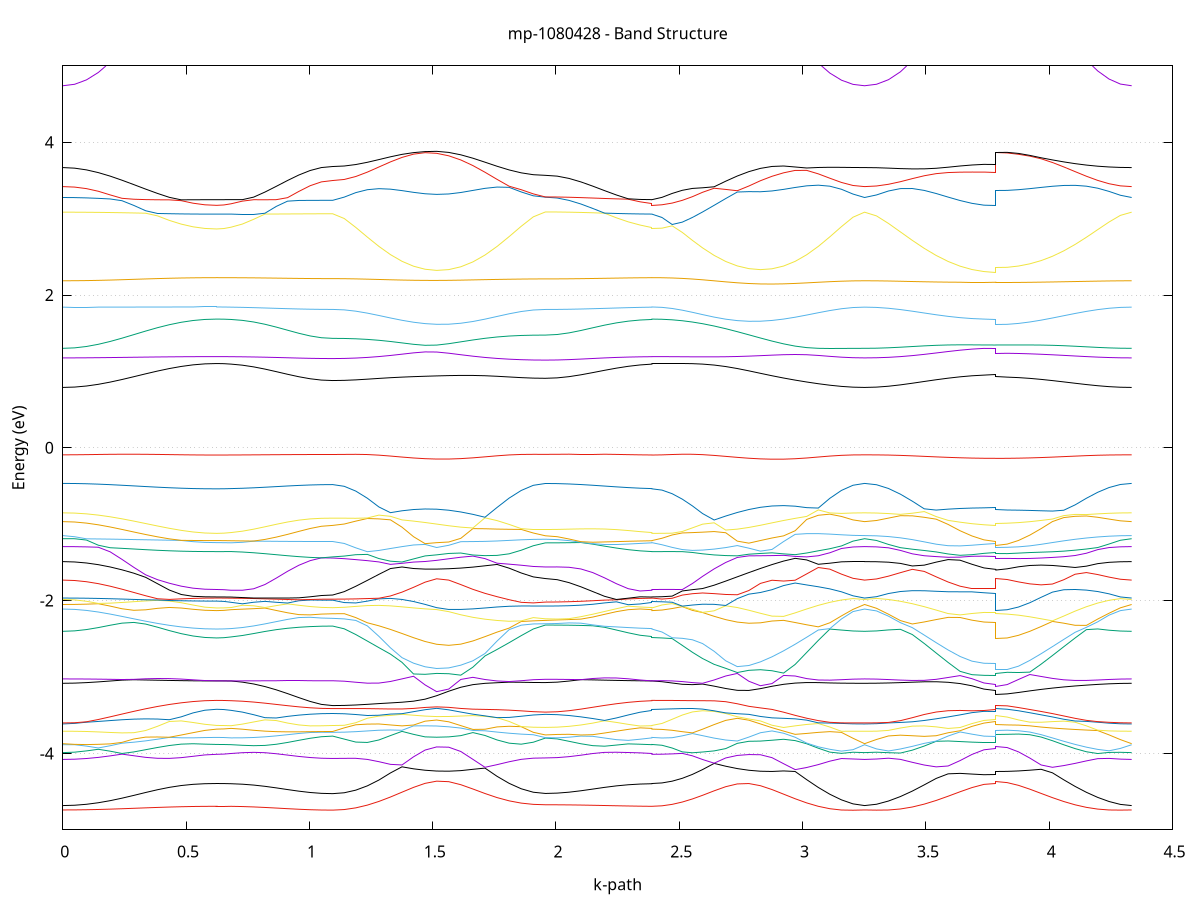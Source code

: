 set title 'mp-1080428 - Band Structure'
set xlabel 'k-path'
set ylabel 'Energy (eV)'
set grid y
set yrange [-5:5]
set terminal png size 800,600
set output 'mp-1080428_bands_gnuplot.png'
plot '-' using 1:2 with lines notitle, '-' using 1:2 with lines notitle, '-' using 1:2 with lines notitle, '-' using 1:2 with lines notitle, '-' using 1:2 with lines notitle, '-' using 1:2 with lines notitle, '-' using 1:2 with lines notitle, '-' using 1:2 with lines notitle, '-' using 1:2 with lines notitle, '-' using 1:2 with lines notitle, '-' using 1:2 with lines notitle, '-' using 1:2 with lines notitle, '-' using 1:2 with lines notitle, '-' using 1:2 with lines notitle, '-' using 1:2 with lines notitle, '-' using 1:2 with lines notitle, '-' using 1:2 with lines notitle, '-' using 1:2 with lines notitle, '-' using 1:2 with lines notitle, '-' using 1:2 with lines notitle, '-' using 1:2 with lines notitle, '-' using 1:2 with lines notitle, '-' using 1:2 with lines notitle, '-' using 1:2 with lines notitle, '-' using 1:2 with lines notitle, '-' using 1:2 with lines notitle, '-' using 1:2 with lines notitle, '-' using 1:2 with lines notitle, '-' using 1:2 with lines notitle, '-' using 1:2 with lines notitle, '-' using 1:2 with lines notitle, '-' using 1:2 with lines notitle, '-' using 1:2 with lines notitle, '-' using 1:2 with lines notitle, '-' using 1:2 with lines notitle, '-' using 1:2 with lines notitle, '-' using 1:2 with lines notitle, '-' using 1:2 with lines notitle, '-' using 1:2 with lines notitle, '-' using 1:2 with lines notitle, '-' using 1:2 with lines notitle, '-' using 1:2 with lines notitle, '-' using 1:2 with lines notitle, '-' using 1:2 with lines notitle, '-' using 1:2 with lines notitle, '-' using 1:2 with lines notitle, '-' using 1:2 with lines notitle, '-' using 1:2 with lines notitle, '-' using 1:2 with lines notitle, '-' using 1:2 with lines notitle, '-' using 1:2 with lines notitle, '-' using 1:2 with lines notitle, '-' using 1:2 with lines notitle, '-' using 1:2 with lines notitle, '-' using 1:2 with lines notitle, '-' using 1:2 with lines notitle, '-' using 1:2 with lines notitle, '-' using 1:2 with lines notitle, '-' using 1:2 with lines notitle, '-' using 1:2 with lines notitle, '-' using 1:2 with lines notitle, '-' using 1:2 with lines notitle, '-' using 1:2 with lines notitle, '-' using 1:2 with lines notitle, '-' using 1:2 with lines notitle, '-' using 1:2 with lines notitle, '-' using 1:2 with lines notitle, '-' using 1:2 with lines notitle, '-' using 1:2 with lines notitle, '-' using 1:2 with lines notitle, '-' using 1:2 with lines notitle, '-' using 1:2 with lines notitle, '-' using 1:2 with lines notitle, '-' using 1:2 with lines notitle, '-' using 1:2 with lines notitle, '-' using 1:2 with lines notitle, '-' using 1:2 with lines notitle, '-' using 1:2 with lines notitle, '-' using 1:2 with lines notitle, '-' using 1:2 with lines notitle, '-' using 1:2 with lines notitle, '-' using 1:2 with lines notitle, '-' using 1:2 with lines notitle, '-' using 1:2 with lines notitle, '-' using 1:2 with lines notitle, '-' using 1:2 with lines notitle, '-' using 1:2 with lines notitle, '-' using 1:2 with lines notitle, '-' using 1:2 with lines notitle, '-' using 1:2 with lines notitle, '-' using 1:2 with lines notitle, '-' using 1:2 with lines notitle, '-' using 1:2 with lines notitle, '-' using 1:2 with lines notitle, '-' using 1:2 with lines notitle, '-' using 1:2 with lines notitle
0.000000 -32.024895
0.048002 -32.024895
0.096004 -32.024895
0.144007 -32.024895
0.192009 -32.024895
0.240011 -32.024895
0.288013 -32.024895
0.336015 -32.024895
0.384017 -32.024895
0.432020 -32.024895
0.480022 -32.024895
0.528024 -32.024895
0.576026 -32.024895
0.624028 -32.024895
0.624028 -32.024895
0.653269 -32.024895
0.682510 -32.024895
0.682510 -32.024895
0.728285 -32.024895
0.774059 -32.024895
0.819834 -32.024895
0.865608 -32.024895
0.911383 -32.024895
0.957158 -32.024895
1.002932 -32.024895
1.048707 -32.024895
1.094481 -32.024895
1.094481 -32.024895
1.141319 -32.024895
1.188157 -32.024795
1.234994 -32.024695
1.281832 -32.024595
1.328669 -32.024495
1.375507 -32.024295
1.422345 -32.024195
1.469182 -32.024095
1.516020 -32.024095
1.516020 -32.024095
1.565018 -32.024095
1.614016 -32.024195
1.663014 -32.024295
1.712012 -32.024395
1.761010 -32.024595
1.810008 -32.024695
1.859006 -32.024795
1.908004 -32.024895
1.957002 -32.024895
1.957002 -32.024895
2.004985 -32.024895
2.052968 -32.024895
2.100951 -32.024895
2.148933 -32.024895
2.196916 -32.024895
2.244899 -32.024895
2.292882 -32.024895
2.340865 -32.024895
2.388848 -32.024895
2.388848 -32.024895
2.429952 -32.024895
2.471056 -32.024895
2.512160 -32.024795
2.553264 -32.024695
2.594368 -32.024595
2.594368 -32.024595
2.641296 -32.024395
2.688225 -32.024295
2.735154 -32.024195
2.782082 -32.024095
2.829011 -32.024095
2.875939 -32.024095
2.922868 -32.024195
2.969797 -32.024295
3.016725 -32.024495
3.063654 -32.024595
3.110582 -32.024695
3.157511 -32.024795
3.204440 -32.024895
3.251368 -32.024895
3.251368 -32.024895
3.299759 -32.024895
3.348149 -32.024895
3.396540 -32.024795
3.444930 -32.024695
3.493321 -32.024595
3.541711 -32.024495
3.590102 -32.024295
3.638492 -32.024195
3.686883 -32.024195
3.735273 -32.024095
3.783664 -32.024095
3.783664 -32.024095
3.829562 -32.024095
3.875460 -32.024195
3.921359 -32.024195
3.967257 -32.024295
4.013155 -32.024395
4.059054 -32.024495
4.104952 -32.024595
4.150850 -32.024695
4.196749 -32.024795
4.242647 -32.024895
4.288545 -32.024895
4.334444 -32.024895
e
0.000000 -32.005895
0.048002 -32.005895
0.096004 -32.005895
0.144007 -32.005895
0.192009 -32.005895
0.240011 -32.005895
0.288013 -32.005895
0.336015 -32.005895
0.384017 -32.005895
0.432020 -32.005895
0.480022 -32.005895
0.528024 -32.005895
0.576026 -32.005895
0.624028 -32.005895
0.624028 -32.005895
0.653269 -32.005895
0.682510 -32.005895
0.682510 -32.005895
0.728285 -32.005895
0.774059 -32.005895
0.819834 -32.005895
0.865608 -32.005895
0.911383 -32.005895
0.957158 -32.005895
1.002932 -32.005895
1.048707 -32.005895
1.094481 -32.005895
1.094481 -32.005895
1.141319 -32.005995
1.188157 -32.005995
1.234994 -32.006095
1.281832 -32.006295
1.328669 -32.006395
1.375507 -32.006495
1.422345 -32.006695
1.469182 -32.006695
1.516020 -32.006795
1.516020 -32.006795
1.565018 -32.006795
1.614016 -32.006695
1.663014 -32.006595
1.712012 -32.006395
1.761010 -32.006295
1.810008 -32.006195
1.859006 -32.005995
1.908004 -32.005995
1.957002 -32.005895
1.957002 -32.005895
2.004985 -32.005895
2.052968 -32.005895
2.100951 -32.005895
2.148933 -32.005895
2.196916 -32.005895
2.244899 -32.005895
2.292882 -32.005895
2.340865 -32.005895
2.388848 -32.005895
2.388848 -32.005895
2.429952 -32.005995
2.471056 -32.005995
2.512160 -32.006095
2.553264 -32.006195
2.594368 -32.006295
2.594368 -32.006295
2.641296 -32.006495
2.688225 -32.006595
2.735154 -32.006695
2.782082 -32.006795
2.829011 -32.006795
2.875939 -32.006695
2.922868 -32.006695
2.969797 -32.006495
3.016725 -32.006395
3.063654 -32.006295
3.110582 -32.006095
3.157511 -32.005995
3.204440 -32.005995
3.251368 -32.005895
3.251368 -32.005895
3.299759 -32.005995
3.348149 -32.005995
3.396540 -32.006095
3.444930 -32.006195
3.493321 -32.006295
3.541711 -32.006395
3.590102 -32.006495
3.638492 -32.006595
3.686883 -32.006695
3.735273 -32.006795
3.783664 -32.006795
3.783664 -32.006795
3.829562 -32.006795
3.875460 -32.006695
3.921359 -32.006695
3.967257 -32.006595
4.013155 -32.006495
4.059054 -32.006395
4.104952 -32.006195
4.150850 -32.006095
4.196749 -32.006095
4.242647 -32.005995
4.288545 -32.005995
4.334444 -32.005895
e
0.000000 -31.748895
0.048002 -31.748895
0.096004 -31.748895
0.144007 -31.748895
0.192009 -31.748895
0.240011 -31.748895
0.288013 -31.748895
0.336015 -31.748895
0.384017 -31.748895
0.432020 -31.748895
0.480022 -31.748895
0.528024 -31.748895
0.576026 -31.748895
0.624028 -31.748895
0.624028 -31.748895
0.653269 -31.748895
0.682510 -31.748895
0.682510 -31.748895
0.728285 -31.748895
0.774059 -31.748895
0.819834 -31.748895
0.865608 -31.748895
0.911383 -31.748895
0.957158 -31.748895
1.002932 -31.748895
1.048707 -31.748895
1.094481 -31.748895
1.094481 -31.748895
1.141319 -31.748595
1.188157 -31.747395
1.234994 -31.745695
1.281832 -31.743495
1.328669 -31.741095
1.375507 -31.738795
1.422345 -31.736795
1.469182 -31.735395
1.516020 -31.734795
1.516020 -31.734795
1.565018 -31.734995
1.614016 -31.736295
1.663014 -31.738195
1.712012 -31.740595
1.761010 -31.743095
1.810008 -31.745395
1.859006 -31.747295
1.908004 -31.748495
1.957002 -31.748895
1.957002 -31.748895
2.004985 -31.748895
2.052968 -31.748895
2.100951 -31.748895
2.148933 -31.748895
2.196916 -31.748895
2.244899 -31.748895
2.292882 -31.748895
2.340865 -31.748895
2.388848 -31.748895
2.388848 -31.748895
2.429952 -31.748595
2.471056 -31.747795
2.512160 -31.746395
2.553264 -31.744695
2.594368 -31.742595
2.594368 -31.742595
2.641296 -31.740195
2.688225 -31.737995
2.735154 -31.736095
2.782082 -31.734995
2.829011 -31.734695
2.875939 -31.735395
2.922868 -31.736795
2.969797 -31.738795
3.016725 -31.741095
3.063654 -31.743495
3.110582 -31.745695
3.157511 -31.747395
3.204440 -31.748495
3.251368 -31.748895
3.251368 -31.748895
3.299759 -31.748695
3.348149 -31.747895
3.396540 -31.746595
3.444930 -31.744995
3.493321 -31.743095
3.541711 -31.741095
3.590102 -31.739095
3.638492 -31.737295
3.686883 -31.735895
3.735273 -31.734995
3.783664 -31.734695
3.783664 -31.734695
3.829562 -31.734995
3.875460 -31.735795
3.921359 -31.736995
3.967257 -31.738495
4.013155 -31.740295
4.059054 -31.742095
4.104952 -31.743895
4.150850 -31.745595
4.196749 -31.746995
4.242647 -31.747995
4.288545 -31.748695
4.334444 -31.748895
e
0.000000 -31.714395
0.048002 -31.714395
0.096004 -31.714495
0.144007 -31.714495
0.192009 -31.714495
0.240011 -31.714495
0.288013 -31.714495
0.336015 -31.714495
0.384017 -31.714495
0.432020 -31.714495
0.480022 -31.714495
0.528024 -31.714495
0.576026 -31.714495
0.624028 -31.714495
0.624028 -31.714495
0.653269 -31.714495
0.682510 -31.714495
0.682510 -31.714495
0.728285 -31.714495
0.774059 -31.714495
0.819834 -31.714495
0.865608 -31.714495
0.911383 -31.714495
0.957158 -31.714495
1.002932 -31.714495
1.048707 -31.714495
1.094481 -31.714495
1.094481 -31.714495
1.141319 -31.714395
1.188157 -31.714095
1.234994 -31.713795
1.281832 -31.713295
1.328669 -31.712795
1.375507 -31.712295
1.422345 -31.711895
1.469182 -31.711495
1.516020 -31.711395
1.516020 -31.711395
1.565018 -31.711495
1.614016 -31.711695
1.663014 -31.712195
1.712012 -31.712695
1.761010 -31.713195
1.810008 -31.713695
1.859006 -31.714095
1.908004 -31.714395
1.957002 -31.714495
1.957002 -31.714495
2.004985 -31.714495
2.052968 -31.714495
2.100951 -31.714495
2.148933 -31.714495
2.196916 -31.714495
2.244899 -31.714495
2.292882 -31.714495
2.340865 -31.714495
2.388848 -31.714495
2.388848 -31.714495
2.429952 -31.714395
2.471056 -31.714195
2.512160 -31.713895
2.553264 -31.713495
2.594368 -31.713095
2.594368 -31.713095
2.641296 -31.712595
2.688225 -31.712095
2.735154 -31.711695
2.782082 -31.711495
2.829011 -31.711395
2.875939 -31.711495
2.922868 -31.711795
2.969797 -31.712295
3.016725 -31.712795
3.063654 -31.713295
3.110582 -31.713795
3.157511 -31.714095
3.204440 -31.714395
3.251368 -31.714395
3.251368 -31.714395
3.299759 -31.714395
3.348149 -31.714195
3.396540 -31.713995
3.444930 -31.713595
3.493321 -31.713195
3.541711 -31.712795
3.590102 -31.712395
3.638492 -31.711995
3.686883 -31.711695
3.735273 -31.711495
3.783664 -31.711395
3.783664 -31.711395
3.829562 -31.711495
3.875460 -31.711595
3.921359 -31.711895
3.967257 -31.712195
4.013155 -31.712595
4.059054 -31.712995
4.104952 -31.713395
4.150850 -31.713695
4.196749 -31.713995
4.242647 -31.714295
4.288545 -31.714395
4.334444 -31.714395
e
0.000000 -31.677395
0.048002 -31.677395
0.096004 -31.677395
0.144007 -31.677395
0.192009 -31.677395
0.240011 -31.677395
0.288013 -31.677395
0.336015 -31.677395
0.384017 -31.677395
0.432020 -31.677395
0.480022 -31.677395
0.528024 -31.677395
0.576026 -31.677395
0.624028 -31.677395
0.624028 -31.677395
0.653269 -31.677395
0.682510 -31.677395
0.682510 -31.677395
0.728285 -31.677395
0.774059 -31.677395
0.819834 -31.677395
0.865608 -31.677395
0.911383 -31.677395
0.957158 -31.677395
1.002932 -31.677395
1.048707 -31.677395
1.094481 -31.677395
1.094481 -31.677395
1.141319 -31.677495
1.188157 -31.677695
1.234994 -31.678095
1.281832 -31.678595
1.328669 -31.679095
1.375507 -31.679595
1.422345 -31.679995
1.469182 -31.680295
1.516020 -31.680495
1.516020 -31.680495
1.565018 -31.680395
1.614016 -31.680195
1.663014 -31.679695
1.712012 -31.679195
1.761010 -31.678695
1.810008 -31.678195
1.859006 -31.677795
1.908004 -31.677495
1.957002 -31.677395
1.957002 -31.677395
2.004985 -31.677395
2.052968 -31.677395
2.100951 -31.677395
2.148933 -31.677395
2.196916 -31.677395
2.244899 -31.677395
2.292882 -31.677395
2.340865 -31.677395
2.388848 -31.677395
2.388848 -31.677395
2.429952 -31.677495
2.471056 -31.677595
2.512160 -31.677895
2.553264 -31.678295
2.594368 -31.678795
2.594368 -31.678795
2.641296 -31.679295
2.688225 -31.679795
2.735154 -31.680195
2.782082 -31.680395
2.829011 -31.680495
2.875939 -31.680395
2.922868 -31.679995
2.969797 -31.679595
3.016725 -31.679095
3.063654 -31.678595
3.110582 -31.678095
3.157511 -31.677695
3.204440 -31.677495
3.251368 -31.677395
3.251368 -31.677395
3.299759 -31.677495
3.348149 -31.677595
3.396540 -31.677895
3.444930 -31.678295
3.493321 -31.678695
3.541711 -31.679095
3.590102 -31.679495
3.638492 -31.679895
3.686883 -31.680195
3.735273 -31.680395
3.783664 -31.680495
3.783664 -31.680495
3.829562 -31.680395
3.875460 -31.680295
3.921359 -31.679995
3.967257 -31.679695
4.013155 -31.679295
4.059054 -31.678895
4.104952 -31.678495
4.150850 -31.678095
4.196749 -31.677795
4.242647 -31.677595
4.288545 -31.677495
4.334444 -31.677395
e
0.000000 -31.541795
0.048002 -31.541795
0.096004 -31.541795
0.144007 -31.541795
0.192009 -31.541795
0.240011 -31.541795
0.288013 -31.541795
0.336015 -31.541795
0.384017 -31.541795
0.432020 -31.541795
0.480022 -31.541795
0.528024 -31.541795
0.576026 -31.541795
0.624028 -31.541795
0.624028 -31.541795
0.653269 -31.541795
0.682510 -31.541795
0.682510 -31.541795
0.728285 -31.541795
0.774059 -31.541795
0.819834 -31.541795
0.865608 -31.541795
0.911383 -31.541795
0.957158 -31.541795
1.002932 -31.541795
1.048707 -31.541795
1.094481 -31.541795
1.094481 -31.541795
1.141319 -31.542195
1.188157 -31.543395
1.234994 -31.545195
1.281832 -31.547495
1.328669 -31.549995
1.375507 -31.552395
1.422345 -31.554495
1.469182 -31.555995
1.516020 -31.556695
1.516020 -31.556695
1.565018 -31.556295
1.614016 -31.555095
1.663014 -31.553095
1.712012 -31.550595
1.761010 -31.547895
1.810008 -31.545495
1.859006 -31.543495
1.908004 -31.542295
1.957002 -31.541795
1.957002 -31.541795
2.004985 -31.541795
2.052968 -31.541795
2.100951 -31.541795
2.148933 -31.541795
2.196916 -31.541795
2.244899 -31.541795
2.292882 -31.541795
2.340865 -31.541795
2.388848 -31.541795
2.388848 -31.541795
2.429952 -31.542095
2.471056 -31.542995
2.512160 -31.544495
2.553264 -31.546295
2.594368 -31.548395
2.594368 -31.548395
2.641296 -31.550995
2.688225 -31.553295
2.735154 -31.555195
2.782082 -31.556395
2.829011 -31.556695
2.875939 -31.555995
2.922868 -31.554595
2.969797 -31.552495
3.016725 -31.549995
3.063654 -31.547495
3.110582 -31.545195
3.157511 -31.543395
3.204440 -31.542195
3.251368 -31.541795
3.251368 -31.541795
3.299759 -31.542095
3.348149 -31.542895
3.396540 -31.544195
3.444930 -31.545895
3.493321 -31.547895
3.541711 -31.549995
3.590102 -31.552095
3.638492 -31.553895
3.686883 -31.555395
3.735273 -31.556395
3.783664 -31.556695
3.783664 -31.556695
3.829562 -31.556395
3.875460 -31.555595
3.921359 -31.554395
3.967257 -31.552795
4.013155 -31.550895
4.059054 -31.548995
4.104952 -31.547095
4.150850 -31.545295
4.196749 -31.543895
4.242647 -31.542795
4.288545 -31.542095
4.334444 -31.541795
e
0.000000 -15.092895
0.048002 -15.091895
0.096004 -15.089095
0.144007 -15.084595
0.192009 -15.078595
0.240011 -15.071595
0.288013 -15.063795
0.336015 -15.055895
0.384017 -15.048195
0.432020 -15.041195
0.480022 -15.035395
0.528024 -15.030995
0.576026 -15.028295
0.624028 -15.027395
0.624028 -15.027395
0.653269 -15.027695
0.682510 -15.028495
0.682510 -15.028495
0.728285 -15.029695
0.774059 -15.031695
0.819834 -15.034295
0.865608 -15.037295
0.911383 -15.040195
0.957158 -15.042895
1.002932 -15.044995
1.048707 -15.046395
1.094481 -15.046895
1.094481 -15.046895
1.141319 -15.044795
1.188157 -15.038895
1.234994 -15.029495
1.281832 -15.017495
1.328669 -15.004195
1.375507 -14.991095
1.422345 -14.980095
1.469182 -14.972895
1.516020 -14.970995
1.516020 -14.970995
1.565018 -14.975295
1.614016 -14.985395
1.663014 -14.999495
1.712012 -15.015695
1.761010 -15.031795
1.810008 -15.046095
1.859006 -15.057195
1.908004 -15.064195
1.957002 -15.066595
1.957002 -15.066595
2.004985 -15.065695
2.052968 -15.062995
2.100951 -15.058795
2.148933 -15.053395
2.196916 -15.047395
2.244899 -15.041195
2.292882 -15.035595
2.340865 -15.031195
2.388848 -15.028495
2.388848 -15.027395
2.429952 -15.025995
2.471056 -15.021895
2.512160 -15.015395
2.553264 -15.006995
2.594368 -14.997595
2.594368 -14.997595
2.641296 -14.986795
2.688225 -14.977695
2.735154 -14.972095
2.782082 -14.971495
2.829011 -14.976895
2.875939 -14.987895
2.922868 -15.003195
2.969797 -15.021095
3.016725 -15.039595
3.063654 -15.056995
3.110582 -15.071995
3.157511 -15.083295
3.204440 -15.090495
3.251368 -15.092895
3.251368 -15.092895
3.299759 -15.090795
3.348149 -15.084895
3.396540 -15.075195
3.444930 -15.062395
3.493321 -15.047195
3.541711 -15.030395
3.590102 -15.013295
3.638492 -14.997395
3.686883 -14.984195
3.735273 -14.975395
3.783664 -14.972295
3.783664 -14.973295
3.829562 -14.975795
3.875460 -14.982995
3.921359 -14.994095
3.967257 -15.007895
4.013155 -15.023195
4.059054 -15.038795
4.104952 -15.053595
4.150850 -15.066895
4.196749 -15.077895
4.242647 -15.086095
4.288545 -15.091195
4.334444 -15.092895
e
0.000000 -14.860495
0.048002 -14.860595
0.096004 -14.861095
0.144007 -14.861695
0.192009 -14.862495
0.240011 -14.863395
0.288013 -14.864295
0.336015 -14.865095
0.384017 -14.865695
0.432020 -14.866095
0.480022 -14.866295
0.528024 -14.866395
0.576026 -14.866395
0.624028 -14.866295
0.624028 -14.866295
0.653269 -14.866295
0.682510 -14.866195
0.682510 -14.866195
0.728285 -14.866295
0.774059 -14.866495
0.819834 -14.866695
0.865608 -14.866995
0.911383 -14.867295
0.957158 -14.867595
1.002932 -14.867895
1.048707 -14.867995
1.094481 -14.868095
1.094481 -14.868095
1.141319 -14.867995
1.188157 -14.867795
1.234994 -14.867495
1.281832 -14.867195
1.328669 -14.866695
1.375507 -14.866295
1.422345 -14.865795
1.469182 -14.865295
1.516020 -14.864895
1.516020 -14.864895
1.565018 -14.864495
1.614016 -14.864195
1.663014 -14.863995
1.712012 -14.863795
1.761010 -14.863795
1.810008 -14.863695
1.859006 -14.863695
1.908004 -14.863695
1.957002 -14.863695
1.957002 -14.863695
2.004985 -14.863695
2.052968 -14.863695
2.100951 -14.863895
2.148933 -14.864095
2.196916 -14.864395
2.244899 -14.864795
2.292882 -14.865395
2.340865 -14.865795
2.388848 -14.866195
2.388848 -14.866295
2.429952 -14.866295
2.471056 -14.866195
2.512160 -14.865895
2.553264 -14.865595
2.594368 -14.865295
2.594368 -14.865295
2.641296 -14.864795
2.688225 -14.864195
2.735154 -14.863695
2.782082 -14.863195
2.829011 -14.862595
2.875939 -14.862195
2.922868 -14.861795
2.969797 -14.861395
3.016725 -14.861095
3.063654 -14.860895
3.110582 -14.860695
3.157511 -14.860595
3.204440 -14.860495
3.251368 -14.860495
3.251368 -14.860495
3.299759 -14.860595
3.348149 -14.860795
3.396540 -14.861095
3.444930 -14.861495
3.493321 -14.862095
3.541711 -14.862795
3.590102 -14.863595
3.638492 -14.864495
3.686883 -14.865395
3.735273 -14.866095
3.783664 -14.866295
3.783664 -14.862795
3.829562 -14.862695
3.875460 -14.862595
3.921359 -14.862395
3.967257 -14.862095
4.013155 -14.861795
4.059054 -14.861495
4.104952 -14.861195
4.150850 -14.860995
4.196749 -14.860795
4.242647 -14.860595
4.288545 -14.860495
4.334444 -14.860495
e
0.000000 -14.330795
0.048002 -14.330895
0.096004 -14.331395
0.144007 -14.332095
0.192009 -14.333095
0.240011 -14.334295
0.288013 -14.335595
0.336015 -14.336895
0.384017 -14.338195
0.432020 -14.339495
0.480022 -14.340495
0.528024 -14.341295
0.576026 -14.341795
0.624028 -14.341995
0.624028 -14.341995
0.653269 -14.341795
0.682510 -14.341395
0.682510 -14.341395
0.728285 -14.341395
0.774059 -14.341695
0.819834 -14.341995
0.865608 -14.342295
0.911383 -14.342595
0.957158 -14.342895
1.002932 -14.343095
1.048707 -14.343195
1.094481 -14.343295
1.094481 -14.343295
1.141319 -14.344995
1.188157 -14.350295
1.234994 -14.358895
1.281832 -14.370595
1.328669 -14.384295
1.375507 -14.398295
1.422345 -14.410395
1.469182 -14.418395
1.516020 -14.420295
1.516020 -14.420295
1.565018 -14.415195
1.614016 -14.403395
1.663014 -14.387095
1.712012 -14.368895
1.761010 -14.351495
1.810008 -14.336795
1.859006 -14.325995
1.908004 -14.319595
1.957002 -14.317495
1.957002 -14.317495
2.004985 -14.317995
2.052968 -14.319695
2.100951 -14.322195
2.148933 -14.325495
2.196916 -14.329195
2.244899 -14.333095
2.292882 -14.336595
2.340865 -14.339495
2.388848 -14.341395
2.388848 -14.341995
2.429952 -14.343295
2.471056 -14.347195
2.512160 -14.353895
2.553264 -14.363295
2.594368 -14.375195
2.594368 -14.375195
2.641296 -14.390295
2.688225 -14.404995
2.735154 -14.416595
2.782082 -14.422895
2.829011 -14.422595
2.875939 -14.415795
2.922868 -14.403895
2.969797 -14.388995
3.016725 -14.373295
3.063654 -14.358695
3.110582 -14.346595
3.157511 -14.337795
3.204440 -14.332495
3.251368 -14.330795
3.251368 -14.330795
3.299759 -14.331995
3.348149 -14.335895
3.396540 -14.342295
3.444930 -14.351095
3.493321 -14.362095
3.541711 -14.374795
3.590102 -14.388195
3.638492 -14.400995
3.686883 -14.411795
3.735273 -14.419095
3.783664 -14.421695
3.783664 -14.421695
3.829562 -14.419395
3.875460 -14.413095
3.921359 -14.403495
3.967257 -14.391895
4.013155 -14.379395
4.059054 -14.367295
4.104952 -14.356295
4.150850 -14.347095
4.196749 -14.339895
4.242647 -14.334795
4.288545 -14.331795
4.334444 -14.330795
e
0.000000 -14.109095
0.048002 -14.109595
0.096004 -14.110795
0.144007 -14.112695
0.192009 -14.114895
0.240011 -14.117095
0.288013 -14.118795
0.336015 -14.119995
0.384017 -14.120195
0.432020 -14.119395
0.480022 -14.117595
0.528024 -14.115195
0.576026 -14.112895
0.624028 -14.111895
0.624028 -14.111895
0.653269 -14.111895
0.682510 -14.111795
0.682510 -14.111795
0.728285 -14.112295
0.774059 -14.113495
0.819834 -14.114895
0.865608 -14.116195
0.911383 -14.117395
0.957158 -14.118295
1.002932 -14.118895
1.048707 -14.119295
1.094481 -14.119395
1.094481 -14.119395
1.141319 -14.119295
1.188157 -14.118895
1.234994 -14.118395
1.281832 -14.117695
1.328669 -14.116995
1.375507 -14.116395
1.422345 -14.115795
1.469182 -14.115495
1.516020 -14.115295
1.516020 -14.115295
1.565018 -14.115395
1.614016 -14.115795
1.663014 -14.116295
1.712012 -14.117095
1.761010 -14.117995
1.810008 -14.118795
1.859006 -14.119595
1.908004 -14.120095
1.957002 -14.120295
1.957002 -14.120295
2.004985 -14.120095
2.052968 -14.119595
2.100951 -14.118895
2.148933 -14.117795
2.196916 -14.116495
2.244899 -14.114995
2.292882 -14.113495
2.340865 -14.112295
2.388848 -14.111795
2.388848 -14.111895
2.429952 -14.111795
2.471056 -14.111695
2.512160 -14.111495
2.553264 -14.111195
2.594368 -14.116795
2.594368 -14.116795
2.641296 -14.121095
2.688225 -14.121795
2.735154 -14.119495
2.782082 -14.114995
2.829011 -14.109195
2.875939 -14.108995
2.922868 -14.108895
2.969797 -14.108895
3.016725 -14.108895
3.063654 -14.108895
3.110582 -14.108995
3.157511 -14.109095
3.204440 -14.109095
3.251368 -14.109095
3.251368 -14.109095
3.299759 -14.109295
3.348149 -14.109795
3.396540 -14.110895
3.444930 -14.112895
3.493321 -14.116095
3.541711 -14.120695
3.590102 -14.125995
3.638492 -14.131195
3.686883 -14.135395
3.735273 -14.138095
3.783664 -14.138995
3.783664 -14.110195
3.829562 -14.110195
3.875460 -14.109995
3.921359 -14.109795
3.967257 -14.109695
4.013155 -14.109495
4.059054 -14.109395
4.104952 -14.109295
4.150850 -14.109195
4.196749 -14.109195
4.242647 -14.109095
4.288545 -14.109095
4.334444 -14.109095
e
0.000000 -14.027995
0.048002 -14.028295
0.096004 -14.029395
0.144007 -14.031195
0.192009 -14.033995
0.240011 -14.037595
0.288013 -14.042295
0.336015 -14.047895
0.384017 -14.054195
0.432020 -14.061095
0.480022 -14.067995
0.528024 -14.074295
0.576026 -14.079095
0.624028 -14.080995
0.624028 -14.080995
0.653269 -14.080695
0.682510 -14.079695
0.682510 -14.079695
0.728285 -14.076995
0.774059 -14.072395
0.819834 -14.066595
0.865608 -14.060595
0.911383 -14.054895
0.957158 -14.050095
1.002932 -14.046595
1.048707 -14.044395
1.094481 -14.043695
1.094481 -14.043695
1.141319 -14.046395
1.188157 -14.053395
1.234994 -14.062295
1.281832 -14.070895
1.328669 -14.077995
1.375507 -14.082995
1.422345 -14.086095
1.469182 -14.087595
1.516020 -14.088095
1.516020 -14.088095
1.565018 -14.087595
1.614016 -14.086095
1.663014 -14.082995
1.712012 -14.077795
1.761010 -14.070095
1.810008 -14.059995
1.859006 -14.048895
1.908004 -14.039495
1.957002 -14.035595
1.957002 -14.035595
2.004985 -14.036795
2.052968 -14.040395
2.100951 -14.045695
2.148933 -14.052195
2.196916 -14.059195
2.244899 -14.066195
2.292882 -14.072395
2.340865 -14.077195
2.388848 -14.079695
2.388848 -14.080995
2.429952 -14.083995
2.471056 -14.091595
2.512160 -14.101095
2.553264 -14.109995
2.594368 -14.110895
2.594368 -14.110895
2.641296 -14.110495
2.688225 -14.110195
2.735154 -14.109795
2.782082 -14.109495
2.829011 -14.109095
2.875939 -14.102095
2.922868 -14.094195
2.969797 -14.085395
3.016725 -14.075395
3.063654 -14.064095
3.110582 -14.052195
3.157511 -14.040595
3.204440 -14.031595
3.251368 -14.027995
3.251368 -14.027995
3.299759 -14.030595
3.348149 -14.037595
3.396540 -14.046895
3.444930 -14.056595
3.493321 -14.065195
3.541711 -14.071695
3.590102 -14.075895
3.638492 -14.078395
3.686883 -14.079795
3.735273 -14.080495
3.783664 -14.080595
3.783664 -14.087395
3.829562 -14.086895
3.875460 -14.085495
3.921359 -14.082995
3.967257 -14.079195
4.013155 -14.074195
4.059054 -14.067795
4.104952 -14.060295
4.150850 -14.051895
4.196749 -14.043495
4.242647 -14.035695
4.288545 -14.030095
4.334444 -14.027995
e
0.000000 -13.960795
0.048002 -13.961095
0.096004 -13.961895
0.144007 -13.963195
0.192009 -13.964895
0.240011 -13.966895
0.288013 -13.968995
0.336015 -13.971195
0.384017 -13.973295
0.432020 -13.975295
0.480022 -13.976895
0.528024 -13.978095
0.576026 -13.978795
0.624028 -13.979095
0.624028 -13.979095
0.653269 -13.979195
0.682510 -13.979695
0.682510 -13.979695
0.728285 -13.979895
0.774059 -13.979895
0.819834 -13.979695
0.865608 -13.979095
0.911383 -13.978295
0.957158 -13.977295
1.002932 -13.976395
1.048707 -13.975795
1.094481 -13.975495
1.094481 -13.975495
1.141319 -13.973995
1.188157 -13.969595
1.234994 -13.962295
1.281832 -13.952495
1.328669 -13.940495
1.375507 -13.927195
1.422345 -13.915795
1.469182 -13.915195
1.516020 -13.915395
1.516020 -13.915395
1.565018 -13.916295
1.614016 -13.921295
1.663014 -13.936895
1.712012 -13.951995
1.761010 -13.965295
1.810008 -13.976095
1.859006 -13.983995
1.908004 -13.988895
1.957002 -13.990495
1.957002 -13.990495
2.004985 -13.990095
2.052968 -13.988995
2.100951 -13.987595
2.148933 -13.986095
2.196916 -13.984495
2.244899 -13.983095
2.292882 -13.981795
2.340865 -13.980595
2.388848 -13.979695
2.388848 -13.979095
2.429952 -13.977795
2.471056 -13.973995
2.512160 -13.967695
2.553264 -13.959195
2.594368 -13.948595
2.594368 -13.948595
2.641296 -13.940295
2.688225 -13.935895
2.735154 -13.933195
2.782082 -13.931995
2.829011 -13.931795
2.875939 -13.932395
2.922868 -13.933595
2.969797 -13.935495
3.016725 -13.938395
3.063654 -13.942395
3.110582 -13.947595
3.157511 -13.953395
3.204440 -13.958595
3.251368 -13.960795
3.251368 -13.960795
3.299759 -13.959295
3.348149 -13.955795
3.396540 -13.951395
3.444930 -13.947095
3.493321 -13.943295
3.541711 -13.940095
3.590102 -13.937595
3.638492 -13.935795
3.686883 -13.934595
3.735273 -13.933995
3.783664 -13.933695
3.783664 -13.920595
3.829562 -13.921095
3.875460 -13.922495
3.921359 -13.924995
3.967257 -13.928895
4.013155 -13.934195
4.059054 -13.939895
4.104952 -13.945095
4.150850 -13.949495
4.196749 -13.952795
4.242647 -13.955295
4.288545 -13.959195
4.334444 -13.960795
e
0.000000 -13.956995
0.048002 -13.957295
0.096004 -13.958095
0.144007 -13.959495
0.192009 -13.961395
0.240011 -13.963595
0.288013 -13.966195
0.336015 -13.968895
0.384017 -13.971495
0.432020 -13.973995
0.480022 -13.976095
0.528024 -13.977695
0.576026 -13.978695
0.624028 -13.978995
0.624028 -13.978995
0.653269 -13.978695
0.682510 -13.977395
0.682510 -13.977395
0.728285 -13.974795
0.774059 -13.970995
0.819834 -13.966095
0.865608 -13.960695
0.911383 -13.955095
0.957158 -13.949895
1.002932 -13.945495
1.048707 -13.942695
1.094481 -13.941695
1.094481 -13.941695
1.141319 -13.939795
1.188157 -13.935095
1.234994 -13.929495
1.281832 -13.924195
1.328669 -13.920095
1.375507 -13.917295
1.422345 -13.913795
1.469182 -13.903195
1.516020 -13.900095
1.516020 -13.900095
1.565018 -13.907495
1.614016 -13.917895
1.663014 -13.920595
1.712012 -13.924495
1.761010 -13.930095
1.810008 -13.937195
1.859006 -13.945195
1.908004 -13.952195
1.957002 -13.955195
1.957002 -13.955195
2.004985 -13.955795
2.052968 -13.957395
2.100951 -13.959895
2.148933 -13.962995
2.196916 -13.966395
2.244899 -13.969895
2.292882 -13.972995
2.340865 -13.975595
2.388848 -13.977395
2.388848 -13.978995
2.429952 -13.976495
2.471056 -13.970095
2.512160 -13.961895
2.553264 -13.953795
2.594368 -13.946695
2.594368 -13.946695
2.641296 -13.934495
2.688225 -13.918795
2.735154 -13.902895
2.782082 -13.888695
2.829011 -13.880495
2.875939 -13.882395
2.922868 -13.892495
2.969797 -13.906095
3.016725 -13.919895
3.063654 -13.932495
3.110582 -13.942895
3.157511 -13.950595
3.204440 -13.955395
3.251368 -13.956995
3.251368 -13.956995
3.299759 -13.955995
3.348149 -13.952795
3.396540 -13.947595
3.444930 -13.940595
3.493321 -13.932195
3.541711 -13.922395
3.590102 -13.911795
3.638492 -13.900695
3.686883 -13.890395
3.735273 -13.882495
3.783664 -13.879395
3.783664 -13.898995
3.829562 -13.901295
3.875460 -13.907095
3.921359 -13.914295
3.967257 -13.921095
4.013155 -13.926895
4.059054 -13.932095
4.104952 -13.937595
4.150850 -13.943495
4.196749 -13.949395
4.242647 -13.954895
4.288545 -13.956495
4.334444 -13.956995
e
0.000000 -13.711195
0.048002 -13.710895
0.096004 -13.710095
0.144007 -13.708895
0.192009 -13.707295
0.240011 -13.705495
0.288013 -13.703495
0.336015 -13.701395
0.384017 -13.699395
0.432020 -13.697595
0.480022 -13.696095
0.528024 -13.694995
0.576026 -13.694295
0.624028 -13.694095
0.624028 -13.694095
0.653269 -13.694495
0.682510 -13.695795
0.682510 -13.695795
0.728285 -13.698695
0.774059 -13.702895
0.819834 -13.708095
0.865608 -13.713895
0.911383 -13.719895
0.957158 -13.725395
1.002932 -13.729995
1.048707 -13.732995
1.094481 -13.734095
1.094481 -13.734095
1.141319 -13.735895
1.188157 -13.741395
1.234994 -13.750095
1.281832 -13.761795
1.328669 -13.775795
1.375507 -13.790995
1.422345 -13.805995
1.469182 -13.817695
1.516020 -13.821295
1.516020 -13.821295
1.565018 -13.813795
1.614016 -13.799195
1.663014 -13.782195
1.712012 -13.765295
1.761010 -13.749995
1.810008 -13.737195
1.859006 -13.727595
1.908004 -13.721595
1.957002 -13.719595
1.957002 -13.719595
2.004985 -13.718995
2.052968 -13.717295
2.100951 -13.714695
2.148933 -13.711395
2.196916 -13.707695
2.244899 -13.704095
2.292882 -13.700695
2.340865 -13.697895
2.388848 -13.695795
2.388848 -13.694095
2.429952 -13.695495
2.471056 -13.699695
2.512160 -13.706595
2.553264 -13.715995
2.594368 -13.727495
2.594368 -13.727495
2.641296 -13.742595
2.688225 -13.759095
2.735154 -13.775595
2.782082 -13.789895
2.829011 -13.797795
2.875939 -13.795295
2.922868 -13.783995
2.969797 -13.768995
3.016725 -13.753595
3.063654 -13.739395
3.110582 -13.727495
3.157511 -13.718595
3.204440 -13.712995
3.251368 -13.711195
3.251368 -13.711195
3.299759 -13.712395
3.348149 -13.715995
3.396540 -13.721895
3.444930 -13.729795
3.493321 -13.739595
3.541711 -13.750695
3.590102 -13.762795
3.638492 -13.774995
3.686883 -13.786295
3.735273 -13.794795
3.783664 -13.797995
3.783664 -13.821595
3.829562 -13.818295
3.875460 -13.809695
3.921359 -13.797795
3.967257 -13.784295
4.013155 -13.770295
4.059054 -13.756695
4.104952 -13.743995
4.150850 -13.732795
4.196749 -13.723695
4.242647 -13.716795
4.288545 -13.712595
4.334444 -13.711195
e
0.000000 -4.740495
0.048002 -4.739795
0.096004 -4.737695
0.144007 -4.734295
0.192009 -4.729795
0.240011 -4.724595
0.288013 -4.718795
0.336015 -4.712995
0.384017 -4.707395
0.432020 -4.702395
0.480022 -4.698295
0.528024 -4.695195
0.576026 -4.693295
0.624028 -4.692695
0.624028 -4.692695
0.653269 -4.692695
0.682510 -4.692895
0.682510 -4.692895
0.728285 -4.695895
0.774059 -4.700995
0.819834 -4.707795
0.865608 -4.715595
0.911383 -4.723795
0.957158 -4.731295
1.002932 -4.737495
1.048707 -4.741395
1.094481 -4.742795
1.094481 -4.742795
1.141319 -4.735295
1.188157 -4.713095
1.234994 -4.677195
1.281832 -4.628995
1.328669 -4.571295
1.375507 -4.507795
1.422345 -4.444895
1.469182 -4.392295
1.516020 -4.363595
1.516020 -4.363595
1.565018 -4.370295
1.614016 -4.409795
1.663014 -4.466095
1.712012 -4.525195
1.761010 -4.578595
1.810008 -4.621295
1.859006 -4.650895
1.908004 -4.667395
1.957002 -4.672495
1.957002 -4.672495
2.004985 -4.672995
2.052968 -4.674395
2.100951 -4.676495
2.148933 -4.679295
2.196916 -4.682395
2.244899 -4.685595
2.292882 -4.688595
2.340865 -4.691095
2.388848 -4.692895
2.388848 -4.692695
2.429952 -4.686295
2.471056 -4.667395
2.512160 -4.636895
2.553264 -4.596495
2.594368 -4.548695
2.594368 -4.548695
2.641296 -4.490095
2.688225 -4.435995
2.735154 -4.399795
2.782082 -4.394695
2.829011 -4.422995
2.875939 -4.473495
2.922868 -4.533495
2.969797 -4.593795
3.016725 -4.648295
3.063654 -4.692795
3.110582 -4.724395
3.157511 -4.741295
3.204440 -4.743995
3.251368 -4.740495
3.251368 -4.740495
3.299759 -4.742995
3.348149 -4.741095
3.396540 -4.727795
3.444930 -4.701895
3.493321 -4.664095
3.541711 -4.616095
3.590102 -4.560695
3.638492 -4.502395
3.686883 -4.447595
3.735273 -4.405995
3.783664 -4.389795
3.783664 -4.369195
3.829562 -4.382495
3.875460 -4.418395
3.921359 -4.468295
3.967257 -4.524095
4.013155 -4.579395
4.059054 -4.629995
4.104952 -4.673095
4.150850 -4.706595
4.196749 -4.729295
4.242647 -4.740795
4.288545 -4.742495
4.334444 -4.740495
e
0.000000 -4.683095
0.048002 -4.678795
0.096004 -4.666395
0.144007 -4.646095
0.192009 -4.618995
0.240011 -4.586295
0.288013 -4.549795
0.336015 -4.511895
0.384017 -4.475795
0.432020 -4.444595
0.480022 -4.420895
0.528024 -4.405295
0.576026 -4.396995
0.624028 -4.394395
0.624028 -4.394395
0.653269 -4.395095
0.682510 -4.397195
0.682510 -4.397195
0.728285 -4.403395
0.774059 -4.414795
0.819834 -4.431195
0.865608 -4.451495
0.911383 -4.473595
0.957158 -4.494595
1.002932 -4.511895
1.048707 -4.523095
1.094481 -4.527095
1.094481 -4.527095
1.141319 -4.515495
1.188157 -4.481195
1.234994 -4.425095
1.281832 -4.349095
1.328669 -4.256095
1.375507 -4.175795
1.422345 -4.201995
1.469182 -4.220595
1.516020 -4.231195
1.516020 -4.231195
1.565018 -4.233195
1.614016 -4.225695
1.663014 -4.208495
1.712012 -4.192495
1.761010 -4.300195
1.810008 -4.392195
1.859006 -4.463195
1.908004 -4.508595
1.957002 -4.524395
1.957002 -4.524395
2.004985 -4.520095
2.052968 -4.507895
2.100951 -4.489395
2.148933 -4.467395
2.196916 -4.444895
2.244899 -4.425295
2.292882 -4.410695
2.340865 -4.401495
2.388848 -4.397195
2.388848 -4.394395
2.429952 -4.386695
2.471056 -4.363795
2.512160 -4.326295
2.553264 -4.274995
2.594368 -4.211995
2.594368 -4.211995
2.641296 -4.131295
2.688225 -4.167995
2.735154 -4.198895
2.782082 -4.220895
2.829011 -4.233595
2.875939 -4.236595
2.922868 -4.229695
2.969797 -4.236895
3.016725 -4.344095
3.063654 -4.445695
3.110582 -4.535095
3.157511 -4.608195
3.204440 -4.660895
3.251368 -4.683095
3.251368 -4.683095
3.299759 -4.665895
3.348149 -4.623795
3.396540 -4.565195
3.444930 -4.493495
3.493321 -4.412095
3.541711 -4.327795
3.590102 -4.267695
3.638492 -4.261695
3.686883 -4.270795
3.735273 -4.279195
3.783664 -4.282795
3.783664 -4.237495
3.829562 -4.235595
3.875460 -4.229795
3.921359 -4.220095
3.967257 -4.208195
4.013155 -4.254395
4.059054 -4.345795
4.104952 -4.432095
4.150850 -4.509495
4.196749 -4.576095
4.242647 -4.629795
4.288545 -4.667795
4.334444 -4.683095
e
0.000000 -4.079095
0.048002 -4.076095
0.096004 -4.067095
0.144007 -4.052495
0.192009 -4.032695
0.240011 -4.009795
0.288013 -4.030795
0.336015 -4.051995
0.384017 -4.064195
0.432020 -4.065495
0.480022 -4.055795
0.528024 -4.038295
0.576026 -4.020095
0.624028 -4.011895
0.624028 -4.011895
0.653269 -4.009295
0.682510 -4.001295
0.682510 -4.001295
0.728285 -3.990995
0.774059 -3.986395
0.819834 -3.990995
0.865608 -4.004595
0.911383 -4.022295
0.957158 -4.039895
1.002932 -4.054195
1.048707 -4.063395
1.094481 -4.066595
1.094481 -4.066595
1.141319 -4.064795
1.188157 -4.064695
1.234994 -4.078795
1.281832 -4.108595
1.328669 -4.143595
1.375507 -4.151495
1.422345 -4.044895
1.469182 -3.956395
1.516020 -3.915395
1.516020 -3.915395
1.565018 -3.918995
1.614016 -3.975195
1.663014 -4.077895
1.712012 -4.181895
1.761010 -4.147495
1.810008 -4.109595
1.859006 -4.077895
1.908004 -4.062595
1.957002 -4.059495
1.957002 -4.059495
2.004985 -4.055195
2.052968 -4.042695
2.100951 -4.023695
2.148933 -4.001895
2.196916 -3.986695
2.244899 -3.984995
2.292882 -3.988595
2.340865 -3.993195
2.388848 -4.001295
2.388848 -4.011895
2.429952 -4.010595
2.471056 -4.006595
2.512160 -4.000195
2.553264 -4.031895
2.594368 -4.080095
2.594368 -4.080095
2.641296 -4.128195
2.688225 -4.059895
2.735154 -4.026695
2.782082 -4.015395
2.829011 -4.017695
2.875939 -4.055895
2.922868 -4.134995
2.969797 -4.212395
3.016725 -4.184695
3.063654 -4.146895
3.110582 -4.101695
3.157511 -4.067495
3.204440 -4.073195
3.251368 -4.079095
3.251368 -4.079095
3.299759 -4.073795
3.348149 -4.062995
3.396540 -4.078195
3.444930 -4.116795
3.493321 -4.152395
3.541711 -4.176495
3.590102 -4.164995
3.638492 -4.094495
3.686883 -4.013695
3.735273 -3.953195
3.783664 -3.930895
3.783664 -3.903895
3.829562 -3.923595
3.875460 -3.979995
3.921359 -4.060995
3.967257 -4.151595
4.013155 -4.182095
4.059054 -4.159695
4.104952 -4.130895
4.150850 -4.098195
4.196749 -4.068995
4.242647 -4.065595
4.288545 -4.074995
4.334444 -4.079095
e
0.000000 -3.989795
0.048002 -3.984095
0.096004 -3.967495
0.144007 -3.946195
0.192009 -3.970995
0.240011 -4.001395
0.288013 -3.980795
0.336015 -3.951695
0.384017 -3.922695
0.432020 -3.896895
0.480022 -3.878895
0.528024 -3.873695
0.576026 -3.878895
0.624028 -3.882995
0.624028 -3.882995
0.653269 -3.883795
0.682510 -3.885995
0.682510 -3.885995
0.728285 -3.893995
0.774059 -3.899195
0.819834 -3.895695
0.865608 -3.880695
0.911383 -3.856895
0.957158 -3.828995
1.002932 -3.802195
1.048707 -3.781895
1.094481 -3.773795
1.094481 -3.773795
1.141319 -3.812895
1.188157 -3.851895
1.234994 -3.856795
1.281832 -3.824395
1.328669 -3.766995
1.375507 -3.711795
1.422345 -3.750795
1.469182 -3.783895
1.516020 -3.788395
1.516020 -3.788395
1.565018 -3.783995
1.614016 -3.767695
1.663014 -3.727595
1.712012 -3.765495
1.761010 -3.824095
1.810008 -3.866295
1.859006 -3.879595
1.908004 -3.853795
1.957002 -3.799495
1.957002 -3.799495
2.004985 -3.810595
2.052968 -3.841895
2.100951 -3.873895
2.148933 -3.898695
2.196916 -3.905895
2.244899 -3.891095
2.292882 -3.875495
2.340865 -3.880095
2.388848 -3.885995
2.388848 -3.882995
2.429952 -3.893695
2.471056 -3.929795
2.512160 -3.980195
2.553264 -3.991895
2.594368 -3.981995
2.594368 -3.981995
2.641296 -3.967395
2.688225 -3.937295
2.735154 -3.868795
2.782082 -3.841695
2.829011 -3.838895
2.875939 -3.827695
2.922868 -3.815195
2.969797 -3.832695
3.016725 -3.874095
3.063654 -3.932195
3.110582 -3.983595
3.157511 -3.999695
3.204440 -3.984895
3.251368 -3.989795
3.251368 -3.989795
3.299759 -3.984395
3.348149 -3.990995
3.396540 -3.995795
3.444930 -3.957795
3.493321 -3.903895
3.541711 -3.841795
3.590102 -3.837595
3.638492 -3.845095
3.686883 -3.852695
3.735273 -3.857895
3.783664 -3.859695
3.783664 -3.751595
3.829562 -3.750095
3.875460 -3.746995
3.921359 -3.755495
3.967257 -3.786095
4.013155 -3.833895
4.059054 -3.887295
4.104952 -3.937295
4.150850 -3.978595
4.196749 -4.001995
4.242647 -3.987395
4.288545 -3.985895
4.334444 -3.989795
e
0.000000 -3.886695
0.048002 -3.886295
0.096004 -3.904595
0.144007 -3.928895
0.192009 -3.899895
0.240011 -3.866495
0.288013 -3.853495
0.336015 -3.836095
0.384017 -3.814395
0.432020 -3.790695
0.480022 -3.795995
0.528024 -3.796495
0.576026 -3.792895
0.624028 -3.790895
0.624028 -3.790895
0.653269 -3.792395
0.682510 -3.796995
0.682510 -3.796995
0.728285 -3.796295
0.774059 -3.791995
0.819834 -3.783395
0.865608 -3.770695
0.911383 -3.755295
0.957158 -3.739195
1.002932 -3.726695
1.048707 -3.723295
1.094481 -3.724395
1.094481 -3.724395
1.141319 -3.722095
1.188157 -3.715595
1.234994 -3.706195
1.281832 -3.696795
1.328669 -3.693595
1.375507 -3.697595
1.422345 -3.640095
1.469182 -3.638895
1.516020 -3.641595
1.516020 -3.641595
1.565018 -3.652095
1.614016 -3.668595
1.663014 -3.699895
1.712012 -3.704195
1.761010 -3.720995
1.810008 -3.735995
1.859006 -3.747895
1.908004 -3.755695
1.957002 -3.793695
1.957002 -3.793695
2.004985 -3.796595
2.052968 -3.787795
2.100951 -3.773795
2.148933 -3.776695
2.196916 -3.798695
2.244899 -3.820295
2.292882 -3.829695
2.340865 -3.814495
2.388848 -3.796995
2.388848 -3.790795
2.429952 -3.798495
2.471056 -3.794895
2.512160 -3.770295
2.553264 -3.740095
2.594368 -3.767895
2.594368 -3.767895
2.641296 -3.799895
2.688225 -3.824995
2.735154 -3.837895
2.782082 -3.786595
2.829011 -3.729595
2.875939 -3.706095
2.922868 -3.736095
2.969797 -3.788795
3.016725 -3.865395
3.063654 -3.913995
3.110582 -3.946595
3.157511 -3.970395
3.204440 -3.951495
3.251368 -3.886695
3.251368 -3.886695
3.299759 -3.941495
3.348149 -3.968495
3.396540 -3.942495
3.444930 -3.907995
3.493321 -3.868795
3.541711 -3.838795
3.590102 -3.772795
3.638492 -3.719395
3.686883 -3.748395
3.735273 -3.774095
3.783664 -3.783595
3.783664 -3.694295
3.829562 -3.696295
3.875460 -3.703695
3.921359 -3.720795
3.967257 -3.754595
4.013155 -3.797595
4.059054 -3.841295
4.104952 -3.882395
4.150850 -3.918495
4.196749 -3.947695
4.242647 -3.966195
4.288545 -3.934995
4.334444 -3.886695
e
0.000000 -3.872995
0.048002 -3.881795
0.096004 -3.884695
0.144007 -3.881395
0.192009 -3.875595
0.240011 -3.855795
0.288013 -3.811495
0.336015 -3.786995
0.384017 -3.785295
0.432020 -3.788695
0.480022 -3.759795
0.528024 -3.728995
0.576026 -3.699295
0.624028 -3.682295
0.624028 -3.682295
0.653269 -3.679795
0.682510 -3.672795
0.682510 -3.672795
0.728285 -3.683295
0.774059 -3.697695
0.819834 -3.708795
0.865608 -3.715495
0.911383 -3.718095
0.957158 -3.717795
1.002932 -3.715895
1.048707 -3.714095
1.094481 -3.713295
1.094481 -3.713295
1.141319 -3.665795
1.188157 -3.625495
1.234994 -3.616795
1.281832 -3.614895
1.328669 -3.627795
1.375507 -3.639795
1.422345 -3.628795
1.469182 -3.578295
1.516020 -3.563295
1.516020 -3.563295
1.565018 -3.586495
1.614016 -3.636495
1.663014 -3.686495
1.712012 -3.683995
1.761010 -3.653395
1.810008 -3.644895
1.859006 -3.650495
1.908004 -3.724295
1.957002 -3.758395
1.957002 -3.758395
2.004985 -3.752095
2.052968 -3.750095
2.100951 -3.759195
2.148933 -3.755195
2.196916 -3.733295
2.244899 -3.709395
2.292882 -3.685595
2.340865 -3.665595
2.388848 -3.672795
2.388848 -3.682295
2.429952 -3.686195
2.471056 -3.697595
2.512160 -3.715895
2.553264 -3.731495
2.594368 -3.683395
2.594368 -3.683395
2.641296 -3.622895
2.688225 -3.567895
2.735154 -3.540995
2.782082 -3.565395
2.829011 -3.614295
2.875939 -3.663495
2.922868 -3.708095
2.969797 -3.750795
3.016725 -3.738795
3.063654 -3.724895
3.110582 -3.715195
3.157511 -3.724895
3.204440 -3.801995
3.251368 -3.872995
3.251368 -3.872895
3.299759 -3.817695
3.348149 -3.771695
3.396540 -3.761495
3.444930 -3.768995
3.493321 -3.777195
3.541711 -3.768795
3.590102 -3.729795
3.638492 -3.703795
3.686883 -3.646195
3.735273 -3.603395
3.783664 -3.586695
3.783664 -3.626795
3.829562 -3.627295
3.875460 -3.629895
3.921359 -3.639095
3.967257 -3.655295
4.013155 -3.668095
4.059054 -3.678195
4.104952 -3.686895
4.150850 -3.694495
4.196749 -3.701195
4.242647 -3.757695
4.288545 -3.819495
4.334444 -3.872995
e
0.000000 -3.710095
0.048002 -3.710495
0.096004 -3.713295
0.144007 -3.718995
0.192009 -3.726095
0.240011 -3.731695
0.288013 -3.729295
0.336015 -3.700595
0.384017 -3.645395
0.432020 -3.582595
0.480022 -3.574595
0.528024 -3.595495
0.576026 -3.619195
0.624028 -3.634195
0.624028 -3.634195
0.653269 -3.635195
0.682510 -3.637695
0.682510 -3.637695
0.728285 -3.616795
0.774059 -3.588695
0.819834 -3.561195
0.865608 -3.570195
0.911383 -3.602895
0.957158 -3.627395
1.002932 -3.639895
1.048707 -3.638795
1.094481 -3.635095
1.094481 -3.635095
1.141319 -3.632495
1.188157 -3.598495
1.234994 -3.539895
1.281832 -3.511895
1.328669 -3.502995
1.375507 -3.488695
1.422345 -3.500395
1.469182 -3.511695
1.516020 -3.517895
1.516020 -3.517895
1.565018 -3.517195
1.614016 -3.510995
1.663014 -3.505095
1.712012 -3.514595
1.761010 -3.533195
1.810008 -3.581895
1.859006 -3.649095
1.908004 -3.657395
1.957002 -3.659995
1.957002 -3.659995
2.004985 -3.656495
2.052968 -3.645895
2.100951 -3.628295
2.148933 -3.603795
2.196916 -3.572795
2.244899 -3.594495
2.292882 -3.619995
2.340865 -3.641895
2.388848 -3.637695
2.388848 -3.634195
2.429952 -3.607995
2.471056 -3.553695
2.512160 -3.498095
2.553264 -3.457395
2.594368 -3.441695
2.594368 -3.441695
2.641296 -3.450395
2.688225 -3.477795
2.735154 -3.520395
2.782082 -3.549295
2.829011 -3.575295
2.875939 -3.631395
2.922868 -3.661095
2.969797 -3.639595
3.016725 -3.621095
3.063654 -3.608995
3.110582 -3.655095
3.157511 -3.710695
3.204440 -3.709895
3.251368 -3.710095
3.251368 -3.710095
3.299759 -3.709395
3.348149 -3.699095
3.396540 -3.667795
3.444930 -3.643295
3.493321 -3.640295
3.541711 -3.652795
3.590102 -3.673595
3.638492 -3.661395
3.686883 -3.609495
3.735273 -3.568795
3.783664 -3.553895
3.783664 -3.507795
3.829562 -3.524395
3.875460 -3.561995
3.921359 -3.591295
3.967257 -3.592595
4.013155 -3.583895
4.059054 -3.577695
4.104952 -3.591895
4.150850 -3.639695
4.196749 -3.695995
4.242647 -3.705695
4.288545 -3.708895
4.334444 -3.710095
e
0.000000 -3.614695
0.048002 -3.607195
0.096004 -3.591995
0.144007 -3.581895
0.192009 -3.570495
0.240011 -3.559695
0.288013 -3.551695
0.336015 -3.548195
0.384017 -3.550495
0.432020 -3.559295
0.480022 -3.521795
0.528024 -3.470095
0.576026 -3.434995
0.624028 -3.422495
0.624028 -3.422495
0.653269 -3.426095
0.682510 -3.436695
0.682510 -3.436695
0.728285 -3.459395
0.774059 -3.493695
0.819834 -3.532595
0.865608 -3.536495
0.911383 -3.515595
0.957158 -3.499095
1.002932 -3.487295
1.048707 -3.480095
1.094481 -3.477795
1.094481 -3.477795
1.141319 -3.481295
1.188157 -3.491095
1.234994 -3.504095
1.281832 -3.500795
1.328669 -3.485495
1.375507 -3.480295
1.422345 -3.453895
1.469182 -3.428295
1.516020 -3.410295
1.516020 -3.410295
1.565018 -3.429695
1.614016 -3.458895
1.663014 -3.486795
1.712012 -3.508895
1.761010 -3.531795
1.810008 -3.529295
1.859006 -3.513795
1.908004 -3.497395
1.957002 -3.488995
1.957002 -3.488995
2.004985 -3.492995
2.052968 -3.504295
2.100951 -3.521795
2.148933 -3.543795
2.196916 -3.568595
2.244899 -3.536195
2.292882 -3.497095
2.340865 -3.461095
2.388848 -3.436695
2.388848 -3.422495
2.429952 -3.420995
2.471056 -3.417195
2.512160 -3.413195
2.553264 -3.412495
2.594368 -3.420195
2.594368 -3.420195
2.641296 -3.442695
2.688225 -3.469895
2.735154 -3.480395
2.782082 -3.489195
2.829011 -3.516495
2.875939 -3.534895
2.922868 -3.541095
2.969797 -3.547695
3.016725 -3.564795
3.063654 -3.599995
3.110582 -3.603095
3.157511 -3.607595
3.204440 -3.613295
3.251368 -3.614695
3.251368 -3.614695
3.299759 -3.611095
3.348149 -3.601095
3.396540 -3.595095
3.444930 -3.586395
3.493321 -3.569295
3.541711 -3.547195
3.590102 -3.522695
3.638492 -3.495895
3.686883 -3.466695
3.735273 -3.449695
3.783664 -3.452795
3.783664 -3.414195
3.829562 -3.422195
3.875460 -3.441895
3.921359 -3.467895
3.967257 -3.495195
4.013155 -3.522795
4.059054 -3.553195
4.104952 -3.576095
4.150850 -3.581195
4.196749 -3.591995
4.242647 -3.604495
4.288545 -3.612195
4.334444 -3.614695
e
0.000000 -3.601295
0.048002 -3.598895
0.096004 -3.586395
0.144007 -3.556395
0.192009 -3.521695
0.240011 -3.485395
0.288013 -3.449695
0.336015 -3.416095
0.384017 -3.385795
0.432020 -3.359595
0.480022 -3.338095
0.528024 -3.321595
0.576026 -3.310495
0.624028 -3.306295
0.624028 -3.306295
0.653269 -3.307395
0.682510 -3.310395
0.682510 -3.310395
0.728285 -3.316995
0.774059 -3.328095
0.819834 -3.342595
0.865608 -3.358995
0.911383 -3.375595
0.957158 -3.390795
1.002932 -3.402995
1.048707 -3.410895
1.094481 -3.413495
1.094481 -3.413495
1.141319 -3.413195
1.188157 -3.412895
1.234994 -3.413895
1.281832 -3.416295
1.328669 -3.418895
1.375507 -3.418595
1.422345 -3.411395
1.469182 -3.398595
1.516020 -3.391095
1.516020 -3.391095
1.565018 -3.397295
1.614016 -3.411695
1.663014 -3.421095
1.712012 -3.424295
1.761010 -3.427595
1.810008 -3.433895
1.859006 -3.443095
1.908004 -3.453695
1.957002 -3.459895
1.957002 -3.459895
2.004985 -3.455095
2.052968 -3.441195
2.100951 -3.420495
2.148933 -3.396395
2.196916 -3.371995
2.244899 -3.349995
2.292882 -3.331795
2.340865 -3.318395
2.388848 -3.310395
2.388848 -3.306295
2.429952 -3.306495
2.471056 -3.307095
2.512160 -3.308495
2.553264 -3.309795
2.594368 -3.310195
2.594368 -3.310295
2.641296 -3.311995
2.688225 -3.323295
2.735154 -3.350295
2.782082 -3.383895
2.829011 -3.404595
2.875939 -3.424295
2.922868 -3.460695
2.969797 -3.501995
3.016725 -3.539795
3.063654 -3.570895
3.110582 -3.593295
3.157511 -3.600395
3.204440 -3.600895
3.251368 -3.601295
3.251368 -3.601295
3.299759 -3.600095
3.348149 -3.594895
3.396540 -3.571595
3.444930 -3.532795
3.493321 -3.490695
3.541711 -3.458495
3.590102 -3.441395
3.638492 -3.437795
3.686883 -3.442595
3.735273 -3.438595
3.783664 -3.425295
3.783664 -3.368495
3.829562 -3.377695
3.875460 -3.399995
3.921359 -3.425395
3.967257 -3.451195
4.013155 -3.478995
4.059054 -3.509895
4.104952 -3.541195
4.150850 -3.567495
4.196749 -3.584295
4.242647 -3.593195
4.288545 -3.599095
4.334444 -3.601295
e
0.000000 -3.082495
0.048002 -3.080095
0.096004 -3.073595
0.144007 -3.063995
0.192009 -3.052595
0.240011 -3.041095
0.288013 -3.035895
0.336015 -3.038995
0.384017 -3.042195
0.432020 -3.045195
0.480022 -3.047795
0.528024 -3.049795
0.576026 -3.050995
0.624028 -3.051395
0.624028 -3.051395
0.653269 -3.051295
0.682510 -3.051895
0.682510 -3.051895
0.728285 -3.067195
0.774059 -3.091395
0.819834 -3.125195
0.865608 -3.167895
0.911383 -3.217295
0.957158 -3.269795
1.002932 -3.319895
1.048707 -3.358695
1.094481 -3.374095
1.094481 -3.374095
1.141319 -3.372195
1.188157 -3.366495
1.234994 -3.357895
1.281832 -3.348195
1.328669 -3.339395
1.375507 -3.330195
1.422345 -3.316495
1.469182 -3.290295
1.516020 -3.244995
1.516020 -3.244995
1.565018 -3.186095
1.614016 -3.134195
1.663014 -3.100095
1.712012 -3.082995
1.761010 -3.074995
1.810008 -3.067495
1.859006 -3.068895
1.908004 -3.071895
1.957002 -3.072895
1.957002 -3.072895
2.004985 -3.067495
2.052968 -3.053095
2.100951 -3.035095
2.148933 -3.037795
2.196916 -3.041295
2.244899 -3.044595
2.292882 -3.047595
2.340865 -3.049795
2.388848 -3.051895
2.388848 -3.051395
2.429952 -3.061495
2.471056 -3.078695
2.512160 -3.095495
2.553264 -3.100195
2.594368 -3.092495
2.594368 -3.092495
2.641296 -3.119795
2.688225 -3.150595
2.735154 -3.174595
2.782082 -3.175895
2.829011 -3.152495
2.875939 -3.121395
2.922868 -3.095795
2.969797 -3.079695
3.016725 -3.072595
3.063654 -3.073495
3.110582 -3.077895
3.157511 -3.080695
3.204440 -3.081995
3.251368 -3.082495
3.251368 -3.082495
3.299759 -3.081295
3.348149 -3.078195
3.396540 -3.073695
3.444930 -3.068195
3.493321 -3.062695
3.541711 -3.062095
3.590102 -3.069395
3.638492 -3.085895
3.686883 -3.115095
3.735273 -3.158295
3.783664 -3.182595
3.783664 -3.229195
3.829562 -3.221195
3.875460 -3.202695
3.921359 -3.181795
3.967257 -3.162395
4.013155 -3.145195
4.059054 -3.130295
4.104952 -3.117495
4.150850 -3.106495
4.196749 -3.096895
4.242647 -3.089295
4.288545 -3.084195
4.334444 -3.082495
e
0.000000 -3.025195
0.048002 -3.025495
0.096004 -3.026495
0.144007 -3.028195
0.192009 -3.030295
0.240011 -3.032895
0.288013 -3.030895
0.336015 -3.023395
0.384017 -3.019795
0.432020 -3.020995
0.480022 -3.027095
0.528024 -3.036795
0.576026 -3.046295
0.624028 -3.050395
0.624028 -3.050295
0.653269 -3.050695
0.682510 -3.050995
0.682510 -3.050995
0.728285 -3.050695
0.774059 -3.050195
0.819834 -3.049595
0.865608 -3.049095
0.911383 -3.048795
0.957158 -3.048795
1.002932 -3.048895
1.048707 -3.049095
1.094481 -3.049195
1.094481 -3.049195
1.141319 -3.054895
1.188157 -3.068595
1.234994 -3.080795
1.281832 -3.079495
1.328669 -3.058695
1.375507 -3.024895
1.422345 -2.990395
1.469182 -3.103595
1.516020 -3.191895
1.516020 -3.191895
1.565018 -3.157995
1.614016 -3.031895
1.663014 -3.004295
1.712012 -3.032895
1.761010 -3.051895
1.810008 -3.059495
1.859006 -3.048795
1.908004 -3.035495
1.957002 -3.030095
1.957002 -3.030095
2.004985 -3.030595
2.052968 -3.032195
2.100951 -3.034695
2.148933 -3.019695
2.196916 -3.011595
2.244899 -3.013095
2.292882 -3.023595
2.340865 -3.038995
2.388848 -3.050995
2.388848 -3.050295
2.429952 -3.048095
2.471056 -3.051395
2.512160 -3.059895
2.553264 -3.073295
2.594368 -3.082295
2.594368 -3.082295
2.641296 -3.038995
2.688225 -2.986895
2.735154 -2.953395
2.782082 -3.055795
2.829011 -3.114295
2.875939 -3.086095
2.922868 -2.979695
2.969797 -2.986995
3.016725 -3.020995
3.063654 -3.039295
3.110582 -3.041295
3.157511 -3.035395
3.204440 -3.028295
3.251368 -3.025195
3.251368 -3.025195
3.299759 -3.027495
3.348149 -3.033495
3.396540 -3.040595
3.444930 -3.045295
3.493321 -3.043795
3.541711 -3.030495
3.590102 -3.006495
3.638492 -2.981595
3.686883 -3.022295
3.735273 -3.078095
3.783664 -3.094195
3.783664 -3.124695
3.829562 -3.099295
3.875460 -3.032395
3.921359 -2.967495
3.967257 -2.992995
4.013155 -3.018395
4.059054 -3.036795
4.104952 -3.045195
4.150850 -3.044895
4.196749 -3.039395
4.242647 -3.032495
4.288545 -3.027195
4.334444 -3.025195
e
0.000000 -2.401995
0.048002 -2.396095
0.096004 -2.379095
0.144007 -2.353195
0.192009 -2.322595
0.240011 -2.295095
0.288013 -2.285695
0.336015 -2.307295
0.384017 -2.348095
0.432020 -2.392495
0.480022 -2.432395
0.528024 -2.463195
0.576026 -2.482395
0.624028 -2.488895
0.624028 -2.488895
0.653269 -2.485495
0.682510 -2.475495
0.682510 -2.475495
0.728285 -2.456895
0.774059 -2.431195
0.819834 -2.403995
0.865608 -2.380295
0.911383 -2.362095
0.957158 -2.349095
1.002932 -2.340295
1.048707 -2.335095
1.094481 -2.333395
1.094481 -2.333395
1.141319 -2.369095
1.188157 -2.444195
1.234994 -2.529595
1.281832 -2.615595
1.328669 -2.700495
1.375507 -2.808295
1.422345 -2.960395
1.469182 -2.964895
1.516020 -2.953195
1.516020 -2.953195
1.565018 -2.957095
1.614016 -2.975895
1.663014 -2.871395
1.712012 -2.724595
1.761010 -2.639595
1.810008 -2.550695
1.859006 -2.458695
1.908004 -2.371395
1.957002 -2.319895
1.957002 -2.319895
2.004985 -2.320395
2.052968 -2.321995
2.100951 -2.324995
2.148933 -2.329595
2.196916 -2.349195
2.244899 -2.385095
2.292882 -2.421595
2.340865 -2.453595
2.388848 -2.475495
2.388848 -2.488895
2.429952 -2.488995
2.471056 -2.496895
2.512160 -2.586395
2.553264 -2.676595
2.594368 -2.758495
2.594368 -2.758495
2.641296 -2.834595
2.688225 -2.886595
2.735154 -2.941595
2.782082 -2.912595
2.829011 -2.904695
2.875939 -2.918095
2.922868 -2.948595
2.969797 -2.835495
3.016725 -2.678395
3.063654 -2.521195
3.110582 -2.372695
3.157511 -2.385395
3.204440 -2.397695
3.251368 -2.401995
3.251368 -2.401995
3.299759 -2.396995
3.348149 -2.383795
3.396540 -2.375795
3.444930 -2.444395
3.493321 -2.561395
3.541711 -2.685995
3.590102 -2.809795
3.638492 -2.925995
3.686883 -2.969695
3.735273 -2.978195
3.783664 -2.986695
3.783664 -2.951095
3.829562 -2.938695
3.875460 -2.941495
3.921359 -2.936195
3.967257 -2.831895
4.013155 -2.719095
4.059054 -2.603795
4.104952 -2.489595
4.150850 -2.379795
4.196749 -2.370895
4.242647 -2.387695
4.288545 -2.398295
4.334444 -2.401995
e
0.000000 -2.110495
0.048002 -2.115095
0.096004 -2.128395
0.144007 -2.149395
0.192009 -2.176295
0.240011 -2.206795
0.288013 -2.238495
0.336015 -2.269695
0.384017 -2.298495
0.432020 -2.323695
0.480022 -2.344295
0.528024 -2.359595
0.576026 -2.368995
0.624028 -2.372195
0.624028 -2.372195
0.653269 -2.370595
0.682510 -2.366095
0.682510 -2.366095
0.728285 -2.352595
0.774059 -2.331495
0.819834 -2.304795
0.865608 -2.275195
0.911383 -2.245895
0.957158 -2.221795
1.002932 -2.218095
1.048707 -2.228095
1.094481 -2.232295
1.094481 -2.232295
1.141319 -2.239395
1.188157 -2.259395
1.234994 -2.330895
1.281832 -2.467495
1.328669 -2.617795
1.375507 -2.746595
1.422345 -2.818995
1.469182 -2.866295
1.516020 -2.888595
1.516020 -2.888595
1.565018 -2.881095
1.614016 -2.845095
1.663014 -2.787895
1.712012 -2.692695
1.761010 -2.529595
1.810008 -2.379895
1.859006 -2.321395
1.908004 -2.305495
1.957002 -2.303095
1.957002 -2.303095
2.004985 -2.299595
2.052968 -2.291895
2.100951 -2.295395
2.148933 -2.317795
2.196916 -2.336095
2.244899 -2.344195
2.292882 -2.352895
2.340865 -2.360695
2.388848 -2.366095
2.388848 -2.372195
2.429952 -2.411295
2.471056 -2.486195
2.512160 -2.493695
2.553264 -2.512695
2.594368 -2.562295
2.594368 -2.562295
2.641296 -2.663495
2.688225 -2.787895
2.735154 -2.864095
2.782082 -2.849695
2.829011 -2.801895
2.875939 -2.735795
2.922868 -2.657695
2.969797 -2.571395
3.016725 -2.479495
3.063654 -2.384795
3.110582 -2.366795
3.157511 -2.240695
3.204440 -2.143395
3.251368 -2.110495
3.251368 -2.110495
3.299759 -2.134995
3.348149 -2.203495
3.396540 -2.288995
3.444930 -2.353795
3.493321 -2.451395
3.541711 -2.550495
3.590102 -2.646195
3.638492 -2.731295
3.686883 -2.792795
3.735273 -2.820095
3.783664 -2.825195
3.783664 -2.905395
3.829562 -2.901795
3.875460 -2.858395
3.921359 -2.782895
3.967257 -2.695195
4.013155 -2.602395
4.059054 -2.508195
4.104952 -2.415295
4.150850 -2.349895
4.196749 -2.277895
4.242647 -2.190295
4.288545 -2.131195
4.334444 -2.110495
e
0.000000 -2.050795
0.048002 -2.049795
0.096004 -2.046495
0.144007 -2.040995
0.192009 -2.071795
0.240011 -2.106595
0.288013 -2.126895
0.336015 -2.120495
0.384017 -2.101195
0.432020 -2.089695
0.480022 -2.097095
0.528024 -2.113495
0.576026 -2.126395
0.624028 -2.130995
0.624028 -2.130995
0.653269 -2.127695
0.682510 -2.118795
0.682510 -2.118795
0.728285 -2.111995
0.774059 -2.105595
0.819834 -2.097595
0.865608 -2.129095
0.911383 -2.159195
0.957158 -2.183495
1.002932 -2.186895
1.048707 -2.176595
1.094481 -2.172295
1.094481 -2.172295
1.141319 -2.170995
1.188157 -2.222395
1.234994 -2.289995
1.281832 -2.329795
1.328669 -2.377195
1.375507 -2.430395
1.422345 -2.485395
1.469182 -2.535395
1.516020 -2.571595
1.516020 -2.571595
1.565018 -2.585495
1.614016 -2.569995
1.663014 -2.528295
1.712012 -2.471695
1.761010 -2.412495
1.810008 -2.359795
1.859006 -2.273395
1.908004 -2.265195
1.957002 -2.259095
1.957002 -2.259095
2.004985 -2.253195
2.052968 -2.248195
2.100951 -2.242095
2.148933 -2.215395
2.196916 -2.179695
2.244899 -2.144695
2.292882 -2.118895
2.340865 -2.109395
2.388848 -2.118795
2.388848 -2.130995
2.429952 -2.123495
2.471056 -2.103795
2.512160 -2.079095
2.553264 -2.127995
2.594368 -2.156195
2.594368 -2.156195
2.641296 -2.205495
2.688225 -2.249195
2.735154 -2.281295
2.782082 -2.296295
2.829011 -2.290895
2.875939 -2.267295
2.922868 -2.258495
2.969797 -2.286895
3.016725 -2.316595
3.063654 -2.343395
3.110582 -2.290295
3.157511 -2.200395
3.204440 -2.114795
3.251368 -2.050795
3.251368 -2.050795
3.299759 -2.100695
3.348149 -2.177795
3.396540 -2.261395
3.444930 -2.305995
3.493321 -2.279495
3.541711 -2.248295
3.590102 -2.219595
3.638492 -2.220995
3.686883 -2.256095
3.735273 -2.280495
3.783664 -2.288995
3.783664 -2.501495
3.829562 -2.489195
3.875460 -2.454395
3.921359 -2.402195
3.967257 -2.339195
4.013155 -2.272495
4.059054 -2.295495
4.104952 -2.323195
4.150850 -2.324395
4.196749 -2.241495
4.242647 -2.165495
4.288545 -2.094695
4.334444 -2.050795
e
0.000000 -1.984695
0.048002 -1.990795
0.096004 -2.008795
0.144007 -2.036895
0.192009 -2.033395
0.240011 -2.024195
0.288013 -2.014195
0.336015 -2.004095
0.384017 -1.996295
0.432020 -2.005495
0.480022 -2.027595
0.528024 -2.057795
0.576026 -2.085795
0.624028 -2.096495
0.624028 -2.096495
0.653269 -2.095195
0.682510 -2.090795
0.682510 -2.090795
0.728285 -2.060895
0.774059 -2.067795
0.819834 -2.090795
0.865608 -2.065795
0.911383 -2.042595
0.957158 -2.060995
1.002932 -2.077595
1.048707 -2.088795
1.094481 -2.092695
1.094481 -2.092695
1.141319 -2.087495
1.188157 -2.075695
1.234994 -2.065195
1.281832 -2.062495
1.328669 -2.068795
1.375507 -2.081395
1.422345 -2.095695
1.469182 -2.108095
1.516020 -2.117695
1.516020 -2.117695
1.565018 -2.144595
1.614016 -2.185495
1.663014 -2.218795
1.712012 -2.243195
1.761010 -2.259995
1.810008 -2.270495
1.859006 -2.265395
1.908004 -2.222595
1.957002 -2.238195
1.957002 -2.238195
2.004985 -2.241495
2.052968 -2.236395
2.100951 -2.210595
2.148933 -2.178295
2.196916 -2.142495
2.244899 -2.106295
2.292882 -2.072595
2.340865 -2.083795
2.388848 -2.090795
2.388848 -2.096495
2.429952 -2.056895
2.471056 -2.039095
2.512160 -2.074995
2.553264 -2.112895
2.594368 -2.154295
2.594368 -2.154295
2.641296 -2.133395
2.688225 -2.067795
2.735154 -2.090495
2.782082 -2.126095
2.829011 -2.165895
2.875939 -2.203195
2.922868 -2.206595
2.969797 -2.160695
3.016725 -2.109395
3.063654 -2.062095
3.110582 -2.022395
3.157511 -1.992095
3.204440 -1.973095
3.251368 -1.984695
3.251368 -1.984695
3.299759 -1.971295
3.348149 -1.985495
3.396540 -2.008795
3.444930 -2.040495
3.493321 -2.079495
3.541711 -2.123895
3.590102 -2.169695
3.638492 -2.187195
3.686883 -2.168695
3.735273 -2.155195
3.783664 -2.150295
3.783664 -2.171995
3.829562 -2.176595
3.875460 -2.190495
3.921359 -2.211795
3.967257 -2.237895
4.013155 -2.264795
4.059054 -2.202495
4.104952 -2.137795
4.150850 -2.080095
4.196749 -2.032095
4.242647 -1.996095
4.288545 -1.973995
4.334444 -1.984695
e
0.000000 -1.966495
0.048002 -1.967095
0.096004 -1.968795
0.144007 -1.971495
0.192009 -1.975295
0.240011 -1.979695
0.288013 -1.984495
0.336015 -1.989295
0.384017 -1.991895
0.432020 -1.998895
0.480022 -2.002095
0.528024 -2.004495
0.576026 -2.005995
0.624028 -2.006495
0.624028 -2.006495
0.653269 -2.010495
0.682510 -2.022395
0.682510 -2.022395
0.728285 -2.042095
0.774059 -2.021495
0.819834 -2.009995
0.865608 -2.021995
0.911383 -2.031895
0.957158 -2.002095
1.002932 -1.992095
1.048707 -1.993895
1.094481 -1.994495
1.094481 -1.994495
1.141319 -2.025595
1.188157 -2.030695
1.234994 -2.006895
1.281832 -1.976995
1.328669 -1.970995
1.375507 -1.984795
1.422345 -2.011895
1.469182 -2.049595
1.516020 -2.092295
1.516020 -2.092295
1.565018 -2.115995
1.614016 -2.115495
1.663014 -2.108295
1.712012 -2.096495
1.761010 -2.083495
1.810008 -2.074095
1.859006 -2.070495
1.908004 -2.070695
1.957002 -2.071395
1.957002 -2.071395
2.004985 -2.070395
2.052968 -2.066895
2.100951 -2.059895
2.148933 -2.048095
2.196916 -2.030195
2.244899 -2.015895
2.292882 -2.053695
2.340865 -2.043895
2.388848 -2.022395
2.388848 -2.006495
2.429952 -2.015495
2.471056 -2.021295
2.512160 -2.072495
2.553264 -2.057895
2.594368 -2.047295
2.594368 -2.047295
2.641296 -2.048895
2.688225 -2.063695
2.735154 -1.973995
2.782082 -1.915595
2.829011 -1.893995
2.875939 -1.857095
2.922868 -1.803395
2.969797 -1.769895
3.016725 -1.794995
3.063654 -1.818695
3.110582 -1.846495
3.157511 -1.884695
3.204440 -1.937195
3.251368 -1.966495
3.251368 -1.966495
3.299759 -1.948695
3.348149 -1.907395
3.396540 -1.881095
3.444930 -1.870095
3.493321 -1.870995
3.541711 -1.877995
3.590102 -1.884095
3.638492 -1.884895
3.686883 -1.885495
3.735273 -1.897095
3.783664 -1.903495
3.783664 -2.131095
3.829562 -2.119395
3.875460 -2.084195
3.921359 -2.027795
3.967257 -1.956795
4.013155 -1.888995
4.059054 -1.857895
4.104952 -1.854395
4.150850 -1.862495
4.196749 -1.881195
4.242647 -1.911295
4.288545 -1.952095
4.334444 -1.966495
e
0.000000 -1.731595
0.048002 -1.736895
0.096004 -1.752695
0.144007 -1.777995
0.192009 -1.811295
0.240011 -1.850495
0.288013 -1.893295
0.336015 -1.936395
0.384017 -1.975795
0.432020 -1.984395
0.480022 -1.976995
0.528024 -1.971295
0.576026 -1.967695
0.624028 -1.966495
0.624028 -1.966495
0.653269 -1.966895
0.682510 -1.968095
0.682510 -1.968095
0.728285 -1.969995
0.774059 -1.972995
0.819834 -1.976895
0.865608 -1.981195
0.911383 -1.985495
0.957158 -1.989195
1.002932 -1.985595
1.048707 -1.981695
1.094481 -1.980995
1.094481 -1.980995
1.141319 -1.980195
1.188157 -1.977595
1.234994 -1.973195
1.281832 -1.968995
1.328669 -1.939295
1.375507 -1.889095
1.422345 -1.825995
1.469182 -1.758495
1.516020 -1.714295
1.516020 -1.714295
1.565018 -1.731395
1.614016 -1.790395
1.663014 -1.852495
1.712012 -1.904895
1.761010 -1.948595
1.810008 -1.988195
1.859006 -2.022595
1.908004 -2.030095
1.957002 -2.019195
1.957002 -2.019195
2.004985 -2.017995
2.052968 -2.014495
2.100951 -2.008895
2.148933 -2.001695
2.196916 -1.993595
2.244899 -1.989495
2.292882 -1.977695
2.340865 -1.971695
2.388848 -1.968095
2.388848 -1.966495
2.429952 -1.979895
2.471056 -1.969495
2.512160 -1.927895
2.553264 -1.909595
2.594368 -1.900095
2.594368 -1.900095
2.641296 -1.908695
2.688225 -1.919695
2.735154 -1.923395
2.782082 -1.867895
2.829011 -1.774795
2.875939 -1.733395
2.922868 -1.743895
2.969797 -1.733195
3.016725 -1.650195
3.063654 -1.566795
3.110582 -1.588295
3.157511 -1.653295
3.204440 -1.708195
3.251368 -1.731595
3.251368 -1.731595
3.299759 -1.716695
3.348149 -1.679995
3.396540 -1.634295
3.444930 -1.590395
3.493321 -1.617895
3.541711 -1.688695
3.590102 -1.756495
3.638492 -1.811295
3.686883 -1.842695
3.735273 -1.842695
3.783664 -1.837795
3.783664 -1.706395
3.829562 -1.723895
3.875460 -1.755095
3.921359 -1.780795
3.967257 -1.793895
4.013155 -1.783095
4.059054 -1.726795
4.104952 -1.654795
4.150850 -1.632795
4.196749 -1.658895
4.242647 -1.692295
4.288545 -1.720295
4.334444 -1.731595
e
0.000000 -1.489595
0.048002 -1.494095
0.096004 -1.507495
0.144007 -1.529495
0.192009 -1.559595
0.240011 -1.596995
0.288013 -1.641095
0.336015 -1.695295
0.384017 -1.778595
0.432020 -1.861795
0.480022 -1.919795
0.528024 -1.943495
0.576026 -1.950195
0.624028 -1.952095
0.624028 -1.952095
0.653269 -1.952595
0.682510 -1.953495
0.682510 -1.953495
0.728285 -1.959995
0.774059 -1.966195
0.819834 -1.966495
0.865608 -1.965895
0.911383 -1.966495
0.957158 -1.963695
1.002932 -1.950095
1.048707 -1.933495
1.094481 -1.926895
1.094481 -1.926895
1.141319 -1.882695
1.188157 -1.812395
1.234994 -1.735195
1.281832 -1.656195
1.328669 -1.580295
1.375507 -1.559795
1.422345 -1.579895
1.469182 -1.587495
1.516020 -1.587595
1.516020 -1.587595
1.565018 -1.582795
1.614016 -1.574195
1.663014 -1.561495
1.712012 -1.544295
1.761010 -1.526695
1.810008 -1.575495
1.859006 -1.638395
1.908004 -1.689595
1.957002 -1.711395
1.957002 -1.711395
2.004985 -1.725995
2.052968 -1.764895
2.100951 -1.819195
2.148933 -1.881295
2.196916 -1.943695
2.244899 -1.985295
2.292882 -1.968095
2.340865 -1.950195
2.388848 -1.953495
2.388848 -1.952095
2.429952 -1.949195
2.471056 -1.941295
2.512160 -1.873795
2.553264 -1.856795
2.594368 -1.842095
2.594368 -1.842095
2.641296 -1.798295
2.688225 -1.744595
2.735154 -1.688795
2.782082 -1.633195
2.829011 -1.579295
2.875939 -1.528395
2.922868 -1.482595
2.969797 -1.446695
3.016725 -1.467595
3.063654 -1.524495
3.110582 -1.510295
3.157511 -1.492395
3.204440 -1.489595
3.251368 -1.489595
3.251368 -1.489595
3.299759 -1.491195
3.348149 -1.497095
3.396540 -1.512895
3.444930 -1.546595
3.493321 -1.535795
3.541711 -1.496295
3.590102 -1.462995
3.638492 -1.470995
3.686883 -1.524395
3.735273 -1.571995
3.783664 -1.591395
3.783664 -1.600095
3.829562 -1.583795
3.875460 -1.557495
3.921359 -1.540195
3.967257 -1.535095
4.013155 -1.539895
4.059054 -1.552495
4.104952 -1.566295
4.150850 -1.548995
4.196749 -1.516095
4.242647 -1.498895
4.288545 -1.491595
4.334444 -1.489595
e
0.000000 -1.292995
0.048002 -1.293895
0.096004 -1.296695
0.144007 -1.301395
0.192009 -1.361295
0.240011 -1.460195
0.288013 -1.564495
0.336015 -1.662395
0.384017 -1.725895
0.432020 -1.772595
0.480022 -1.810795
0.528024 -1.837195
0.576026 -1.850795
0.624028 -1.854595
0.624028 -1.854595
0.653269 -1.857195
0.682510 -1.864495
0.682510 -1.864495
0.728285 -1.864295
0.774059 -1.845095
0.819834 -1.789295
0.865608 -1.705695
0.911383 -1.616595
0.957158 -1.537295
1.002932 -1.476995
1.048707 -1.440395
1.094481 -1.442595
1.094481 -1.442595
1.141319 -1.450995
1.188157 -1.463495
1.234994 -1.476895
1.281832 -1.493695
1.328669 -1.525495
1.375507 -1.511695
1.422345 -1.495595
1.469182 -1.488095
1.516020 -1.472995
1.516020 -1.472995
1.565018 -1.452395
1.614016 -1.431995
1.663014 -1.417395
1.712012 -1.450195
1.761010 -1.510295
1.810008 -1.522895
1.859006 -1.536795
1.908004 -1.552995
1.957002 -1.559695
1.957002 -1.559695
2.004985 -1.559195
2.052968 -1.563695
2.100951 -1.585595
2.148933 -1.632995
2.196916 -1.702095
2.244899 -1.778595
2.292882 -1.843795
2.340865 -1.874195
2.388848 -1.864495
2.388848 -1.854595
2.429952 -1.853995
2.471056 -1.853795
2.512160 -1.855495
2.553264 -1.776295
2.594368 -1.682595
2.594368 -1.682595
2.641296 -1.584795
2.688225 -1.500795
2.735154 -1.435095
2.782082 -1.414295
2.829011 -1.412895
2.875939 -1.410695
2.922868 -1.407295
2.969797 -1.421195
3.016725 -1.427795
3.063654 -1.412895
3.110582 -1.373795
3.157511 -1.317695
3.204440 -1.297895
3.251368 -1.292995
3.251368 -1.292995
3.299759 -1.296695
3.348149 -1.308895
3.396540 -1.342795
3.444930 -1.387595
3.493321 -1.412595
3.541711 -1.423795
3.590102 -1.432995
3.638492 -1.430995
3.686883 -1.419795
3.735273 -1.418095
3.783664 -1.417795
3.783664 -1.446195
3.829562 -1.447695
3.875460 -1.449595
3.921359 -1.448095
3.967257 -1.442495
4.013155 -1.434695
4.059054 -1.425195
4.104952 -1.409795
4.150850 -1.379795
4.196749 -1.332695
4.242647 -1.305495
4.288545 -1.295995
4.334444 -1.292995
e
0.000000 -1.189695
0.048002 -1.190095
0.096004 -1.207195
0.144007 -1.274795
0.192009 -1.307795
0.240011 -1.315795
0.288013 -1.324495
0.336015 -1.333195
0.384017 -1.341195
0.432020 -1.347895
0.480022 -1.352895
0.528024 -1.356195
0.576026 -1.357995
0.624028 -1.358595
0.624028 -1.358595
0.653269 -1.358495
0.682510 -1.357995
0.682510 -1.357995
0.728285 -1.364095
0.774059 -1.373595
0.819834 -1.385695
0.865608 -1.399095
0.911383 -1.412495
0.957158 -1.424595
1.002932 -1.434195
1.048707 -1.440095
1.094481 -1.427695
1.094481 -1.427695
1.141319 -1.416995
1.188157 -1.399095
1.234994 -1.394995
1.281832 -1.449395
1.328669 -1.483895
1.375507 -1.494595
1.422345 -1.454495
1.469182 -1.415095
1.516020 -1.401095
1.516020 -1.401095
1.565018 -1.382695
1.614016 -1.377195
1.663014 -1.402995
1.712012 -1.411295
1.761010 -1.408095
1.810008 -1.387495
1.859006 -1.340495
1.908004 -1.281795
1.957002 -1.244195
1.957002 -1.244195
2.004985 -1.243695
2.052968 -1.241995
2.100951 -1.239495
2.148933 -1.260795
2.196916 -1.287195
2.244899 -1.311995
2.292882 -1.333095
2.340865 -1.348695
2.388848 -1.357995
2.388848 -1.358595
2.429952 -1.358495
2.471056 -1.358195
2.512160 -1.359095
2.553264 -1.369895
2.594368 -1.387195
2.594368 -1.387195
2.641296 -1.401995
2.688225 -1.410395
2.735154 -1.413995
2.782082 -1.392495
2.829011 -1.382995
2.875939 -1.374595
2.922868 -1.388095
2.969797 -1.398595
3.016725 -1.376595
3.063654 -1.347995
3.110582 -1.320795
3.157511 -1.284595
3.204440 -1.221395
3.251368 -1.189695
3.251368 -1.189695
3.299759 -1.212695
3.348149 -1.264495
3.396540 -1.306795
3.444930 -1.326995
3.493321 -1.343895
3.541711 -1.362795
3.590102 -1.389395
3.638492 -1.406995
3.686883 -1.398895
3.735273 -1.381395
3.783664 -1.372895
3.783664 -1.387395
3.829562 -1.384795
3.875460 -1.378095
3.921359 -1.370895
3.967257 -1.365895
4.013155 -1.360795
4.059054 -1.352395
4.104952 -1.339895
4.150850 -1.324695
4.196749 -1.305395
4.242647 -1.259295
4.288545 -1.210195
4.334444 -1.189695
e
0.000000 -1.148995
0.048002 -1.163895
0.096004 -1.191195
0.144007 -1.192995
0.192009 -1.195195
0.240011 -1.197895
0.288013 -1.200795
0.336015 -1.203695
0.384017 -1.206495
0.432020 -1.209095
0.480022 -1.212695
0.528024 -1.228295
0.576026 -1.237795
0.624028 -1.240995
0.624028 -1.240995
0.653269 -1.241695
0.682510 -1.243395
0.682510 -1.243395
0.728285 -1.236795
0.774059 -1.221995
0.819834 -1.222395
0.865608 -1.223895
0.911383 -1.224995
0.957158 -1.225695
1.002932 -1.226195
1.048707 -1.226495
1.094481 -1.226495
1.094481 -1.226495
1.141319 -1.251795
1.188157 -1.309295
1.234994 -1.359695
1.281832 -1.343395
1.328669 -1.317995
1.375507 -1.293395
1.422345 -1.271795
1.469182 -1.264495
1.516020 -1.304795
1.516020 -1.304795
1.565018 -1.275995
1.614016 -1.228695
1.663014 -1.226995
1.712012 -1.224695
1.761010 -1.219495
1.810008 -1.211795
1.859006 -1.204095
1.908004 -1.198495
1.957002 -1.196395
1.957002 -1.196395
2.004985 -1.201195
2.052968 -1.214895
2.100951 -1.235595
2.148933 -1.254295
2.196916 -1.265395
2.244899 -1.265395
2.292882 -1.259495
2.340865 -1.251395
2.388848 -1.243395
2.388848 -1.240995
2.429952 -1.268795
2.471056 -1.303195
2.512160 -1.331695
2.553264 -1.342995
2.594368 -1.338495
2.594368 -1.338495
2.641296 -1.325695
2.688225 -1.305995
2.735154 -1.279595
2.782082 -1.313795
2.829011 -1.352395
2.875939 -1.330295
2.922868 -1.227195
2.969797 -1.132895
3.016725 -1.123395
3.063654 -1.123195
3.110582 -1.129495
3.157511 -1.138395
3.204440 -1.145895
3.251368 -1.148995
3.251368 -1.148995
3.299759 -1.151995
3.348149 -1.161595
3.396540 -1.178095
3.444930 -1.201495
3.493321 -1.230895
3.541711 -1.261395
3.590102 -1.281395
3.638492 -1.283895
3.686883 -1.274995
3.735273 -1.262695
3.783664 -1.253895
3.783664 -1.303195
3.829562 -1.301995
3.875460 -1.296195
3.921359 -1.283195
3.967257 -1.263195
4.013155 -1.240095
4.059054 -1.217595
4.104952 -1.197395
4.150850 -1.180395
4.196749 -1.166795
4.242647 -1.156895
4.288545 -1.150895
4.334444 -1.148995
e
0.000000 -0.966095
0.048002 -0.971095
0.096004 -0.985395
0.144007 -1.007695
0.192009 -1.036095
0.240011 -1.068295
0.288013 -1.101895
0.336015 -1.134795
0.384017 -1.165095
0.432020 -1.191495
0.480022 -1.211195
0.528024 -1.212795
0.576026 -1.213795
0.624028 -1.214195
0.624028 -1.214195
0.653269 -1.214695
0.682510 -1.216395
0.682510 -1.216395
0.728285 -1.218495
0.774059 -1.220595
0.819834 -1.199095
0.865608 -1.168895
0.911383 -1.133095
0.957158 -1.093995
1.002932 -1.056095
1.048707 -1.026895
1.094481 -1.015495
1.094481 -1.015495
1.141319 -0.997595
1.188157 -0.959495
1.234994 -0.925195
1.281832 -0.930395
1.328669 -0.942695
1.375507 -1.038595
1.422345 -1.163395
1.469182 -1.254395
1.516020 -1.241495
1.516020 -1.241495
1.565018 -1.232895
1.614016 -1.184695
1.663014 -1.057695
1.712012 -1.059395
1.761010 -1.063795
1.810008 -1.066495
1.859006 -1.068195
1.908004 -1.115195
1.957002 -1.151395
1.957002 -1.151395
2.004985 -1.163295
2.052968 -1.193595
2.100951 -1.228595
2.148933 -1.235895
2.196916 -1.231895
2.244899 -1.227695
2.292882 -1.223395
2.340865 -1.219595
2.388848 -1.216395
2.388848 -1.214195
2.429952 -1.183695
2.471056 -1.140795
2.512160 -1.114195
2.553264 -1.109795
2.594368 -1.104095
2.594368 -1.104095
2.641296 -1.095995
2.688225 -1.111495
2.735154 -1.221295
2.782082 -1.247895
2.829011 -1.213595
2.875939 -1.180395
2.922868 -1.152395
2.969797 -1.085395
3.016725 -0.937095
3.063654 -0.882895
3.110582 -0.868295
3.157511 -0.898195
3.204440 -0.943595
3.251368 -0.966095
3.251368 -0.966095
3.299759 -0.951395
3.348149 -0.919995
3.396540 -0.888495
3.444930 -0.890395
3.493321 -0.909395
3.541711 -0.933795
3.590102 -1.002695
3.638492 -1.085295
3.686883 -1.153895
3.735273 -1.204695
3.783664 -1.227995
3.783664 -1.277695
3.829562 -1.260295
3.875460 -1.212795
3.921359 -1.142795
3.967257 -1.057595
4.013155 -0.965495
4.059054 -0.913295
4.104952 -0.896495
4.150850 -0.892195
4.196749 -0.909195
4.242647 -0.932695
4.288545 -0.955595
4.334444 -0.966095
e
0.000000 -0.850995
0.048002 -0.854395
0.096004 -0.864395
0.144007 -0.880695
0.192009 -0.902695
0.240011 -0.929295
0.288013 -0.959295
0.336015 -0.991095
0.384017 -1.023195
0.432020 -1.053595
0.480022 -1.080395
0.528024 -1.101495
0.576026 -1.115095
0.624028 -1.119795
0.624028 -1.119795
0.653269 -1.116995
0.682510 -1.109095
0.682510 -1.109095
0.728285 -1.091195
0.774059 -1.064895
0.819834 -1.033595
0.865608 -1.001095
0.911383 -0.971095
0.957158 -0.946795
1.002932 -0.930395
1.048707 -0.922495
1.094481 -0.920595
1.094481 -0.920595
1.141319 -0.920995
1.188157 -0.922295
1.234994 -0.918395
1.281832 -0.880795
1.328669 -0.896495
1.375507 -0.943395
1.422345 -0.959195
1.469182 -0.977495
1.516020 -0.998195
1.516020 -0.998195
1.565018 -1.019895
1.614016 -1.038395
1.663014 -1.049495
1.712012 -0.916295
1.761010 -0.952695
1.810008 -1.002595
1.859006 -1.057895
1.908004 -1.069295
1.957002 -1.069595
1.957002 -1.069595
2.004985 -1.067995
2.052968 -1.064495
2.100951 -1.061195
2.148933 -1.060095
2.196916 -1.062895
2.244899 -1.070595
2.292882 -1.082795
2.340865 -1.097095
2.388848 -1.109095
2.388848 -1.119795
2.429952 -1.119095
2.471056 -1.117295
2.512160 -1.095095
2.553264 -1.047595
2.594368 -0.999295
2.594368 -0.999295
2.641296 -0.981495
2.688225 -1.076695
2.735154 -1.064595
2.782082 -1.042195
2.829011 -1.013795
2.875939 -0.982295
2.922868 -0.951295
2.969797 -0.923195
3.016725 -0.897695
3.063654 -0.813095
3.110582 -0.852295
3.157511 -0.858495
3.204440 -0.852895
3.251368 -0.850995
3.251368 -0.850995
3.299759 -0.853495
3.348149 -0.860595
3.396540 -0.870895
3.444930 -0.856095
3.493321 -0.834595
3.541711 -0.900095
3.590102 -0.949695
3.638492 -0.973295
3.686883 -0.993195
3.735273 -1.007295
3.783664 -1.012395
3.783664 -0.989095
3.829562 -0.986595
3.875460 -0.978995
3.921359 -0.966795
3.967257 -0.950695
4.013155 -0.932195
4.059054 -0.887395
4.104952 -0.871695
4.150850 -0.873395
4.196749 -0.864595
4.242647 -0.856995
4.288545 -0.852495
4.334444 -0.850995
e
0.000000 -0.465895
0.048002 -0.466995
0.096004 -0.470295
0.144007 -0.475395
0.192009 -0.482095
0.240011 -0.489995
0.288013 -0.498395
0.336015 -0.506995
0.384017 -0.515195
0.432020 -0.522395
0.480022 -0.528495
0.528024 -0.533095
0.576026 -0.535895
0.624028 -0.536795
0.624028 -0.536795
0.653269 -0.535995
0.682510 -0.533595
0.682510 -0.533595
0.728285 -0.529395
0.774059 -0.523295
0.819834 -0.515795
0.865608 -0.507695
0.911383 -0.499495
0.957158 -0.492195
1.002932 -0.486395
1.048707 -0.482595
1.094481 -0.481295
1.094481 -0.481295
1.141319 -0.503695
1.188157 -0.566395
1.234994 -0.659695
1.281832 -0.773895
1.328669 -0.848895
1.375507 -0.824195
1.422345 -0.807695
1.469182 -0.800595
1.516020 -0.803395
1.516020 -0.803395
1.565018 -0.816695
1.614016 -0.839695
1.663014 -0.870795
1.712012 -0.908695
1.761010 -0.780595
1.810008 -0.658095
1.859006 -0.558095
1.908004 -0.490795
1.957002 -0.466695
1.957002 -0.466695
2.004985 -0.468395
2.052968 -0.473195
2.100951 -0.480595
2.148933 -0.489995
2.196916 -0.500495
2.244899 -0.510995
2.292882 -0.520595
2.340865 -0.528395
2.388848 -0.533595
2.388848 -0.536795
2.429952 -0.553495
2.471056 -0.600695
2.512160 -0.671895
2.553264 -0.760395
2.594368 -0.860395
2.594368 -0.860395
2.641296 -0.944795
2.688225 -0.892995
2.735154 -0.846395
2.782082 -0.807595
2.829011 -0.778695
2.875939 -0.761395
2.922868 -0.756395
2.969797 -0.763895
3.016725 -0.783095
3.063654 -0.788595
3.110582 -0.660595
3.157511 -0.557695
3.204440 -0.489895
3.251368 -0.465895
3.251368 -0.465895
3.299759 -0.483095
3.348149 -0.531995
3.396540 -0.606495
3.444930 -0.698495
3.493321 -0.798395
3.541711 -0.814895
3.590102 -0.802595
3.638492 -0.793995
3.686883 -0.788595
3.735273 -0.785595
3.783664 -0.784695
3.783664 -0.813395
3.829562 -0.814095
3.875460 -0.816095
3.921359 -0.819495
3.967257 -0.823995
4.013155 -0.827995
4.059054 -0.816895
4.104952 -0.746995
4.150850 -0.660295
4.196749 -0.582095
4.242647 -0.519995
4.288545 -0.479895
4.334444 -0.465895
e
0.000000 -0.091795
0.048002 -0.090995
0.096004 -0.089195
0.144007 -0.086895
0.192009 -0.084895
0.240011 -0.083895
0.288013 -0.083795
0.336015 -0.084795
0.384017 -0.086495
0.432020 -0.088695
0.480022 -0.090895
0.528024 -0.092795
0.576026 -0.093995
0.624028 -0.094495
0.624028 -0.094495
0.653269 -0.094295
0.682510 -0.093695
0.682510 -0.093695
0.728285 -0.092995
0.774059 -0.091995
0.819834 -0.090895
0.865608 -0.089895
0.911383 -0.088995
0.957158 -0.088195
1.002932 -0.087695
1.048707 -0.087495
1.094481 -0.087395
1.094481 -0.087395
1.141319 -0.086195
1.188157 -0.085095
1.234994 -0.087895
1.281832 -0.095895
1.328669 -0.107695
1.375507 -0.120895
1.422345 -0.132995
1.469182 -0.142095
1.516020 -0.146995
1.516020 -0.146995
1.565018 -0.146795
1.614016 -0.141195
1.663014 -0.131095
1.712012 -0.117995
1.761010 -0.104395
1.810008 -0.093095
1.859006 -0.086695
1.908004 -0.085095
1.957002 -0.085395
1.957002 -0.085395
2.004985 -0.084695
2.052968 -0.083295
2.100951 -0.082195
2.148933 -0.082195
2.196916 -0.083695
2.244899 -0.086195
2.292882 -0.089195
2.340865 -0.091895
2.388848 -0.093695
2.388848 -0.094495
2.429952 -0.092195
2.471056 -0.087495
2.512160 -0.083995
2.553264 -0.084395
2.594368 -0.089295
2.594368 -0.089295
2.641296 -0.099295
2.688225 -0.111895
2.735154 -0.124795
2.782082 -0.136295
2.829011 -0.144595
2.875939 -0.148895
2.922868 -0.148395
2.969797 -0.142795
3.016725 -0.132995
3.063654 -0.120395
3.110582 -0.107895
3.157511 -0.098295
3.204440 -0.093095
3.251368 -0.091795
3.251368 -0.091795
3.299759 -0.092395
3.348149 -0.094695
3.396540 -0.098995
3.444930 -0.104895
3.493321 -0.111695
3.541711 -0.118595
3.590102 -0.124895
3.638492 -0.130195
3.686883 -0.134295
3.735273 -0.136795
3.783664 -0.137595
3.783664 -0.138095
3.829562 -0.137395
3.875460 -0.135295
3.921359 -0.131995
3.967257 -0.127295
4.013155 -0.121595
4.059054 -0.115095
4.104952 -0.108495
4.150850 -0.102295
4.196749 -0.097195
4.242647 -0.093895
4.288545 -0.092195
4.334444 -0.091795
e
0.000000 0.790605
0.048002 0.795305
0.096004 0.809205
0.144007 0.831305
0.192009 0.860305
0.240011 0.894205
0.288013 0.931105
0.336015 0.968705
0.384017 1.004905
0.432020 1.037705
0.480022 1.065205
0.528024 1.086105
0.576026 1.099005
0.624028 1.103405
0.624028 1.103405
0.653269 1.101505
0.682510 1.095805
0.682510 1.095805
0.728285 1.081905
0.774059 1.059605
0.819834 1.030605
0.865608 0.997305
0.911383 0.962805
0.957158 0.930605
1.002932 0.904205
1.048707 0.886805
1.094481 0.880805
1.094481 0.880805
1.141319 0.883205
1.188157 0.889605
1.234994 0.898805
1.281832 0.908705
1.328669 0.917905
1.375507 0.925605
1.422345 0.931805
1.469182 0.936905
1.516020 0.941505
1.516020 0.941505
1.565018 0.945505
1.614016 0.947905
1.663014 0.947505
1.712012 0.943705
1.761010 0.936605
1.810008 0.927705
1.859006 0.918905
1.908004 0.912505
1.957002 0.910205
1.957002 0.910205
2.004985 0.915805
2.052968 0.931805
2.100951 0.955805
2.148933 0.984605
2.196916 1.014705
2.244899 1.043005
2.292882 1.067105
2.340865 1.085005
2.388848 1.095805
2.388848 1.103405
2.429952 1.103705
2.471056 1.104205
2.512160 1.104005
2.553264 1.101705
2.594368 1.096005
2.594368 1.096005
2.641296 1.083505
2.688225 1.064005
2.735154 1.038105
2.782082 1.007705
2.829011 0.975405
2.875939 0.943605
2.922868 0.913805
2.969797 0.886505
3.016725 0.861605
3.063654 0.839205
3.110582 0.819705
3.157511 0.804205
3.204440 0.794105
3.251368 0.790605
3.251368 0.790605
3.299759 0.794705
3.348149 0.806405
3.396540 0.824105
3.444930 0.845605
3.493321 0.868605
3.541711 0.891205
3.590102 0.911805
3.638492 0.929505
3.686883 0.943105
3.735273 0.951805
3.783664 0.954805
3.783664 0.927605
3.829562 0.925505
3.875460 0.919205
3.921359 0.909205
3.967257 0.895905
4.013155 0.880205
4.059054 0.863005
4.104952 0.845305
4.150850 0.828205
4.196749 0.813005
4.242647 0.800905
4.288545 0.793205
4.334444 0.790605
e
0.000000 1.177305
0.048002 1.177605
0.096004 1.178505
0.144007 1.179905
0.192009 1.181705
0.240011 1.183605
0.288013 1.185605
0.336015 1.187605
0.384017 1.189405
0.432020 1.190905
0.480022 1.192305
0.528024 1.193205
0.576026 1.193805
0.624028 1.194005
0.624028 1.194005
0.653269 1.193805
0.682510 1.193005
0.682510 1.193005
0.728285 1.191505
0.774059 1.189305
0.819834 1.186405
0.865608 1.182805
0.911383 1.178905
0.957158 1.174905
1.002932 1.171605
1.048707 1.169305
1.094481 1.168505
1.094481 1.168505
1.141319 1.170205
1.188157 1.175205
1.234994 1.183405
1.281832 1.194705
1.328669 1.209105
1.375507 1.225905
1.422345 1.243105
1.469182 1.255505
1.516020 1.254105
1.516020 1.254105
1.565018 1.238605
1.614016 1.218705
1.663014 1.199605
1.712012 1.183205
1.761010 1.170205
1.810008 1.160505
1.859006 1.153705
1.908004 1.149705
1.957002 1.148305
1.957002 1.148305
2.004985 1.150005
2.052968 1.154805
2.100951 1.161705
2.148933 1.169405
2.196916 1.177005
2.244899 1.183305
2.292882 1.188005
2.340865 1.191205
2.388848 1.193005
2.388848 1.194005
2.429952 1.193805
2.471056 1.193105
2.512160 1.192205
2.553264 1.191305
2.594368 1.190705
2.594368 1.190705
2.641296 1.190805
2.688225 1.192405
2.735154 1.195505
2.782082 1.200405
2.829011 1.206505
2.875939 1.213205
2.922868 1.219005
2.969797 1.221705
3.016725 1.218705
3.063654 1.209405
3.110582 1.197405
3.157511 1.186705
3.204440 1.179705
3.251368 1.177305
3.251368 1.177305
3.299759 1.179105
3.348149 1.184605
3.396540 1.194005
3.444930 1.207105
3.493321 1.223405
3.541711 1.241805
3.590102 1.260705
3.638492 1.278205
3.686883 1.292305
3.735273 1.301605
3.783664 1.304805
3.783664 1.238605
3.829562 1.237705
3.875460 1.235005
3.921359 1.230605
3.967257 1.224805
4.013155 1.217905
4.059054 1.210205
4.104952 1.202105
4.150850 1.194305
4.196749 1.187405
4.242647 1.182005
4.288545 1.178505
4.334444 1.177305
e
0.000000 1.302505
0.048002 1.308705
0.096004 1.326605
0.144007 1.355205
0.192009 1.392305
0.240011 1.435405
0.288013 1.481805
0.336015 1.528505
0.384017 1.572705
0.432020 1.611605
0.480022 1.643405
0.528024 1.666605
0.576026 1.680605
0.624028 1.685305
0.624028 1.685305
0.653269 1.684105
0.682510 1.680305
0.682510 1.680305
0.728285 1.668505
0.774059 1.647305
0.819834 1.617505
0.865608 1.580605
0.911383 1.539805
0.957158 1.499505
1.002932 1.464805
1.048707 1.441305
1.094481 1.433005
1.094481 1.433005
1.141319 1.431605
1.188157 1.427305
1.234994 1.419405
1.281832 1.407705
1.328669 1.392105
1.375507 1.373705
1.422345 1.355005
1.469182 1.342205
1.516020 1.344805
1.516020 1.344805
1.565018 1.363105
1.614016 1.387405
1.663014 1.411905
1.712012 1.433705
1.761010 1.451105
1.810008 1.463405
1.859006 1.470905
1.908004 1.474705
1.957002 1.475805
1.957002 1.475805
2.004985 1.483505
2.052968 1.504805
2.100951 1.535905
2.148933 1.571305
2.196916 1.605905
2.244899 1.635605
2.292882 1.658205
2.340865 1.673005
2.388848 1.680305
2.388848 1.685305
2.429952 1.682905
2.471056 1.675805
2.512160 1.663705
2.553264 1.646705
2.594368 1.624905
2.594368 1.624905
2.641296 1.594605
2.688225 1.559405
2.735154 1.520505
2.782082 1.479305
2.829011 1.437605
2.875939 1.397405
2.922868 1.361105
2.969797 1.331505
3.016725 1.311805
3.063654 1.302605
3.110582 1.300405
3.157511 1.301005
3.204440 1.302105
3.251368 1.302505
3.251368 1.302505
3.299759 1.304305
3.348149 1.309505
3.396540 1.317105
3.444930 1.326005
3.493321 1.334705
3.541711 1.341905
3.590102 1.346605
3.638492 1.348405
3.686883 1.347905
3.735273 1.346605
3.783664 1.345905
3.783664 1.346205
3.829562 1.346405
3.875460 1.346705
3.921359 1.346605
3.967257 1.345205
4.013155 1.342005
4.059054 1.336805
4.104952 1.329905
4.150850 1.322205
4.196749 1.314605
4.242647 1.308205
4.288545 1.304005
4.334444 1.302505
e
0.000000 1.841805
0.048002 1.841905
0.096004 1.841905
0.144007 1.842005
0.192009 1.842205
0.240011 1.842405
0.288013 1.842605
0.336015 1.842905
0.384017 1.843105
0.432020 1.843405
0.480022 1.843605
0.528024 1.843805
0.576026 1.843905
0.624028 1.843905
0.624028 1.843905
0.653269 1.843305
0.682510 1.841605
0.682510 1.841605
0.728285 1.838805
0.774059 1.835005
0.819834 1.830605
0.865608 1.826005
0.911383 1.821505
0.957158 1.817605
1.002932 1.814505
1.048707 1.812505
1.094481 1.811805
1.094481 1.811805
1.141319 1.805905
1.188157 1.788905
1.234994 1.763305
1.281832 1.732405
1.328669 1.699905
1.375507 1.669505
1.422345 1.644105
1.469182 1.626005
1.516020 1.617005
1.516020 1.617005
1.565018 1.618305
1.614016 1.630905
1.663014 1.653705
1.712012 1.684605
1.761010 1.719805
1.810008 1.754705
1.859006 1.784405
1.908004 1.804205
1.957002 1.811205
1.957002 1.811205
2.004985 1.811905
2.052968 1.814005
2.100951 1.817105
2.148933 1.821205
2.196916 1.825705
2.244899 1.830405
2.292882 1.834905
2.340865 1.838705
2.388848 1.841605
2.388848 1.843905
2.429952 1.838805
2.471056 1.824205
2.512160 1.801805
2.553264 1.774005
2.594368 1.744005
2.594368 1.744005
2.641296 1.711305
2.688225 1.684105
2.735154 1.665405
2.782082 1.656505
2.829011 1.657505
2.875939 1.667505
2.922868 1.685405
2.969797 1.709705
3.016725 1.738305
3.063654 1.768505
3.110582 1.797105
3.157511 1.820805
3.204440 1.836405
3.251368 1.841805
3.251368 1.841805
3.299759 1.838005
3.348149 1.827005
3.396540 1.809905
3.444930 1.788505
3.493321 1.765005
3.541711 1.741705
3.590102 1.720905
3.638492 1.704105
3.686883 1.692205
3.735273 1.685305
3.783664 1.683105
3.783664 1.612605
3.829562 1.616705
3.875460 1.628505
3.921359 1.647305
3.967257 1.671505
4.013155 1.699505
4.059054 1.729305
4.104952 1.758805
4.150850 1.786105
4.196749 1.809305
4.242647 1.827005
4.288545 1.838105
4.334444 1.841805
e
0.000000 2.186905
0.048002 2.187505
0.096004 2.189305
0.144007 2.192205
0.192009 2.196105
0.240011 2.200705
0.288013 2.205705
0.336015 2.210705
0.384017 2.215505
0.432020 2.219705
0.480022 2.223105
0.528024 2.225505
0.576026 2.227005
0.624028 2.227505
0.624028 2.227505
0.653269 2.227405
0.682510 2.227005
0.682510 2.227005
0.728285 2.226305
0.774059 2.225105
0.819834 2.223405
0.865608 2.221505
0.911383 2.219505
0.957158 2.217705
1.002932 2.216205
1.048707 2.215305
1.094481 2.215005
1.094481 2.215005
1.141319 2.214005
1.188157 2.211505
1.234994 2.207905
1.281832 2.203905
1.328669 2.199905
1.375507 2.196305
1.422345 2.193505
1.469182 2.191805
1.516020 2.191505
1.516020 2.191505
1.565018 2.192705
1.614016 2.195205
1.663014 2.198305
1.712012 2.201605
1.761010 2.204505
1.810008 2.207005
1.859006 2.209105
1.908004 2.210705
1.957002 2.211305
1.957002 2.211305
2.004985 2.211605
2.052968 2.212705
2.100951 2.214505
2.148933 2.216705
2.196916 2.219205
2.244899 2.221805
2.292882 2.224105
2.340865 2.226005
2.388848 2.227005
2.388848 2.227505
2.429952 2.226505
2.471056 2.223305
2.512160 2.217805
2.553264 2.209805
2.594368 2.199705
2.594368 2.199705
2.641296 2.186405
2.688225 2.172705
2.735154 2.160405
2.782082 2.151005
2.829011 2.145405
2.875939 2.144005
2.922868 2.146505
2.969797 2.152005
3.016725 2.159405
3.063654 2.167405
3.110582 2.174905
3.157511 2.181205
3.204440 2.185405
3.251368 2.186905
3.251368 2.186905
3.299759 2.186005
3.348149 2.183805
3.396540 2.180605
3.444930 2.177005
3.493321 2.173705
3.541711 2.170905
3.590102 2.169005
3.638492 2.167805
3.686883 2.167405
3.735273 2.167405
3.783664 2.167505
3.783664 2.163905
3.829562 2.164205
3.875460 2.165205
3.921359 2.166805
3.967257 2.168905
4.013155 2.171305
4.059054 2.174005
4.104952 2.176705
4.150850 2.179605
4.196749 2.182305
4.242647 2.184605
4.288545 2.186305
4.334444 2.186905
e
0.000000 3.084805
0.048002 3.084505
0.096004 3.083605
0.144007 3.082205
0.192009 3.080205
0.240011 3.077605
0.288013 3.074605
0.336015 3.071305
0.384017 3.036605
0.432020 2.977205
0.480022 2.928805
0.528024 2.893405
0.576026 2.872005
0.624028 2.864905
0.624028 2.864905
0.653269 2.870805
0.682510 2.888405
0.682510 2.888405
0.728285 2.929405
0.774059 2.991705
0.819834 3.060105
0.865608 3.060705
0.911383 3.061605
0.957158 3.062405
1.002932 3.063205
1.048707 3.063805
1.094481 3.063905
1.094481 3.063905
1.141319 3.001905
1.188157 2.885205
1.234994 2.758605
1.281832 2.637005
1.328669 2.529405
1.375507 2.441805
1.422345 2.377505
1.469182 2.337805
1.516020 2.322705
1.516020 2.322705
1.565018 2.333005
1.614016 2.369905
1.663014 2.433805
1.712012 2.523705
1.761010 2.636305
1.810008 2.765205
1.859006 2.900105
1.908004 3.023705
1.957002 3.087905
1.957002 3.087905
2.004985 3.087105
2.052968 3.084805
2.100951 3.081405
2.148933 3.077105
2.196916 3.071505
2.244899 3.011205
2.292882 2.958205
2.340865 2.916405
2.388848 2.888405
2.388848 2.864905
2.429952 2.875505
2.471056 2.906205
2.512160 2.819905
2.553264 2.715505
2.594368 2.617405
2.594368 2.617405
2.641296 2.519005
2.688225 2.439505
2.735154 2.381305
2.782082 2.345605
2.829011 2.332705
2.875939 2.343605
2.922868 2.379405
2.969797 2.440905
3.016725 2.527705
3.063654 2.636805
3.110582 2.762505
3.157511 2.895305
3.204440 3.018905
3.251368 3.084805
3.251368 3.084805
3.299759 3.036005
3.348149 2.937705
3.396540 2.826805
3.444930 2.715605
3.493321 2.611105
3.541711 2.518105
3.590102 2.439805
3.638492 2.378205
3.686883 2.334105
3.735273 2.307605
3.783664 2.298805
3.783664 2.357605
3.829562 2.363005
3.875460 2.379705
3.921359 2.408605
3.967257 2.451005
4.013155 2.507605
4.059054 2.578405
4.104952 2.662305
4.150850 2.756405
4.196749 2.856405
4.242647 2.955805
4.288545 3.042805
4.334444 3.084805
e
0.000000 3.277005
0.048002 3.275605
0.096004 3.271705
0.144007 3.265805
0.192009 3.257805
0.240011 3.235005
0.288013 3.173205
0.336015 3.103605
0.384017 3.067905
0.432020 3.064805
0.480022 3.062205
0.528024 3.060505
0.576026 3.059605
0.624028 3.059405
0.624028 3.059405
0.653269 3.059505
0.682510 3.059805
0.682510 3.059805
0.728285 3.059705
0.774059 3.059705
0.819834 3.071005
0.865608 3.160205
0.911383 3.229105
0.957158 3.238105
1.002932 3.239505
1.048707 3.239905
1.094481 3.240105
1.094481 3.240105
1.141319 3.282005
1.188157 3.340805
1.234994 3.379005
1.281832 3.392605
1.328669 3.386105
1.375507 3.367105
1.422345 3.344405
1.469182 3.325905
1.516020 3.317705
1.516020 3.317705
1.565018 3.323205
1.614016 3.342305
1.663014 3.369605
1.712012 3.396805
1.761010 3.413605
1.810008 3.409905
1.859006 3.349505
1.908004 3.299105
1.957002 3.281305
1.957002 3.281405
2.004985 3.270205
2.052968 3.239105
2.100951 3.191805
2.148933 3.133705
2.196916 3.072505
2.244899 3.068005
2.292882 3.064305
2.340865 3.061505
2.388848 3.059805
2.388848 3.059405
2.429952 3.014905
2.471056 2.923705
2.512160 2.954405
2.553264 3.016105
2.594368 3.087305
2.594368 3.087305
2.641296 3.174605
2.688225 3.263205
2.735154 3.348605
2.782082 3.353705
2.829011 3.352205
2.875939 3.362705
2.922868 3.383205
2.969797 3.408205
3.016725 3.429705
3.063654 3.438205
3.110582 3.425005
3.157511 3.384805
3.204440 3.321905
3.251368 3.277005
3.251368 3.277005
3.299759 3.310405
3.348149 3.362005
3.396540 3.393405
3.444930 3.394405
3.493321 3.369705
3.541711 3.329105
3.590102 3.282205
3.638492 3.237305
3.686883 3.200505
3.735273 3.176605
3.783664 3.168305
3.783664 3.366805
3.829562 3.370105
3.875460 3.379205
3.921359 3.393005
3.967257 3.409005
4.013155 3.424005
4.059054 3.434405
4.104952 3.436105
4.150850 3.425105
4.196749 3.398705
4.242647 3.356805
4.288545 3.306405
4.334444 3.277005
e
0.000000 3.419605
0.048002 3.413205
0.096004 3.393205
0.144007 3.358705
0.192009 3.311005
0.240011 3.266305
0.288013 3.254205
0.336015 3.249405
0.384017 3.247005
0.432020 3.246105
0.480022 3.235605
0.528024 3.202405
0.576026 3.181405
0.624028 3.174205
0.624028 3.174205
0.653269 3.179405
0.682510 3.194705
0.682510 3.194705
0.728285 3.229405
0.774059 3.247905
0.819834 3.247305
0.865608 3.248605
0.911383 3.274805
0.957158 3.356405
1.002932 3.431005
1.048707 3.481405
1.094481 3.499205
1.094481 3.499205
1.141319 3.513005
1.188157 3.551805
1.234994 3.609205
1.281832 3.676205
1.328669 3.743105
1.375507 3.801605
1.422345 3.844505
1.469182 3.863705
1.516020 3.855205
1.516020 3.855205
1.565018 3.822805
1.614016 3.768405
1.663014 3.694905
1.712012 3.607705
1.761010 3.514305
1.810008 3.424705
1.859006 3.379105
1.908004 3.324305
1.957002 3.284105
1.957002 3.284105
2.004985 3.283405
2.052968 3.280205
2.100951 3.275505
2.148933 3.269905
2.196916 3.264205
2.244899 3.259105
2.292882 3.254705
2.340865 3.220505
2.388848 3.194705
2.388848 3.174205
2.429952 3.181705
2.471056 3.203805
2.512160 3.239705
2.553264 3.287805
2.594368 3.345105
2.594368 3.345105
2.641296 3.398205
2.688225 3.382705
2.735154 3.365605
2.782082 3.427305
2.829011 3.496505
2.875939 3.554605
2.922868 3.600105
2.969797 3.631505
3.016725 3.631905
3.063654 3.586505
3.110582 3.529205
3.157511 3.474105
3.204440 3.434205
3.251368 3.419605
3.251368 3.419605
3.299759 3.427605
3.348149 3.449905
3.396540 3.483705
3.444930 3.524005
3.493321 3.561605
3.541711 3.589205
3.590102 3.603605
3.638492 3.608705
3.686883 3.609905
3.735273 3.609805
3.783664 3.609605
3.783664 3.868105
3.829562 3.860105
3.875460 3.842605
3.921359 3.818405
3.967257 3.783905
4.013155 3.735005
4.059054 3.677405
4.104952 3.616005
4.150850 3.555405
4.196749 3.500805
4.242647 3.457405
4.288545 3.429305
4.334444 3.419605
e
0.000000 3.668805
0.048002 3.661105
0.096004 3.638505
0.144007 3.602905
0.192009 3.556805
0.240011 3.503305
0.288013 3.445605
0.336015 3.386905
0.384017 3.330405
0.432020 3.279105
0.480022 3.246405
0.528024 3.247205
0.576026 3.248005
0.624028 3.248305
0.624028 3.248305
0.653269 3.248505
0.682510 3.249105
0.682510 3.249105
0.728285 3.248705
0.774059 3.282005
0.819834 3.348205
0.865608 3.422905
0.911383 3.499605
0.957158 3.571305
1.002932 3.630105
1.048707 3.668905
1.094481 3.682505
1.094481 3.682505
1.141319 3.689205
1.188157 3.708405
1.234994 3.737705
1.281832 3.773205
1.328669 3.809605
1.375507 3.841605
1.422345 3.864405
1.469182 3.877805
1.516020 3.881305
1.516020 3.881305
1.565018 3.867105
1.614016 3.835705
1.663014 3.791305
1.712012 3.739305
1.761010 3.686105
1.810008 3.637805
1.859006 3.599705
1.908004 3.575405
1.957002 3.567105
1.957002 3.567105
2.004985 3.556605
2.052968 3.526505
2.100951 3.481105
2.148933 3.425905
2.196916 3.367005
2.244899 3.310005
2.292882 3.259905
2.340865 3.251405
2.388848 3.249105
2.388848 3.248305
2.429952 3.279005
2.471056 3.330105
2.512160 3.371205
2.553264 3.395705
2.594368 3.404105
2.594368 3.404105
2.641296 3.417205
2.688225 3.490305
2.735154 3.558105
2.782082 3.615505
2.829011 3.658205
2.875939 3.683305
2.922868 3.689205
2.969797 3.676405
3.016725 3.663205
3.063654 3.669905
3.110582 3.672605
3.157511 3.671705
3.204440 3.669705
3.251368 3.668805
3.251368 3.668805
3.299759 3.666805
3.348149 3.661505
3.396540 3.655205
3.444930 3.651305
3.493321 3.652105
3.541711 3.659505
3.590102 3.673505
3.638492 3.689405
3.686883 3.702405
3.735273 3.710605
3.783664 3.713405
3.783664 3.870605
3.829562 3.867905
3.875460 3.854105
3.921359 3.828305
3.967257 3.797105
4.013155 3.769005
4.059054 3.743105
4.104952 3.720205
4.150850 3.701305
4.196749 3.686705
4.242647 3.676605
4.288545 3.670705
4.334444 3.668805
e
0.000000 4.739805
0.048002 4.759005
0.096004 4.816805
0.144007 4.913605
0.192009 5.047605
0.240011 5.214405
0.288013 5.407105
0.336015 5.616905
0.384017 5.833705
0.432020 6.046105
0.480022 6.241105
0.528024 6.403805
0.576026 6.516205
0.624028 6.557505
0.624028 6.557505
0.653269 6.555605
0.682510 6.549605
0.682510 6.549605
0.728285 6.526705
0.774059 6.473805
0.819834 6.403305
0.865608 6.328705
0.911383 6.262205
0.957158 6.214505
1.002932 6.193705
1.048707 6.202805
1.094481 6.221105
1.094481 6.221105
1.141319 6.234505
1.188157 6.274305
1.234994 6.339205
1.281832 6.426505
1.328669 6.532105
1.375507 6.648705
1.422345 6.764505
1.469182 6.861705
1.516020 6.918705
1.516020 6.918705
1.565018 6.920705
1.614016 6.870305
1.663014 6.787905
1.712012 6.693805
1.761010 6.602805
1.810008 6.524605
1.859006 6.465305
1.908004 6.428505
1.957002 6.416105
1.957002 6.416105
2.004985 6.365005
2.052968 6.316205
2.100951 6.293705
2.148933 6.299305
2.196916 6.331505
2.244899 6.385005
2.292882 6.450905
2.340865 6.513605
2.388848 6.549605
2.388848 6.557505
2.429952 6.570605
2.471056 6.608605
2.512160 6.668005
2.553264 6.741505
2.594368 6.814805
2.594368 6.814805
2.641296 6.854905
2.688225 6.775905
2.735154 6.590705
2.782082 6.360705
2.829011 6.115405
2.875939 5.868005
2.922868 5.627905
2.969797 5.403805
3.016725 5.204305
3.063654 5.036505
3.110582 4.905505
3.157511 4.812805
3.204440 4.757905
3.251368 4.739805
3.251368 4.739805
3.299759 4.759305
3.348149 4.819005
3.396540 4.922005
3.444930 5.068905
3.493321 5.256105
3.541711 5.476005
3.590102 5.718405
3.638492 5.970305
3.686883 6.214205
3.735273 6.419805
3.783664 6.514805
3.783664 6.390305
3.829562 6.347905
3.875460 6.230805
3.921359 6.061305
3.967257 5.862005
4.013155 5.651205
4.059054 5.442805
4.104952 5.248005
4.150850 5.075805
4.196749 4.933705
4.242647 4.827605
4.288545 4.762005
4.334444 4.739805
e
0.000000 6.157805
0.048002 6.171205
0.096004 6.211705
0.144007 6.278905
0.192009 6.371805
0.240011 6.486505
0.288013 6.606605
0.336015 6.729205
0.384017 6.836405
0.432020 6.942505
0.480022 7.035205
0.528024 7.079005
0.576026 7.073405
0.624028 7.064205
0.624028 7.064205
0.653269 7.060305
0.682510 7.049105
0.682510 7.049105
0.728285 7.014605
0.774059 6.971805
0.819834 6.925505
0.865608 6.879505
0.911383 6.828305
0.957158 6.694905
1.002932 6.533605
1.048707 6.405305
1.094481 6.345805
1.094481 6.345805
1.141319 6.369205
1.188157 6.436305
1.234994 6.537805
1.281832 6.658105
1.328669 6.781205
1.375507 6.899405
1.422345 7.009505
1.469182 7.102905
1.516020 7.164705
1.516020 7.164705
1.565018 7.181205
1.614016 7.145005
1.663014 7.062705
1.712012 6.945605
1.761010 6.810305
1.810008 6.678005
1.859006 6.568805
1.908004 6.497405
1.957002 6.472705
1.957002 6.472705
2.004985 6.541605
2.052968 6.642505
2.100951 6.747905
2.148933 6.849505
2.196916 6.939705
2.244899 7.008405
2.292882 7.045705
2.340865 7.052305
2.388848 7.049105
2.388848 7.064205
2.429952 7.078405
2.471056 7.119705
2.512160 7.183805
2.553264 7.172505
2.594368 7.134005
2.594368 7.134005
2.641296 7.110005
2.688225 7.107305
2.735154 7.101705
2.782082 7.089405
2.829011 7.044005
2.875939 6.912205
2.922868 6.739805
2.969797 6.575305
3.016725 6.433305
3.063654 6.320405
3.110582 6.239105
3.157511 6.188605
3.204440 6.164205
3.251368 6.157805
3.251368 6.157805
3.299759 6.166805
3.348149 6.196005
3.396540 6.248905
3.444930 6.327005
3.493321 6.428205
3.541711 6.547205
3.590102 6.674705
3.638492 6.794605
3.686883 6.875105
3.735273 6.884205
3.783664 6.862505
3.783664 6.841105
3.829562 6.819705
3.875460 6.760205
3.921359 6.675005
3.967257 6.578005
4.013155 6.480605
4.059054 6.391005
4.104952 6.314905
4.150850 6.255705
4.196749 6.213605
4.242647 6.184805
4.288545 6.165305
4.334444 6.157805
e
0.000000 6.348605
0.048002 6.336405
0.096004 6.333005
0.144007 6.357405
0.192009 6.412205
0.240011 6.496305
0.288013 6.611905
0.336015 6.738205
0.384017 6.883205
0.432020 7.029605
0.480022 7.160905
0.528024 7.260205
0.576026 7.318405
0.624028 7.337005
0.624028 7.337005
0.653269 7.339205
0.682510 7.344805
0.682510 7.344805
0.728285 7.338105
0.774059 7.316105
0.819834 7.249305
0.865608 7.092305
0.911383 6.916405
0.957158 6.834805
1.002932 6.817005
1.048707 6.819005
1.094481 6.833705
1.094481 6.833705
1.141319 6.804905
1.188157 6.790705
1.234994 6.815205
1.281832 6.881505
1.328669 6.985205
1.375507 7.107605
1.422345 7.222705
1.469182 7.310905
1.516020 7.362205
1.516020 7.362205
1.565018 7.370605
1.614016 7.331305
1.663014 7.253305
1.712012 7.157205
1.761010 7.064605
1.810008 6.989705
1.859006 6.938905
1.908004 6.912005
1.957002 6.904005
1.957002 6.904005
2.004985 6.924605
2.052968 6.983005
2.100951 7.069405
2.148933 7.166005
2.196916 7.250005
2.244899 7.306805
2.292882 7.337905
2.340865 7.349505
2.388848 7.344805
2.388848 7.337005
2.429952 7.318005
2.471056 7.273005
2.512160 7.220805
2.553264 7.262905
2.594368 7.345505
2.594368 7.345505
2.641296 7.360405
2.688225 7.291605
2.735154 7.304105
2.782082 7.309705
2.829011 7.209405
2.875939 7.107605
2.922868 6.986105
2.969797 6.849605
3.016725 6.724405
3.063654 6.617805
3.110582 6.527405
3.157511 6.434405
3.204440 6.371505
3.251368 6.348605
3.251368 6.348605
3.299759 6.358505
3.348149 6.391905
3.396540 6.451305
3.444930 6.533505
3.493321 6.632305
3.541711 6.740805
3.590102 6.851605
3.638492 6.956205
3.686883 7.048705
3.735273 7.124005
3.783664 7.155505
3.783664 7.378605
3.829562 7.330405
3.875460 7.226205
3.921359 7.107505
3.967257 6.988805
4.013155 6.871805
4.059054 6.752205
4.104952 6.630305
4.150850 6.516305
4.196749 6.423905
4.242647 6.365905
4.288545 6.346905
4.334444 6.348605
e
0.000000 6.453005
0.048002 6.498305
0.096004 6.598405
0.144007 6.638605
0.192009 6.675905
0.240011 6.719205
0.288013 6.790305
0.336015 6.912405
0.384017 7.083405
0.432020 7.281105
0.480022 7.437805
0.528024 7.470405
0.576026 7.575305
0.624028 7.684705
0.624028 7.684705
0.653269 7.669805
0.682510 7.638505
0.682510 7.638505
0.728285 7.514105
0.774059 7.383605
0.819834 7.281605
0.865608 7.200405
0.911383 7.086005
0.957158 6.997505
1.002932 6.928005
1.048707 6.875805
1.094481 6.844505
1.094481 6.844505
1.141319 6.858205
1.188157 6.898005
1.234994 6.960805
1.281832 7.041605
1.328669 7.135605
1.375507 7.237605
1.422345 7.343005
1.469182 7.448505
1.516020 7.551905
1.516020 7.551905
1.565018 7.604105
1.614016 7.589405
1.663014 7.541105
1.712012 7.468405
1.761010 7.385205
1.810008 7.305505
1.859006 7.240805
1.908004 7.198905
1.957002 7.184405
1.957002 7.184505
2.004985 7.191205
2.052968 7.212405
2.100951 7.249405
2.148933 7.302205
2.196916 7.367405
2.244899 7.439805
2.292882 7.517405
2.340865 7.604105
2.388848 7.638505
2.388848 7.684705
2.429952 7.687805
2.471056 7.696505
2.512160 7.709605
2.553264 7.677505
2.594368 7.518305
2.594368 7.518305
2.641296 7.423605
2.688225 7.459105
2.735154 7.437505
2.782082 7.364805
2.829011 7.255805
2.875939 7.125205
2.922868 7.012505
2.969797 6.895505
3.016725 6.767305
3.063654 6.641205
3.110582 6.535605
3.157511 6.481905
3.204440 6.457405
3.251368 6.453005
3.251368 6.453005
3.299759 6.472405
3.348149 6.524905
3.396540 6.604405
3.444930 6.708905
3.493321 6.836505
3.541711 6.981605
3.590102 7.132205
3.638492 7.263805
3.686883 7.374405
3.735273 7.485305
3.783664 7.576005
3.783664 7.697405
3.829562 7.696305
3.875460 7.616005
3.921359 7.467505
3.967257 7.310705
4.013155 7.167005
4.059054 7.050905
4.104952 6.929005
4.150850 6.779905
4.196749 6.653105
4.242647 6.553705
4.288545 6.483105
4.334444 6.453005
e
0.000000 6.554005
0.048002 6.566205
0.096004 6.600105
0.144007 6.737405
0.192009 6.904505
0.240011 7.079805
0.288013 7.207205
0.336015 7.341005
0.384017 7.448805
0.432020 7.465305
0.480022 7.486605
0.528024 7.670505
0.576026 7.784105
0.624028 7.741005
0.624028 7.741005
0.653269 7.735905
0.682510 7.709205
0.682510 7.709205
0.728285 7.662105
0.774059 7.527405
0.819834 7.356705
0.865608 7.237005
0.911383 7.180405
0.957158 7.094005
1.002932 6.996005
1.048707 6.928405
1.094481 6.904905
1.094481 6.904905
1.141319 6.966605
1.188157 7.077905
1.234994 7.143705
1.281832 7.200505
1.328669 7.279305
1.375507 7.373805
1.422345 7.470805
1.469182 7.550105
1.516020 7.599605
1.516020 7.599605
1.565018 7.677705
1.614016 7.789105
1.663014 7.878705
1.712012 7.909505
1.761010 7.886005
1.810008 7.849105
1.859006 7.735505
1.908004 7.636105
1.957002 7.600005
1.957002 7.600005
2.004985 7.604505
2.052968 7.616705
2.100951 7.633605
2.148933 7.652205
2.196916 7.667805
2.244899 7.675605
2.292882 7.678905
2.340865 7.675705
2.388848 7.709205
2.388848 7.741005
2.429952 7.754405
2.471056 7.790905
2.512160 7.821805
2.553264 7.725205
2.594368 7.741205
2.594368 7.741205
2.641296 7.757705
2.688225 7.740905
2.735154 7.580305
2.782082 7.408205
2.829011 7.327105
2.875939 7.287705
2.922868 7.249705
2.969797 7.211405
3.016725 7.131805
3.063654 6.961005
3.110582 6.802705
3.157511 6.674805
3.204440 6.587405
3.251368 6.554005
3.251368 6.554005
3.299759 6.582905
3.348149 6.665405
3.396540 6.788905
3.444930 6.930505
3.493321 7.047205
3.541711 7.138005
3.590102 7.234505
3.638492 7.359105
3.686883 7.507705
3.735273 7.645305
3.783664 7.629705
3.783664 7.911305
3.829562 7.830505
3.875460 7.728705
3.921359 7.610705
3.967257 7.458205
4.013155 7.284405
4.059054 7.107205
4.104952 6.980105
4.150850 6.901405
4.196749 6.770905
4.242647 6.657205
4.288545 6.580805
4.334444 6.554005
e
0.000000 6.966005
0.048002 6.946505
0.096004 6.919005
0.144007 6.923105
0.192009 6.978705
0.240011 7.097505
0.288013 7.312905
0.336015 7.546005
0.384017 7.666805
0.432020 7.697305
0.480022 7.776005
0.528024 7.839805
0.576026 7.839705
0.624028 7.817405
0.624028 7.817405
0.653269 7.821905
0.682510 7.837605
0.682510 7.837605
0.728285 7.831205
0.774059 7.759505
0.819834 7.649105
0.865608 7.459905
0.911383 7.297305
0.957158 7.193705
1.002932 7.143905
1.048707 7.117205
1.094481 7.108405
1.094481 7.108405
1.141319 7.103305
1.188157 7.111505
1.234994 7.209205
1.281832 7.349405
1.328669 7.489005
1.375507 7.620205
1.422345 7.737405
1.469182 7.838705
1.516020 7.927705
1.516020 7.927705
1.565018 8.011405
1.614016 8.072105
1.663014 8.092605
1.712012 8.082905
1.761010 7.998005
1.810008 7.871705
1.859006 7.818305
1.908004 7.799205
1.957002 7.792705
1.957002 7.792705
2.004985 7.787105
2.052968 7.776205
2.100951 7.775305
2.148933 7.804105
2.196916 7.822105
2.244899 7.834405
2.292882 7.874505
2.340865 7.882005
2.388848 7.837605
2.388848 7.817405
2.429952 7.846905
2.471056 7.917105
2.512160 7.844205
2.553264 7.888605
2.594368 7.903805
2.594368 7.903805
2.641296 7.856205
2.688225 7.768705
2.735154 7.761405
2.782082 7.719705
2.829011 7.642405
2.875939 7.539905
2.922868 7.421505
2.969797 7.288105
3.016725 7.166205
3.063654 7.113605
3.110582 7.058905
3.157511 7.010805
3.204440 6.977805
3.251368 6.966005
3.251368 6.966005
3.299759 6.966805
3.348149 6.976005
3.396540 7.004805
3.444930 7.065905
3.493321 7.188605
3.541711 7.358905
3.590102 7.533005
3.638492 7.687605
3.686883 7.789505
3.735273 7.728205
3.783664 7.757405
3.783664 8.015805
3.829562 7.980705
3.875460 7.898105
3.921359 7.773005
3.967257 7.611505
4.013155 7.436505
4.059054 7.258805
4.104952 7.087905
4.150850 6.961005
4.196749 6.935005
4.242647 6.940005
4.288545 6.956405
4.334444 6.966005
e
0.000000 7.027705
0.048002 7.043905
0.096004 7.089105
0.144007 7.160605
0.192009 7.255405
0.240011 7.369505
0.288013 7.498405
0.336015 7.634505
0.384017 7.785105
0.432020 7.909105
0.480022 7.968405
0.528024 7.954305
0.576026 7.907105
0.624028 7.903705
0.624028 7.903705
0.653269 7.915605
0.682510 7.927005
0.682510 7.927005
0.728285 7.913805
0.774059 7.859705
0.819834 7.651605
0.865608 7.526005
0.911383 7.406905
0.957158 7.302505
1.002932 7.221105
1.048707 7.169105
1.094481 7.151205
1.094481 7.151205
1.141319 7.180305
1.188157 7.243305
1.234994 7.326705
1.281832 7.424605
1.328669 7.530305
1.375507 7.636505
1.422345 7.739705
1.469182 7.849905
1.516020 7.980305
1.516020 7.980305
1.565018 8.124105
1.614016 8.229605
1.663014 8.205305
1.712012 8.102105
1.761010 8.057805
1.810008 8.010905
1.859006 7.967705
1.908004 7.941905
1.957002 7.933405
1.957002 7.933405
2.004985 7.926105
2.052968 7.904305
2.100951 7.872905
2.148933 7.840405
2.196916 7.881205
2.244899 8.002405
2.292882 7.945105
2.340865 7.922605
2.388848 7.927005
2.388848 7.903705
2.429952 7.923805
2.471056 7.942205
2.512160 8.027205
2.553264 8.138105
2.594368 8.250905
2.594368 8.250905
2.641296 8.382305
2.688225 8.481805
2.735154 8.482705
2.782082 8.391305
2.829011 8.193805
2.875939 7.964305
2.922868 7.731105
2.969797 7.516105
3.016725 7.345105
3.063654 7.224105
3.110582 7.137805
3.157511 7.077205
3.204440 7.040305
3.251368 7.027705
3.251368 7.027705
3.299759 7.042505
3.348149 7.087005
3.396540 7.160805
3.444930 7.262505
3.493321 7.388805
3.541711 7.531905
3.590102 7.673805
3.638492 7.777005
3.686883 7.809205
3.735273 7.875205
3.783664 7.838405
3.783664 8.032005
3.829562 8.062005
3.875460 8.057505
3.921359 7.977905
3.967257 7.827105
4.013155 7.653505
4.059054 7.490805
4.104952 7.350305
4.150850 7.234605
4.196749 7.144305
4.242647 7.079805
4.288545 7.040905
4.334444 7.027705
e
0.000000 7.284405
0.048002 7.324105
0.096004 7.416505
0.144007 7.526005
0.192009 7.628605
0.240011 7.703605
0.288013 7.733005
0.336015 7.714405
0.384017 7.789805
0.432020 8.022305
0.480022 8.117005
0.528024 8.018105
0.576026 7.991705
0.624028 8.011405
0.624028 8.011405
0.653269 8.008105
0.682510 8.017705
0.682510 8.017705
0.728285 8.051905
0.774059 7.948905
0.819834 7.962605
0.865608 7.841205
0.911383 7.717105
0.957158 7.614005
1.002932 7.538005
1.048707 7.491705
1.094481 7.476105
1.094481 7.476105
1.141319 7.488505
1.188157 7.525605
1.234994 7.587205
1.281832 7.672205
1.328669 7.777505
1.375507 7.894605
1.422345 8.006605
1.469182 8.094305
1.516020 8.154905
1.516020 8.154905
1.565018 8.203405
1.614016 8.254205
1.663014 8.245105
1.712012 8.202105
1.761010 8.150405
1.810008 8.078105
1.859006 8.005805
1.908004 7.953905
1.957002 7.935205
1.957002 7.935205
2.004985 7.950005
2.052968 7.989805
2.100951 8.035705
2.148933 8.060005
2.196916 8.046505
2.244899 8.008505
2.292882 8.154105
2.340865 8.068705
2.388848 8.017705
2.388848 8.011405
2.429952 7.994805
2.471056 7.983305
2.512160 8.078705
2.553264 8.203105
2.594368 8.339905
2.594368 8.339905
2.641296 8.449805
2.688225 8.513105
2.735154 8.633105
2.782082 8.630205
2.829011 8.612705
2.875939 8.526005
2.922868 8.321205
2.969797 8.096405
3.016725 7.876405
3.063654 7.677105
3.110582 7.510505
3.157511 7.386105
3.204440 7.309905
3.251368 7.284405
3.251368 7.284405
3.299759 7.316405
3.348149 7.403405
3.396540 7.530105
3.444930 7.684705
3.493321 7.858405
3.541711 8.041505
3.590102 8.201205
3.638492 8.124105
3.686883 8.026805
3.735273 7.925305
3.783664 7.900805
3.783664 8.232005
3.829562 8.286005
3.875460 8.363905
3.921359 8.346605
3.967257 8.262005
4.013155 8.136105
4.059054 7.983305
4.104952 7.821505
4.150850 7.664205
4.196749 7.521305
4.242647 7.401605
4.288545 7.316705
4.334444 7.284405
e
0.000000 7.866405
0.048002 7.876305
0.096004 7.904805
0.144007 7.947605
0.192009 7.998205
0.240011 8.048805
0.288013 8.092005
0.336015 8.124405
0.384017 8.151305
0.432020 8.200605
0.480022 8.161805
0.528024 8.254505
0.576026 8.358005
0.624028 8.416805
0.624028 8.416805
0.653269 8.377005
0.682510 8.286405
0.682510 8.286405
0.728285 8.075805
0.774059 8.056705
0.819834 8.015305
0.865608 8.066205
0.911383 8.125505
0.957158 8.179805
1.002932 8.222505
1.048707 8.232605
1.094481 8.224005
1.094481 8.224005
1.141319 8.218405
1.188157 8.202805
1.234994 8.180505
1.281832 8.156305
1.328669 8.136105
1.375507 8.128205
1.422345 8.142605
1.469182 8.184405
1.516020 8.245905
1.516020 8.245905
1.565018 8.313605
1.614016 8.322705
1.663014 8.289505
1.712012 8.319105
1.761010 8.225905
1.810008 8.133805
1.859006 8.104405
1.908004 8.094905
1.957002 8.092605
1.957002 8.092605
2.004985 8.105705
2.052968 8.143805
2.100951 8.203105
2.148933 8.266405
2.196916 8.285705
2.244899 8.238805
2.292882 8.155005
2.340865 8.253605
2.388848 8.286405
2.388848 8.416805
2.429952 8.425705
2.471056 8.450605
2.512160 8.442805
2.553264 8.479105
2.594368 8.551905
2.594368 8.551905
2.641296 8.636005
2.688225 8.756305
2.735154 8.703805
2.782082 8.734205
2.829011 8.715505
2.875939 8.586205
2.922868 8.494605
2.969797 8.381905
3.016725 8.259405
3.063654 8.138905
3.110582 8.030205
3.157511 7.943005
3.204440 7.886205
3.251368 7.866405
3.251368 7.866405
3.299759 7.883805
3.348149 7.935105
3.396540 8.015805
3.444930 8.113405
3.493321 8.199605
3.541711 8.235705
3.590102 8.223105
3.638492 8.367405
3.686883 8.439705
3.735273 8.450605
3.783664 8.454205
3.783664 8.580205
3.829562 8.585005
3.875460 8.593505
3.921359 8.598005
3.967257 8.578805
4.013155 8.499005
4.059054 8.376005
4.104952 8.243205
4.150850 8.119205
4.196749 8.013905
4.242647 7.933705
4.288545 7.883505
4.334444 7.866405
e
0.000000 8.236905
0.048002 8.241205
0.096004 8.254505
0.144007 8.278405
0.192009 8.314405
0.240011 8.358305
0.288013 8.365805
0.336015 8.302005
0.384017 8.247805
0.432020 8.205105
0.480022 8.294405
0.528024 8.397105
0.576026 8.518705
0.624028 8.603205
0.624028 8.603205
0.653269 8.597405
0.682510 8.580005
0.682510 8.580005
0.728285 8.447605
0.774059 8.318705
0.819834 8.277505
0.865608 8.297305
0.911383 8.329505
0.957158 8.306905
1.002932 8.259305
1.048707 8.249205
1.094481 8.258205
1.094481 8.258205
1.141319 8.260705
1.188157 8.267505
1.234994 8.276605
1.281832 8.288105
1.328669 8.307705
1.375507 8.347405
1.422345 8.425205
1.469182 8.555705
1.516020 8.590005
1.516020 8.590005
1.565018 8.492905
1.614016 8.365305
1.663014 8.375105
1.712012 8.385205
1.761010 8.383105
1.810008 8.450305
1.859006 8.476605
1.908004 8.473005
1.957002 8.468805
1.957002 8.468805
2.004985 8.467105
2.052968 8.464205
2.100951 8.465605
2.148933 8.482205
2.196916 8.538805
2.244899 8.573305
2.292882 8.580805
2.340865 8.595805
2.388848 8.580105
2.388848 8.603205
2.429952 8.534605
2.471056 8.462005
2.512160 8.484905
2.553264 8.518705
2.594368 8.564805
2.594368 8.564805
2.641296 8.711305
2.688225 8.883505
2.735154 8.873705
2.782082 8.829505
2.829011 8.809605
2.875939 8.817905
2.922868 8.744405
2.969797 8.669105
3.016725 8.576505
3.063654 8.467405
3.110582 8.369705
3.157511 8.296405
3.204440 8.251805
3.251368 8.236905
3.251368 8.236905
3.299759 8.248705
3.348149 8.282905
3.396540 8.336005
3.444930 8.403605
3.493321 8.481405
3.541711 8.557305
3.590102 8.604005
3.638492 8.628005
3.686883 8.675205
3.735273 8.752805
3.783664 8.776005
3.783664 8.847605
3.829562 8.781805
3.875460 8.690505
3.921359 8.711205
3.967257 8.725705
4.013155 8.689105
4.059054 8.636805
4.104952 8.547005
4.150850 8.447305
4.196749 8.359505
4.242647 8.292605
4.288545 8.251005
4.334444 8.236905
e
0.000000 8.538805
0.048002 8.552705
0.096004 8.593105
0.144007 8.655105
0.192009 8.724105
0.240011 8.620905
0.288013 8.529005
0.336015 8.527005
0.384017 8.410805
0.432020 8.288905
0.480022 8.363805
0.528024 8.593005
0.576026 8.746505
0.624028 8.737305
0.624028 8.737305
0.653269 8.749405
0.682510 8.755905
0.682510 8.755905
0.728285 8.822905
0.774059 8.727205
0.819834 8.595305
0.865608 8.475405
0.911383 8.378405
0.957158 8.360905
1.002932 8.387105
1.048707 8.404705
1.094481 8.411005
1.094481 8.411005
1.141319 8.408405
1.188157 8.404205
1.234994 8.405605
1.281832 8.419505
1.328669 8.447805
1.375507 8.489405
1.422345 8.541005
1.469182 8.590205
1.516020 8.731805
1.516020 8.731805
1.565018 8.618405
1.614016 8.586405
1.663014 8.632105
1.712012 8.518205
1.761010 8.598705
1.810008 8.649705
1.859006 8.646505
1.908004 8.646705
1.957002 8.654305
1.957002 8.654305
2.004985 8.651305
2.052968 8.645705
2.100951 8.640105
2.148933 8.613505
2.196916 8.583505
2.244899 8.609205
2.292882 8.614105
2.340865 8.682905
2.388848 8.755905
2.388848 8.737305
2.429952 8.748105
2.471056 8.752605
2.512160 8.766205
2.553264 8.798405
2.594368 8.852505
2.594368 8.852505
2.641296 8.910105
2.688225 8.891705
2.735154 8.983205
2.782082 8.951505
2.829011 8.893305
2.875939 8.848605
2.922868 8.825005
2.969797 8.748805
3.016725 8.668405
3.063654 8.615405
3.110582 8.580205
3.157511 8.556805
3.204440 8.543205
3.251368 8.538805
3.251368 8.538805
3.299759 8.546805
3.348149 8.570505
3.396540 8.609905
3.444930 8.664705
3.493321 8.735105
3.541711 8.819905
3.590102 8.877505
3.638492 8.812005
3.686883 8.805605
3.735273 8.848305
3.783664 8.894905
3.783664 8.934705
3.829562 8.910705
3.875460 8.874805
3.921359 8.823005
3.967257 8.788805
4.013155 8.754805
4.059054 8.691905
4.104952 8.645405
4.150850 8.610505
4.196749 8.581005
4.242647 8.558105
4.288545 8.543705
4.334444 8.538805
e
0.000000 9.494805
0.048002 9.397505
0.096004 9.217405
0.144007 9.011005
0.192009 8.809305
0.240011 8.789405
0.288013 8.755005
0.336015 8.655705
0.384017 8.683405
0.432020 8.747905
0.480022 8.799505
0.528024 8.823005
0.576026 8.802205
0.624028 8.747005
0.624028 8.747005
0.653269 8.758605
0.682510 8.795305
0.682510 8.795305
0.728285 8.838505
0.774059 8.899805
0.819834 8.950305
0.865608 8.960405
0.911383 8.940905
0.957158 8.910905
1.002932 8.885105
1.048707 8.869905
1.094481 8.865205
1.094481 8.865205
1.141319 8.880905
1.188157 8.928005
1.234994 9.006205
1.281832 9.112405
1.328669 9.234205
1.375507 9.322105
1.422345 9.217205
1.469182 8.996805
1.516020 8.789205
1.516020 8.789205
1.565018 8.917805
1.614016 8.843505
1.663014 8.717705
1.712012 8.837405
1.761010 8.805405
1.810008 8.767805
1.859006 8.787705
1.908004 8.778505
1.957002 8.750905
1.957002 8.750905
2.004985 8.742405
2.052968 8.713105
2.100951 8.663405
2.148933 8.633005
2.196916 8.622105
2.244899 8.636705
2.292882 8.727305
2.340865 8.757705
2.388848 8.795305
2.388848 8.747005
2.429952 8.816005
2.471056 8.909005
2.512160 8.947805
2.553264 8.963605
2.594368 8.974605
2.594368 8.974605
2.641296 8.985005
2.688225 8.990805
2.735154 9.091605
2.782082 9.278205
2.829011 9.276005
2.875939 9.292705
2.922868 9.346605
2.969797 9.417205
3.016725 9.444205
3.063654 9.483705
3.110582 9.523605
3.157511 9.550605
3.204440 9.510405
3.251368 9.494805
3.251368 9.494805
3.299759 9.460005
3.348149 9.376005
3.396540 9.266605
3.444930 9.149405
3.493321 9.042405
3.541711 8.961105
3.590102 8.922205
3.638492 8.983605
3.686883 9.002505
3.735273 8.956305
3.783664 8.908405
3.783664 8.962505
3.829562 8.957905
3.875460 8.963405
3.921359 9.030105
3.967257 9.152105
4.013155 9.180505
4.059054 9.232505
4.104952 9.307505
4.150850 9.392405
4.196749 9.470605
4.242647 9.509905
4.288545 9.501605
4.334444 9.494805
e
0.000000 9.583705
0.048002 9.595905
0.096004 9.578405
0.144007 9.519505
0.192009 9.394305
0.240011 9.238505
0.288013 9.166205
0.336015 9.198705
0.384017 9.162805
0.432020 9.082305
0.480022 9.009205
0.528024 8.937105
0.576026 8.918505
0.624028 8.996305
0.624028 8.996305
0.653269 8.996805
0.682510 8.997605
0.682510 8.997605
0.728285 9.064605
0.774059 9.102105
0.819834 9.165805
0.865608 9.194805
0.911383 9.166505
0.957158 9.121005
1.002932 9.079305
1.048707 9.050005
1.094481 9.039305
1.094481 9.039305
1.141319 9.056505
1.188157 9.106605
1.234994 9.184005
1.281832 9.276505
1.328669 9.359205
1.375507 9.374205
1.422345 9.266305
1.469182 9.117505
1.516020 9.017605
1.516020 9.017605
1.565018 9.053305
1.614016 9.035505
1.663014 9.007905
1.712012 8.900605
1.761010 8.807005
1.810008 8.769305
1.859006 8.790605
1.908004 8.836405
1.957002 8.860005
1.957002 8.860005
2.004985 8.873105
2.052968 8.849705
2.100951 8.846005
2.148933 8.873905
2.196916 8.935005
2.244899 9.016205
2.292882 9.018505
2.340865 8.987005
2.388848 8.997605
2.388848 8.996305
2.429952 9.005705
2.471056 9.053605
2.512160 9.089505
2.553264 9.101505
2.594368 9.121305
2.594368 9.121305
2.641296 9.130205
2.688225 9.160305
2.735154 9.250705
2.782082 9.285305
2.829011 9.346805
2.875939 9.398305
2.922868 9.412205
2.969797 9.418205
3.016725 9.487905
3.063654 9.543205
3.110582 9.572605
3.157511 9.556005
3.204440 9.576705
3.251368 9.583705
3.251368 9.583705
3.299759 9.594805
3.348149 9.622205
3.396540 9.631005
3.444930 9.586705
3.493321 9.494505
3.541711 9.363905
3.590102 9.295105
3.638492 9.295905
3.686883 9.217405
3.735273 9.180805
3.783664 9.200005
3.783664 9.192805
3.829562 9.190205
3.875460 9.183105
3.921359 9.178605
3.967257 9.171305
4.013155 9.237405
4.059054 9.294905
4.104952 9.359905
4.150850 9.426105
4.196749 9.490605
4.242647 9.543505
4.288545 9.572505
4.334444 9.583705
e
0.000000 9.653205
0.048002 9.679105
0.096004 9.696405
0.144007 9.653505
0.192009 9.583505
0.240011 9.484905
0.288013 9.370205
0.336015 9.258805
0.384017 9.222305
0.432020 9.171005
0.480022 9.101105
0.528024 9.067405
0.576026 9.073605
0.624028 9.072805
0.624028 9.072805
0.653269 9.068705
0.682510 9.059105
0.682510 9.059105
0.728285 9.098405
0.774059 9.263505
0.819834 9.363905
0.865608 9.432605
0.911383 9.483205
0.957158 9.521005
1.002932 9.507505
1.048707 9.494605
1.094481 9.489505
1.094481 9.489505
1.141319 9.512505
1.188157 9.576905
1.234994 9.639105
1.281832 9.687805
1.328669 9.721005
1.375507 9.586005
1.422345 9.517505
1.469182 9.466305
1.516020 9.311305
1.516020 9.311305
1.565018 9.080705
1.614016 9.201505
1.663014 9.097705
1.712012 9.043105
1.761010 9.149905
1.810008 9.069505
1.859006 8.944805
1.908004 8.889905
1.957002 8.886905
1.957002 8.886905
2.004985 8.892705
2.052968 8.978205
2.100951 9.085905
2.148933 9.162005
2.196916 9.150305
2.244899 9.082005
2.292882 9.072405
2.340865 9.035205
2.388848 9.059105
2.388848 9.072805
2.429952 9.079005
2.471056 9.088205
2.512160 9.153905
2.553264 9.200105
2.594368 9.245905
2.594368 9.245905
2.641296 9.252405
2.688225 9.274405
2.735154 9.299005
2.782082 9.350405
2.829011 9.537305
2.875939 9.628005
2.922868 9.678705
2.969797 9.804805
3.016725 9.854005
3.063654 9.763905
3.110582 9.679105
3.157511 9.647805
3.204440 9.650805
3.251368 9.653205
3.251368 9.653205
3.299759 9.659705
3.348149 9.662805
3.396540 9.676805
3.444930 9.722105
3.493321 9.692605
3.541711 9.627105
3.590102 9.598105
3.638492 9.567605
3.686883 9.613705
3.735273 9.550105
3.783664 9.491205
3.783664 9.378005
3.829562 9.385105
3.875460 9.387605
3.921359 9.331705
3.967257 9.320505
4.013155 9.477605
4.059054 9.710505
4.104952 9.689405
4.150850 9.641805
4.196749 9.597405
4.242647 9.592205
4.288545 9.634305
4.334444 9.653205
e
0.000000 9.726105
0.048002 9.719005
0.096004 9.718605
0.144007 9.750505
0.192009 9.723005
0.240011 9.655305
0.288013 9.597705
0.336015 9.534605
0.384017 9.495105
0.432020 9.524705
0.480022 9.519105
0.528024 9.333205
0.576026 9.172205
0.624028 9.138605
0.624028 9.138605
0.653269 9.137505
0.682510 9.135905
0.682510 9.135905
0.728285 9.179805
0.774059 9.311005
0.819834 9.439505
0.865608 9.499105
0.911383 9.526805
0.957158 9.525005
1.002932 9.546705
1.048707 9.555205
1.094481 9.557305
1.094481 9.557305
1.141319 9.567905
1.188157 9.597105
1.234994 9.670605
1.281832 9.775705
1.328669 9.824305
1.375507 9.793905
1.422345 9.730605
1.469182 9.531105
1.516020 9.388505
1.516020 9.388505
1.565018 9.298105
1.614016 9.207505
1.663014 9.382405
1.712012 9.399505
1.761010 9.228005
1.810008 9.283005
1.859006 9.334605
1.908004 9.317705
1.957002 9.310805
1.957002 9.310805
2.004985 9.331505
2.052968 9.381405
2.100951 9.389505
2.148933 9.330505
2.196916 9.254805
2.244899 9.165405
2.292882 9.090205
2.340865 9.124805
2.388848 9.135905
2.388848 9.138605
2.429952 9.127805
2.471056 9.123405
2.512160 9.160805
2.553264 9.247105
2.594368 9.248005
2.594368 9.248005
2.641296 9.292605
2.688225 9.331205
2.735154 9.364505
2.782082 9.471705
2.829011 9.614105
2.875939 9.748105
2.922868 9.859705
2.969797 9.901805
3.016725 9.913805
3.063654 9.893305
3.110582 9.829105
3.157511 9.773905
3.204440 9.738305
3.251368 9.726105
3.251368 9.726105
3.299759 9.732805
3.348149 9.757505
3.396540 9.797805
3.444930 9.805605
3.493321 9.783805
3.541711 9.785105
3.590102 9.707105
3.638492 9.647105
3.686883 9.637105
3.735273 9.696405
3.783664 9.708705
3.783664 9.392805
3.829562 9.468405
3.875460 9.518005
3.921359 9.530705
3.967257 9.602705
4.013155 9.696105
4.059054 9.734005
4.104952 9.779105
4.150850 9.757905
4.196749 9.742405
4.242647 9.732705
4.288545 9.727605
4.334444 9.726105
e
0.000000 10.248805
0.048002 10.192805
0.096004 10.051205
0.144007 9.884605
0.192009 9.826405
0.240011 9.873405
0.288013 9.853005
0.336015 9.775905
0.384017 9.731105
0.432020 9.688405
0.480022 9.609105
0.528024 9.555805
0.576026 9.436105
0.624028 9.368405
0.624028 9.368405
0.653269 9.374005
0.682510 9.386605
0.682510 9.386605
0.728285 9.449905
0.774059 9.467305
0.819834 9.474505
0.865608 9.517305
0.911383 9.632705
0.957158 9.756605
1.002932 9.843505
1.048707 9.890405
1.094481 9.905105
1.094481 9.905105
1.141319 9.914305
1.188157 9.941705
1.234994 9.985005
1.281832 9.995305
1.328669 9.856605
1.375507 9.801005
1.422345 9.783105
1.469182 9.766205
1.516020 9.772905
1.516020 9.772905
1.565018 9.713705
1.614016 9.595905
1.663014 9.502805
1.712012 9.439805
1.761010 9.396705
1.810008 9.364905
1.859006 9.386505
1.908004 9.440305
1.957002 9.457005
1.957002 9.457005
2.004985 9.450705
2.052968 9.429405
2.100951 9.435705
2.148933 9.468705
2.196916 9.465905
2.244899 9.436705
2.292882 9.402205
2.340865 9.379305
2.388848 9.386605
2.388848 9.368405
2.429952 9.360905
2.471056 9.340205
2.512160 9.314305
2.553264 9.337105
2.594368 9.466505
2.594368 9.466505
2.641296 9.423905
2.688225 9.450605
2.735154 9.568505
2.782082 9.742205
2.829011 9.712005
2.875939 9.784505
2.922868 9.984005
2.969797 10.088805
3.016725 10.076405
3.063654 10.148905
3.110582 10.215005
3.157511 10.241405
3.204440 10.248005
3.251368 10.248805
3.251368 10.248805
3.299759 10.227905
3.348149 10.165605
3.396540 10.060905
3.444930 9.966405
3.493321 9.985605
3.541711 9.966205
3.590102 9.814905
3.638492 9.737005
3.686883 9.764205
3.735273 9.871805
3.783664 9.981005
3.783664 9.604005
3.829562 9.592205
3.875460 9.637005
3.921359 9.755605
3.967257 9.836605
4.013155 9.833005
4.059054 9.823105
4.104952 10.004205
4.150850 10.203005
4.196749 10.271505
4.242647 10.269605
4.288545 10.255405
4.334444 10.248805
e
0.000000 10.356905
0.048002 10.353705
0.096004 10.311305
0.144007 10.222005
0.192009 10.107505
0.240011 9.989105
0.288013 9.973405
0.336015 10.064805
0.384017 10.121805
0.432020 9.955305
0.480022 9.826905
0.528024 9.739305
0.576026 9.504705
0.624028 9.383005
0.624028 9.383005
0.653269 9.402905
0.682510 9.461805
0.682510 9.461805
0.728285 9.473905
0.774059 9.511005
0.819834 9.606805
0.865608 9.793105
0.911383 9.849505
0.957158 9.923305
1.002932 10.014705
1.048707 10.094505
1.094481 10.121305
1.094481 10.121305
1.141319 10.113305
1.188157 10.090105
1.234994 10.051705
1.281832 10.007405
1.328669 9.921105
1.375507 9.897305
1.422345 9.822405
1.469182 9.938005
1.516020 9.847205
1.516020 9.847205
1.565018 9.762105
1.614016 9.606205
1.663014 9.539205
1.712012 9.549505
1.761010 9.701605
1.810008 9.836405
1.859006 9.939805
1.908004 10.002905
1.957002 10.014705
1.957002 10.014705
2.004985 10.008005
2.052968 9.985905
2.100951 9.908105
2.148933 9.815105
2.196916 9.814505
2.244899 9.736605
2.292882 9.686405
2.340865 9.675505
2.388848 9.461805
2.388848 9.383005
2.429952 9.418905
2.471056 9.503105
2.512160 9.590705
2.553264 9.590005
2.594368 9.497505
2.594368 9.497505
2.641296 9.619805
2.688225 9.691605
2.735154 9.741505
2.782082 9.759505
2.829011 9.938605
2.875939 10.081505
2.922868 10.127205
2.969797 10.196705
3.016725 10.350505
3.063654 10.459605
3.110582 10.418805
3.157511 10.384505
3.204440 10.363805
3.251368 10.356905
3.251368 10.356905
3.299759 10.361305
3.348149 10.361405
3.396540 10.332905
3.444930 10.258305
3.493321 10.131605
3.541711 10.008805
3.590102 10.032605
3.638492 10.072905
3.686883 10.091205
3.735273 10.053205
3.783664 9.999705
3.783664 9.902305
3.829562 9.927905
3.875460 9.913605
3.921359 9.913405
3.967257 9.902705
4.013155 9.950705
4.059054 10.062405
4.104952 10.234005
4.150850 10.372705
4.196749 10.402905
4.242647 10.390805
4.288545 10.367405
4.334444 10.356905
e
0.000000 10.823605
0.048002 10.796005
0.096004 10.742405
0.144007 10.568805
0.192009 10.404505
0.240011 10.294505
0.288013 10.243605
0.336015 10.237505
0.384017 10.197705
0.432020 10.092205
0.480022 9.940905
0.528024 9.740805
0.576026 9.712105
0.624028 9.706505
0.624028 9.706505
0.653269 9.700305
0.682510 9.683505
0.682510 9.683505
0.728285 9.654905
0.774059 9.672205
0.819834 9.734705
0.865608 9.801005
0.911383 9.980905
0.957158 10.091905
1.002932 10.122005
1.048707 10.122705
1.094481 10.126805
1.094481 10.126805
1.141319 10.145405
1.188157 10.199105
1.234994 10.161505
1.281832 10.038205
1.328669 10.059205
1.375507 9.950105
1.422345 9.976205
1.469182 9.952905
1.516020 9.914705
1.516020 9.914705
1.565018 9.798505
1.614016 9.819805
1.663014 9.737105
1.712012 9.804805
1.761010 9.944305
1.810008 10.071105
1.859006 10.111305
1.908004 10.041005
1.957002 10.023905
1.957002 10.023905
2.004985 10.032605
2.052968 10.055005
2.100951 9.945705
2.148933 9.888405
2.196916 9.847405
2.244899 9.947805
2.292882 9.921205
2.340865 9.695405
2.388848 9.683505
2.388848 9.706505
2.429952 9.704105
2.471056 9.697105
2.512160 9.687005
2.553264 9.676505
2.594368 9.670605
2.594368 9.670605
2.641296 9.685305
2.688225 9.784705
2.735154 9.875305
2.782082 9.934905
2.829011 10.002205
2.875939 10.105305
2.922868 10.193805
2.969797 10.276205
3.016725 10.404105
3.063654 10.488605
3.110582 10.617405
3.157511 10.727705
3.204440 10.799905
3.251368 10.823605
3.251368 10.823605
3.299759 10.792905
3.348149 10.689505
3.396540 10.533305
3.444930 10.375305
3.493321 10.259705
3.541711 10.246505
3.590102 10.314005
3.638492 10.244605
3.686883 10.120705
3.735273 10.099005
3.783664 10.146605
3.783664 9.965305
3.829562 9.959705
3.875460 10.073405
3.921359 10.096605
3.967257 10.103205
4.013155 10.143005
4.059054 10.225505
4.104952 10.311405
4.150850 10.418905
4.196749 10.592005
4.242647 10.729705
4.288545 10.801205
4.334444 10.823605
e
0.000000 10.831605
0.048002 10.822205
0.096004 10.774705
0.144007 10.766805
0.192009 10.730005
0.240011 10.647005
0.288013 10.518305
0.336015 10.353805
0.384017 10.257905
0.432020 10.280205
0.480022 10.019405
0.528024 9.929505
0.576026 9.986505
0.624028 10.020705
0.624028 10.020705
0.653269 10.016205
0.682510 10.003405
0.682510 10.003405
0.728285 9.981205
0.774059 9.961805
0.819834 9.970605
0.865608 10.020805
0.911383 10.101705
0.957158 10.190305
1.002932 10.267405
1.048707 10.316805
1.094481 10.332305
1.094481 10.332305
1.141319 10.312905
1.188157 10.255805
1.234994 10.278705
1.281832 10.240105
1.328669 10.067805
1.375507 10.083205
1.422345 10.041305
1.469182 9.991305
1.516020 10.049005
1.516020 10.049005
1.565018 10.029905
1.614016 9.869705
1.663014 9.862105
1.712012 9.932205
1.761010 10.027705
1.810008 10.135305
1.859006 10.169305
1.908004 10.233605
1.957002 10.256505
1.957002 10.256505
2.004985 10.208405
2.052968 10.067705
2.100951 10.080505
2.148933 10.092205
2.196916 10.054605
2.244899 9.993805
2.292882 9.963205
2.340865 9.972605
2.388848 10.003405
2.388848 10.020705
2.429952 10.027305
2.471056 10.028505
2.512160 9.922305
2.553264 9.917905
2.594368 10.016805
2.594368 10.016805
2.641296 10.043705
2.688225 10.007905
2.735154 9.945405
2.782082 9.956305
2.829011 10.050005
2.875939 10.166805
2.922868 10.296005
2.969797 10.431605
3.016725 10.555105
3.063654 10.620805
3.110582 10.729105
3.157511 10.793005
3.204440 10.822805
3.251368 10.831605
3.251368 10.831605
3.299759 10.822105
3.348149 10.797505
3.396540 10.766305
3.444930 10.690805
3.493321 10.561105
3.541711 10.437005
3.590102 10.340905
3.638492 10.305905
3.686883 10.274105
3.735273 10.246705
3.783664 10.162405
3.783664 10.114905
3.829562 10.100705
3.875460 10.107105
3.921359 10.150205
3.967257 10.238105
4.013155 10.343805
4.059054 10.449505
4.104952 10.553705
4.150850 10.658805
4.196749 10.727105
4.242647 10.770905
4.288545 10.815905
4.334444 10.831605
e
0.000000 11.003905
0.048002 11.015605
0.096004 10.974105
0.144007 10.957605
0.192009 10.872205
0.240011 10.770505
0.288013 10.671205
0.336015 10.570105
0.384017 10.404305
0.432020 10.329305
0.480022 10.297205
0.528024 10.275105
0.576026 10.234705
0.624028 10.214405
0.624028 10.214405
0.653269 10.220605
0.682510 10.239405
0.682510 10.239405
0.728285 10.327705
0.774059 10.424705
0.819834 10.520505
0.865608 10.443605
0.911383 10.381805
0.957158 10.386405
1.002932 10.455605
1.048707 10.522905
1.094481 10.548605
1.094481 10.548605
1.141319 10.489205
1.188157 10.428405
1.234994 10.351705
1.281832 10.261005
1.328669 10.186405
1.375507 10.128305
1.422345 10.180905
1.469182 10.307505
1.516020 10.370905
1.516020 10.370905
1.565018 10.229505
1.614016 10.248205
1.663014 10.313905
1.712012 10.376405
1.761010 10.337405
1.810008 10.235105
1.859006 10.283105
1.908004 10.402905
1.957002 10.472105
1.957002 10.472105
2.004985 10.473505
2.052968 10.437605
2.100951 10.314405
2.148933 10.187605
2.196916 10.134505
2.244899 10.153705
2.292882 10.186505
2.340865 10.214005
2.388848 10.239405
2.388848 10.214405
2.429952 10.143405
2.471056 10.046205
2.512160 10.073605
2.553264 10.101405
2.594368 10.116305
2.594368 10.116305
2.641296 10.089505
2.688225 10.069505
2.735154 10.140005
2.782082 10.222005
2.829011 10.295205
2.875939 10.381005
2.922868 10.532805
2.969797 10.638305
3.016725 10.581105
3.063654 10.645605
3.110582 10.780005
3.157511 10.926405
3.204440 10.996105
3.251368 11.003905
3.251368 11.003905
3.299759 11.007705
3.348149 10.966405
3.396540 10.858005
3.444930 10.800605
3.493321 10.788805
3.541711 10.671505
3.590102 10.515105
3.638492 10.461305
3.686883 10.425005
3.735273 10.399405
3.783664 10.481605
3.783664 10.165305
3.829562 10.168005
3.875460 10.155805
3.921359 10.287505
3.967257 10.409205
4.013155 10.511905
4.059054 10.618305
4.104952 10.710105
4.150850 10.753305
4.196749 10.870805
4.242647 10.980705
4.288545 11.001105
4.334444 11.003905
e
0.000000 11.101205
0.048002 11.061305
0.096004 11.008005
0.144007 10.977205
0.192009 11.017705
0.240011 11.054705
0.288013 10.861605
0.336015 10.658805
0.384017 10.554305
0.432020 10.386805
0.480022 10.405705
0.528024 10.356205
0.576026 10.294105
0.624028 10.261205
0.624028 10.261205
0.653269 10.261505
0.682510 10.263705
0.682510 10.263705
0.728285 10.342605
0.774059 10.490105
0.819834 10.538605
0.865608 10.593605
0.911383 10.632905
0.957158 10.629505
1.002932 10.602205
1.048707 10.579905
1.094481 10.572505
1.094481 10.572505
1.141319 10.641505
1.188157 10.628005
1.234994 10.471505
1.281832 10.426105
1.328669 10.523605
1.375507 10.554405
1.422345 10.579405
1.469182 10.481705
1.516020 10.422705
1.516020 10.422705
1.565018 10.459005
1.614016 10.500305
1.663014 10.490805
1.712012 10.431805
1.761010 10.426305
1.810008 10.472505
1.859006 10.523205
1.908004 10.572105
1.957002 10.595205
1.957002 10.595205
2.004985 10.494905
2.052968 10.442405
2.100951 10.422405
2.148933 10.419705
2.196916 10.409305
2.244899 10.284805
2.292882 10.192505
2.340865 10.232205
2.388848 10.263705
2.388848 10.261205
2.429952 10.288505
2.471056 10.284705
2.512160 10.242105
2.553264 10.178505
2.594368 10.130605
2.594368 10.130605
2.641296 10.231905
2.688225 10.302605
2.735154 10.341405
2.782082 10.429105
2.829011 10.490705
2.875939 10.625005
2.922868 10.664005
2.969797 10.642505
3.016725 10.670505
3.063654 10.766105
3.110582 10.874405
3.157511 10.977905
3.204440 11.065605
3.251368 11.101205
3.251368 11.101205
3.299759 11.068705
3.348149 11.002205
3.396540 10.956305
3.444930 10.894905
3.493321 10.828005
3.541711 10.824005
3.590102 10.758205
3.638492 10.656805
3.686883 10.664905
3.735273 10.609005
3.783664 10.526905
3.783664 10.263605
3.829562 10.281905
3.875460 10.329505
3.921359 10.392505
3.967257 10.529805
4.013155 10.664705
4.059054 10.730705
4.104952 10.763505
4.150850 10.846805
4.196749 10.925705
4.242647 11.000805
4.288545 11.075605
4.334444 11.101205
e
0.000000 11.133905
0.048002 11.113605
0.096004 11.135805
0.144007 11.175305
0.192009 11.209205
0.240011 11.067205
0.288013 11.084805
0.336015 10.926905
0.384017 10.636405
0.432020 10.519705
0.480022 10.592005
0.528024 10.729905
0.576026 10.842005
0.624028 10.884705
0.624028 10.884705
0.653269 10.895405
0.682510 10.889105
0.682510 10.889105
0.728285 10.782105
0.774059 10.665605
0.819834 10.664105
0.865608 10.796105
0.911383 10.758305
0.957158 10.748805
1.002932 10.760405
1.048707 10.772905
1.094481 10.777905
1.094481 10.777905
1.141319 10.738205
1.188157 10.709805
1.234994 10.677405
1.281832 10.579705
1.328669 10.529505
1.375507 10.592705
1.422345 10.597405
1.469182 10.519505
1.516020 10.467505
1.516020 10.467505
1.565018 10.508305
1.614016 10.549605
1.663014 10.623505
1.712012 10.694705
1.761010 10.726305
1.810008 10.744505
1.859006 10.750905
1.908004 10.711605
1.957002 10.656205
1.957002 10.656205
2.004985 10.665205
2.052968 10.568905
2.100951 10.585705
2.148933 10.637105
2.196916 10.530105
2.244899 10.504405
2.292882 10.590105
2.340865 10.736505
2.388848 10.889105
2.388848 10.884705
2.429952 10.896605
2.471056 10.926605
2.512160 10.803305
2.553264 10.643305
2.594368 10.481305
2.594368 10.481305
2.641296 10.343605
2.688225 10.375505
2.735154 10.431705
2.782082 10.439005
2.829011 10.561705
2.875939 10.674405
2.922868 10.729705
2.969797 10.765705
3.016725 10.907505
3.063654 11.005505
3.110582 11.044705
3.157511 11.058005
3.204440 11.099605
3.251368 11.133905
3.251368 11.133905
3.299759 11.095705
3.348149 11.065205
3.396540 11.071405
3.444930 11.059905
3.493321 11.008705
3.541711 10.944805
3.590102 10.929405
3.638492 10.882605
3.686883 10.760905
3.735273 10.773305
3.783664 10.716205
3.783664 10.390905
3.829562 10.453105
3.875460 10.570705
3.921359 10.695005
3.967257 10.825905
4.013155 10.927105
4.059054 10.893005
4.104952 10.848605
4.150850 10.873705
4.196749 10.990305
4.242647 11.081705
4.288545 11.115205
4.334444 11.133905
e
0.000000 11.481105
0.048002 11.461405
0.096004 11.406805
0.144007 11.323605
0.192009 11.231005
0.240011 11.300905
0.288013 11.372005
0.336015 11.326205
0.384017 11.325605
0.432020 11.218405
0.480022 11.121405
0.528024 11.043905
0.576026 11.010605
0.624028 11.003205
0.624028 11.003205
0.653269 10.973305
0.682510 10.924905
0.682510 10.924905
0.728285 10.921605
0.774059 10.888405
0.819834 10.843405
0.865608 10.813405
0.911383 10.942505
0.957158 11.041805
1.002932 11.104805
1.048707 11.114905
1.094481 11.107905
1.094481 11.107905
1.141319 11.023505
1.188157 10.873605
1.234994 10.808005
1.281832 10.808305
1.328669 10.787705
1.375507 10.752205
1.422345 10.756005
1.469182 10.655805
1.516020 10.498405
1.516020 10.498405
1.565018 10.578105
1.614016 10.661805
1.663014 10.693105
1.712012 10.707105
1.761010 10.769605
1.810008 10.844205
1.859006 10.792805
1.908004 10.744205
1.957002 10.737105
1.957002 10.737105
2.004985 10.751905
2.052968 10.798105
2.100951 10.763605
2.148933 10.664405
2.196916 10.700905
2.244899 10.796005
2.292882 10.897805
2.340865 10.955605
2.388848 10.924905
2.388848 11.003205
2.429952 11.003405
2.471056 10.934005
2.512160 10.960305
2.553264 10.977505
2.594368 10.952105
2.594368 10.952105
2.641296 10.860605
2.688225 10.750805
2.735154 10.737505
2.782082 10.865405
2.829011 10.889505
2.875939 10.792805
2.922868 10.847705
2.969797 10.965705
3.016725 11.079505
3.063654 11.182405
3.110582 11.278905
3.157511 11.373305
3.204440 11.450305
3.251368 11.481105
3.251368 11.481105
3.299759 11.455005
3.348149 11.397705
3.396540 11.330205
3.444930 11.267905
3.493321 11.211305
3.541711 11.141405
3.590102 11.050705
3.638492 10.992905
3.686883 10.958505
3.735273 10.849205
3.783664 10.829705
3.783664 10.723405
3.829562 10.723205
3.875460 10.783805
3.921359 10.905905
3.967257 11.002805
4.013155 11.012905
4.059054 11.047905
4.104952 11.092005
4.150850 11.108005
4.196749 11.112505
4.242647 11.226305
4.288545 11.410005
4.334444 11.481105
e
0.000000 11.897105
0.048002 11.858705
0.096004 11.832705
0.144007 11.808805
0.192009 11.751705
0.240011 11.609105
0.288013 11.407705
0.336015 11.438305
0.384017 11.328705
0.432020 11.235105
0.480022 11.135005
0.528024 11.082505
0.576026 11.057205
0.624028 11.050205
0.624028 11.050205
0.653269 11.054605
0.682510 11.066005
0.682510 11.066005
0.728285 11.102605
0.774059 11.153405
0.819834 11.211605
0.865608 11.269105
0.911383 11.312505
0.957158 11.241005
1.002932 11.185705
1.048707 11.178205
1.094481 11.185705
1.094481 11.185705
1.141319 11.163205
1.188157 11.096105
1.234994 10.997205
1.281832 10.899405
1.328669 10.850905
1.375507 10.843705
1.422345 10.796505
1.469182 10.869605
1.516020 11.010105
1.516020 11.010105
1.565018 11.071605
1.614016 11.002205
1.663014 10.957805
1.712012 10.962205
1.761010 10.931205
1.810008 10.900405
1.859006 10.996105
1.908004 11.061505
1.957002 11.060805
1.957002 11.060805
2.004985 11.022705
2.052968 10.915805
2.100951 10.811405
2.148933 10.776205
2.196916 10.832805
2.244899 10.932605
2.292882 11.036205
2.340865 11.073105
2.388848 11.066005
2.388848 11.050205
2.429952 11.025105
2.471056 11.022405
2.512160 11.044305
2.553264 11.077505
2.594368 11.116905
2.594368 11.116905
2.641296 11.124505
2.688225 11.061205
2.735154 11.072105
2.782082 10.999405
2.829011 11.050805
2.875939 11.144205
2.922868 11.117805
2.969797 11.215305
3.016725 11.354005
3.063654 11.462805
3.110582 11.561005
3.157511 11.670405
3.204440 11.788805
3.251368 11.897105
3.251368 11.897105
3.299759 11.810705
3.348149 11.722605
3.396540 11.643805
3.444930 11.585605
3.493321 11.558305
3.541711 11.474905
3.590102 11.328205
3.638492 11.184305
3.686883 11.055805
3.735273 10.964005
3.783664 11.023705
3.783664 10.763605
3.829562 10.811205
3.875460 10.896305
3.921359 10.979505
3.967257 11.080905
4.013155 11.148605
4.059054 11.277105
4.104952 11.402405
4.150850 11.507905
4.196749 11.599905
4.242647 11.684905
4.288545 11.784905
4.334444 11.897105
e
0.000000 11.918105
0.048002 11.933905
0.096004 11.875505
0.144007 11.814305
0.192009 11.759705
0.240011 11.675705
0.288013 11.568205
0.336015 11.446005
0.384017 11.452005
0.432020 11.513005
0.480022 11.472705
0.528024 11.405005
0.576026 11.389605
0.624028 11.415105
0.624028 11.415105
0.653269 11.417205
0.682510 11.416405
0.682510 11.416405
0.728285 11.417305
0.774059 11.440805
0.819834 11.481305
0.865608 11.424905
0.911383 11.323905
0.957158 11.330405
1.002932 11.324205
1.048707 11.307805
1.094481 11.299505
1.094481 11.299505
1.141319 11.327705
1.188157 11.308705
1.234994 11.224805
1.281832 11.190805
1.328669 11.223205
1.375507 11.120905
1.422345 10.910705
1.469182 10.885605
1.516020 11.019905
1.516020 11.019905
1.565018 11.125805
1.614016 11.150305
1.663014 11.102705
1.712012 11.051805
1.761010 11.069105
1.810008 11.082305
1.859006 11.071405
1.908004 11.085005
1.957002 11.117205
1.957002 11.117205
2.004985 11.138905
2.052968 11.200005
2.100951 11.283305
2.148933 11.378605
2.196916 11.388305
2.244899 11.347705
2.292882 11.296605
2.340865 11.321605
2.388848 11.416405
2.388848 11.415105
2.429952 11.410605
2.471056 11.394605
2.512160 11.328105
2.553264 11.254005
2.594368 11.190605
2.594368 11.190605
2.641296 11.141205
2.688225 11.099605
2.735154 11.079905
2.782082 11.189905
2.829011 11.284405
2.875939 11.388205
2.922868 11.528105
2.969797 11.657905
3.016725 11.759505
3.063654 11.828705
3.110582 11.869805
3.157511 11.912005
3.204440 11.940005
3.251368 11.918105
3.251368 11.918105
3.299759 11.938205
3.348149 11.892005
3.396540 11.799405
3.444930 11.702505
3.493321 11.604205
3.541711 11.568505
3.590102 11.475505
3.638492 11.322705
3.686883 11.184705
3.735273 11.109305
3.783664 11.023905
3.783664 11.047305
3.829562 11.014405
3.875460 11.009405
3.921359 11.073505
3.967257 11.171505
4.013155 11.271505
4.059054 11.450405
4.104952 11.621205
4.150850 11.757705
4.196749 11.859005
4.242647 11.909505
4.288545 11.920905
4.334444 11.918105
e
0.000000 11.947405
0.048002 11.972205
0.096004 12.021005
0.144007 12.025205
0.192009 11.964505
0.240011 11.893205
0.288013 11.804205
0.336015 11.735205
0.384017 11.680005
0.432020 11.573305
0.480022 11.597005
0.528024 11.560505
0.576026 11.501505
0.624028 11.460105
0.624028 11.460105
0.653269 11.455905
0.682510 11.441005
0.682510 11.441005
0.728285 11.455105
0.774059 11.504105
0.819834 11.534305
0.865608 11.530305
0.911383 11.580205
0.957158 11.629005
1.002932 11.674305
1.048707 11.712205
1.094481 11.737005
1.094481 11.737005
1.141319 11.638005
1.188157 11.512205
1.234994 11.443205
1.281832 11.372505
1.328669 11.236605
1.375507 11.173405
1.422345 11.202405
1.469182 11.175505
1.516020 11.134205
1.516020 11.134205
1.565018 11.161905
1.614016 11.315805
1.663014 11.459305
1.712012 11.369205
1.761010 11.285605
1.810008 11.224205
1.859006 11.179905
1.908004 11.149005
1.957002 11.137105
1.957002 11.137105
2.004985 11.185705
2.052968 11.283205
2.100951 11.359905
2.148933 11.395205
2.196916 11.482605
2.244899 11.587205
2.292882 11.552505
2.340865 11.491805
2.388848 11.441005
2.388848 11.460105
2.429952 11.442905
2.471056 11.395905
2.512160 11.362305
2.553264 11.314505
2.594368 11.251105
2.594368 11.251105
2.641296 11.176005
2.688225 11.194905
2.735154 11.194505
2.782082 11.219005
2.829011 11.336705
2.875939 11.415605
2.922868 11.543305
2.969797 11.682805
3.016725 11.785505
3.063654 11.902105
3.110582 12.058705
3.157511 12.052705
3.204440 12.019905
3.251368 11.947405
3.251368 11.947405
3.299759 11.975305
3.348149 11.974805
3.396540 11.988705
3.444930 11.940005
3.493321 11.807505
3.541711 11.659205
3.590102 11.639605
3.638492 11.571505
3.686883 11.428505
3.735273 11.292805
3.783664 11.225005
3.783664 11.132705
3.829562 11.178305
3.875460 11.215905
3.921359 11.215905
3.967257 11.193705
4.013155 11.329005
4.059054 11.474505
4.104952 11.650605
4.150850 11.817505
4.196749 11.915205
4.242647 11.978305
4.288545 11.994405
4.334444 11.947405
e
0.000000 12.009105
0.048002 12.054805
0.096004 12.092305
0.144007 12.076705
0.192009 12.004705
0.240011 11.896305
0.288013 11.835905
0.336015 11.768505
0.384017 11.748805
0.432020 11.749205
0.480022 11.643905
0.528024 11.675305
0.576026 11.724605
0.624028 11.658605
0.624028 11.658605
0.653269 11.655105
0.682510 11.666005
0.682510 11.666005
0.728285 11.709905
0.774059 11.636405
0.819834 11.573405
0.865608 11.640005
0.911383 11.693405
0.957158 11.729705
1.002932 11.748805
1.048707 11.751605
1.094481 11.740805
1.094481 11.740805
1.141319 11.714805
1.188157 11.653005
1.234994 11.554105
1.281832 11.411705
1.328669 11.294805
1.375507 11.234805
1.422345 11.225005
1.469182 11.377205
1.516020 11.396705
1.516020 11.396705
1.565018 11.408005
1.614016 11.452105
1.663014 11.497705
1.712012 11.521905
1.761010 11.547605
1.810008 11.609505
1.859006 11.682305
1.908004 11.660805
1.957002 11.652305
1.957002 11.652305
2.004985 11.649905
2.052968 11.646505
2.100951 11.644405
2.148933 11.641805
2.196916 11.630405
2.244899 11.600605
2.292882 11.675205
2.340865 11.650705
2.388848 11.666005
2.388848 11.658605
2.429952 11.627905
2.471056 11.563005
2.512160 11.500705
2.553264 11.456505
2.594368 11.431505
2.594368 11.431505
2.641296 11.427305
2.688225 11.454705
2.735154 11.513005
2.782082 11.548705
2.829011 11.481605
2.875939 11.569805
2.922868 11.766605
2.969797 11.816805
3.016725 11.900905
3.063654 12.000605
3.110582 12.085405
3.157511 12.089905
3.204440 12.021405
3.251368 12.009105
3.251368 12.009105
3.299759 12.059505
3.348149 12.084705
3.396540 12.045905
3.444930 11.988005
3.493321 11.918205
3.541711 11.825005
3.590102 11.721105
3.638492 11.695905
3.686883 11.590005
3.735273 11.591505
3.783664 11.670905
3.783664 11.368605
3.829562 11.381105
3.875460 11.421405
3.921359 11.458305
3.967257 11.514905
4.013155 11.607105
4.059054 11.705505
4.104952 11.803705
4.150850 11.908605
4.196749 11.991805
4.242647 12.031305
4.288545 12.043205
4.334444 12.009105
e
0.000000 12.109205
0.048002 12.103005
0.096004 12.138305
0.144007 12.114205
0.192009 12.069505
0.240011 12.050605
0.288013 12.011305
0.336015 11.946605
0.384017 11.856905
0.432020 11.837305
0.480022 11.944805
0.528024 11.881205
0.576026 11.731605
0.624028 11.752405
0.624028 11.752405
0.653269 11.750105
0.682510 11.743605
0.682510 11.743605
0.728285 11.829105
0.774059 11.988605
0.819834 11.961705
0.865608 11.952105
0.911383 11.952505
0.957158 11.958605
1.002932 11.966805
1.048707 11.973805
1.094481 11.976605
1.094481 11.976605
1.141319 12.065505
1.188157 12.141905
1.234994 11.908705
1.281832 11.660105
1.328669 11.415005
1.375507 11.281905
1.422345 11.340105
1.469182 11.381305
1.516020 11.449505
1.516020 11.449505
1.565018 11.467505
1.614016 11.494005
1.663014 11.499805
1.712012 11.647905
1.761010 11.706005
1.810008 11.704705
1.859006 11.686405
1.908004 11.743205
1.957002 11.773005
1.957002 11.773005
2.004985 11.815505
2.052968 11.925105
2.100951 11.976905
2.148933 11.971505
2.196916 11.964005
2.244899 11.846205
2.292882 11.711605
2.340865 11.727605
2.388848 11.743605
2.388848 11.752405
2.429952 11.772005
2.471056 11.818205
2.512160 11.817205
2.553264 11.636405
2.594368 11.496305
2.594368 11.496305
2.641296 11.456305
2.688225 11.498205
2.735154 11.548405
2.782082 11.585705
2.829011 11.655105
2.875939 11.714805
2.922868 11.776605
2.969797 11.952205
3.016725 12.106305
3.063654 12.117805
3.110582 12.087405
3.157511 12.117505
3.204440 12.104505
3.251368 12.109205
3.251368 12.109205
3.299759 12.104405
3.348149 12.189205
3.396540 12.252105
3.444930 12.239205
3.493321 12.169605
3.541711 12.044605
3.590102 11.870805
3.638492 11.734505
3.686883 11.816705
3.735273 11.796505
3.783664 11.693105
3.783664 11.527105
3.829562 11.563705
3.875460 11.640305
3.921359 11.669705
3.967257 11.710705
4.013155 11.797605
4.059054 11.913805
4.104952 12.019505
4.150850 12.071905
4.196749 12.108605
4.242647 12.097005
4.288545 12.082405
4.334444 12.109205
e
0.000000 12.272705
0.048002 12.311705
0.096004 12.417005
0.144007 12.595905
0.192009 12.753105
0.240011 12.712605
0.288013 12.515905
0.336015 12.315505
0.384017 12.164305
0.432020 12.083205
0.480022 12.030105
0.528024 12.044205
0.576026 12.116305
0.624028 12.143405
0.624028 12.143405
0.653269 12.131305
0.682510 12.097305
0.682510 12.097305
0.728285 12.039005
0.774059 12.063205
0.819834 12.315305
0.865608 12.534605
0.911383 12.507505
0.957158 12.459505
1.002932 12.422905
1.048707 12.399905
1.094481 12.392105
1.094481 12.392105
1.141319 12.321205
1.188157 12.176505
1.234994 12.238205
1.281832 12.248905
1.328669 12.225005
1.375507 12.170805
1.422345 11.998105
1.469182 11.903705
1.516020 11.960805
1.516020 11.960805
1.565018 11.985505
1.614016 11.832705
1.663014 11.791705
1.712012 11.877405
1.761010 12.034005
1.810008 11.914805
1.859006 11.836205
1.908004 11.799605
1.957002 11.782705
1.957002 11.782705
2.004985 11.827705
2.052968 11.928505
2.100951 12.038405
2.148933 12.116105
2.196916 12.023105
2.244899 11.967205
2.292882 11.991705
2.340865 12.042205
2.388848 12.097305
2.388848 12.143405
2.429952 12.134905
2.471056 11.994005
2.512160 11.880505
2.553264 11.955005
2.594368 12.038405
2.594368 12.038405
2.641296 12.013305
2.688225 11.950405
2.735154 11.921605
2.782082 11.959605
2.829011 12.072705
2.875939 12.108805
2.922868 12.115005
2.969797 12.149905
3.016725 12.173005
3.063654 12.238005
3.110582 12.210705
3.157511 12.264705
3.204440 12.287805
3.251368 12.272705
3.251368 12.272705
3.299759 12.298805
3.348149 12.344805
3.396540 12.372605
3.444930 12.368905
3.493321 12.346605
3.541711 12.331105
3.590102 12.307205
3.638492 12.176505
3.686883 12.028805
3.735273 12.024105
3.783664 12.131605
3.783664 11.853705
3.829562 11.847205
3.875460 11.824505
3.921359 11.883805
3.967257 11.979005
4.013155 12.035005
4.059054 12.065005
4.104952 12.095705
4.150850 12.160205
4.196749 12.243305
4.242647 12.339205
4.288545 12.319105
4.334444 12.272705
e
0.000000 12.573505
0.048002 12.634805
0.096004 12.777005
0.144007 12.898105
0.192009 12.913405
0.240011 12.883805
0.288013 12.839605
0.336015 12.799405
0.384017 12.618605
0.432020 12.385705
0.480022 12.191005
0.528024 12.153005
0.576026 12.179605
0.624028 12.193405
0.624028 12.193405
0.653269 12.211505
0.682510 12.254005
0.682510 12.254005
0.728285 12.315305
0.774059 12.409305
0.819834 12.546505
0.865608 12.564305
0.911383 12.672705
0.957158 12.764505
1.002932 12.835305
1.048707 12.882205
1.094481 12.898705
1.094481 12.898705
1.141319 12.900805
1.188157 12.895805
1.234994 12.802005
1.281832 12.595705
1.328669 12.377205
1.375507 12.189605
1.422345 12.171105
1.469182 12.199105
1.516020 12.244105
1.516020 12.244105
1.565018 12.197105
1.614016 12.312405
1.663014 12.309805
1.712012 12.179505
1.761010 12.052605
1.810008 12.250705
1.859006 12.158905
1.908004 12.079105
1.957002 12.046505
1.957002 12.046505
2.004985 12.045605
2.052968 12.060305
2.100951 12.200605
2.148933 12.333405
2.196916 12.281605
2.244899 12.308905
2.292882 12.309805
2.340865 12.291705
2.388848 12.254005
2.388848 12.193405
2.429952 12.141105
2.471056 12.136705
2.512160 12.129405
2.553264 12.111705
2.594368 12.076705
2.594368 12.076705
2.641296 12.144905
2.688225 12.255405
2.735154 12.193605
2.782082 12.120205
2.829011 12.099705
2.875939 12.150205
2.922868 12.170805
2.969797 12.270305
3.016725 12.218505
3.063654 12.294805
3.110582 12.409005
3.157511 12.441805
3.204440 12.524405
3.251368 12.573505
3.251368 12.573505
3.299759 12.559205
3.348149 12.521105
3.396540 12.477605
3.444930 12.462305
3.493321 12.447805
3.541711 12.373505
3.590102 12.342205
3.638492 12.363105
3.686883 12.361905
3.735273 12.285105
3.783664 12.165305
3.783664 12.057205
3.829562 12.019405
3.875460 11.988705
3.921359 12.034705
3.967257 12.146205
4.013155 12.282705
4.059054 12.406405
4.104952 12.521305
4.150850 12.537205
4.196749 12.533505
4.242647 12.514705
4.288545 12.544105
4.334444 12.573505
e
0.000000 12.766205
0.048002 12.783905
0.096004 12.838105
0.144007 12.909005
0.192009 12.961205
0.240011 12.945305
0.288013 12.932805
0.336015 12.824605
0.384017 12.769205
0.432020 12.750505
0.480022 12.742505
0.528024 12.742405
0.576026 12.744405
0.624028 12.744805
0.624028 12.744805
0.653269 12.750305
0.682510 12.759205
0.682510 12.759205
0.728285 12.727705
0.774059 12.687305
0.819834 12.626105
0.865608 12.712305
0.911383 12.937105
0.957158 13.204205
1.002932 13.325605
1.048707 13.349805
1.094481 13.357505
1.094481 13.357605
1.141319 13.243605
1.188157 13.065205
1.234994 12.951405
1.281832 12.931005
1.328669 12.899505
1.375507 12.818005
1.422345 12.665805
1.469182 12.461205
1.516020 12.278705
1.516020 12.278705
1.565018 12.332005
1.614016 12.403905
1.663014 12.403205
1.712012 12.448705
1.761010 12.370005
1.810008 12.261605
1.859006 12.393505
1.908004 12.407205
1.957002 12.396605
1.957002 12.396605
2.004985 12.440805
2.052968 12.566405
2.100951 12.540405
2.148933 12.436905
2.196916 12.681505
2.244899 12.818705
2.292882 12.844105
2.340865 12.831805
2.388848 12.759205
2.388848 12.744805
2.429952 12.754205
2.471056 12.726305
2.512160 12.651505
2.553264 12.570905
2.594368 12.491105
2.594368 12.491105
2.641296 12.395105
2.688225 12.293405
2.735154 12.353505
2.782082 12.239605
2.829011 12.177105
2.875939 12.229705
2.922868 12.341605
2.969797 12.271105
3.016725 12.413305
3.063654 12.557805
3.110582 12.729405
3.157511 12.749605
3.204440 12.762005
3.251368 12.766205
3.251368 12.766205
3.299759 12.768805
3.348149 12.769805
3.396540 12.731605
3.444930 12.609405
3.493321 12.520805
3.541711 12.533105
3.590102 12.506505
3.638492 12.461205
3.686883 12.491205
3.735273 12.484705
3.783664 12.507305
3.783664 12.335105
3.829562 12.316205
3.875460 12.308205
3.921359 12.300105
3.967257 12.312405
4.013155 12.377405
4.059054 12.491905
4.104952 12.566805
4.150850 12.661805
4.196749 12.706405
4.242647 12.730305
4.288545 12.755405
4.334444 12.766205
e
0.000000 13.096205
0.048002 13.089305
0.096004 13.068505
0.144007 13.035205
0.192009 13.000605
0.240011 12.987305
0.288013 12.998205
0.336015 13.025205
0.384017 13.058105
0.432020 13.087405
0.480022 13.047705
0.528024 12.882305
0.576026 12.776705
0.624028 12.747805
0.624028 12.747805
0.653269 12.752205
0.682510 12.770105
0.682510 12.770105
0.728285 12.739105
0.774059 12.721005
0.819834 12.774805
0.865608 12.943505
0.911383 13.210505
0.957158 13.283105
1.002932 13.454305
1.048707 13.546705
1.094481 13.536705
1.094481 13.536705
1.141319 13.647405
1.188157 13.807805
1.234994 13.768605
1.281832 13.696505
1.328669 13.533105
1.375507 13.317305
1.422345 13.086505
1.469182 12.852605
1.516020 12.631605
1.516020 12.631605
1.565018 12.513805
1.614016 12.475405
1.663014 12.585905
1.712012 12.540905
1.761010 12.638505
1.810008 12.637905
1.859006 12.620105
1.908004 12.710305
1.957002 12.765805
1.957002 12.765805
2.004985 12.769705
2.052968 12.742605
2.100951 12.771505
2.148933 12.811905
2.196916 12.836005
2.244899 12.940405
2.292882 12.996005
2.340865 12.871405
2.388848 12.770105
2.388848 12.747805
2.429952 12.784705
2.471056 12.874305
2.512160 12.864105
2.553264 12.809905
2.594368 12.740205
2.594368 12.740205
2.641296 12.632705
2.688225 12.496705
2.735154 12.368605
2.782082 12.481105
2.829011 12.582205
2.875939 12.621505
2.922868 12.559705
2.969797 12.606905
3.016725 12.667605
3.063654 12.702805
3.110582 12.758005
3.157511 13.008105
3.204440 13.088605
3.251368 13.096205
3.251368 13.096205
3.299759 13.087405
3.348149 13.043505
3.396540 12.922405
3.444930 12.804305
3.493321 12.727305
3.541711 12.674305
3.590102 12.551005
3.638492 12.541305
3.686883 12.532705
3.735273 12.607705
3.783664 12.617905
3.783664 12.341305
3.829562 12.371005
3.875460 12.405905
3.921359 12.460505
3.967257 12.515705
4.013155 12.538605
4.059054 12.551205
4.104952 12.619605
4.150850 12.760905
4.196749 12.941305
4.242647 13.050305
4.288545 13.091205
4.334444 13.096205
e
0.000000 13.343605
0.048002 13.337805
0.096004 13.333205
0.144007 13.309505
0.192009 13.199005
0.240011 13.225005
0.288013 13.237105
0.336015 13.214205
0.384017 13.228305
0.432020 13.195005
0.480022 13.107905
0.528024 13.112505
0.576026 13.047505
0.624028 13.016905
0.624028 13.016905
0.653269 13.016405
0.682510 13.016405
0.682510 13.016405
0.728285 13.049005
0.774059 13.069105
0.819834 13.100405
0.865608 13.155405
0.911383 13.222805
0.957158 13.481605
1.002932 13.618005
1.048707 13.719405
1.094481 13.810805
1.094481 13.810805
1.141319 13.839805
1.188157 13.832505
1.234994 13.823005
1.281832 13.703505
1.328669 13.607405
1.375507 13.494105
1.422345 13.282805
1.469182 13.018205
1.516020 12.835505
1.516020 12.835505
1.565018 12.710405
1.614016 12.649705
1.663014 12.592505
1.712012 12.690305
1.761010 12.692705
1.810008 12.747805
1.859006 12.826105
1.908004 12.869905
1.957002 12.883705
1.957002 12.883705
2.004985 12.852205
2.052968 12.780405
2.100951 12.795105
2.148933 12.970605
2.196916 12.919105
2.244899 12.949805
2.292882 13.067805
2.340865 13.006405
2.388848 13.016405
2.388848 13.016905
2.429952 12.977105
2.471056 12.911405
2.512160 12.979105
2.553264 13.076605
2.594368 13.165005
2.594368 13.165005
2.641296 13.131305
2.688225 13.030605
2.735154 12.909005
2.782082 12.788205
2.829011 12.697105
2.875939 12.678905
2.922868 12.747705
2.969797 12.865705
3.016725 12.990305
3.063654 13.078205
3.110582 13.115405
3.157511 13.153605
3.204440 13.332905
3.251368 13.343605
3.251368 13.343605
3.299759 13.330305
3.348149 13.176305
3.396540 13.053105
3.444930 12.995905
3.493321 12.900205
3.541711 12.780605
3.590102 12.838205
3.638492 12.862405
3.686883 12.761405
3.735273 12.670105
3.783664 12.651405
3.783664 12.608605
3.829562 12.583105
3.875460 12.580905
3.921359 12.604205
3.967257 12.642405
4.013155 12.730105
4.059054 12.813405
4.104952 12.884405
4.150850 12.947905
4.196749 13.028905
4.242647 13.198505
4.288545 13.351105
4.334444 13.343605
e
0.000000 13.486205
0.048002 13.487905
0.096004 13.493505
0.144007 13.464805
0.192009 13.426605
0.240011 13.418705
0.288013 13.430605
0.336015 13.454905
0.384017 13.457505
0.432020 13.375705
0.480022 13.256905
0.528024 13.147805
0.576026 13.120705
0.624028 13.050505
0.624028 13.050505
0.653269 13.071805
0.682510 13.133205
0.682510 13.133205
0.728285 13.187805
0.774059 13.239905
0.819834 13.310305
0.865608 13.389705
0.911383 13.485005
0.957158 13.602505
1.002932 13.736605
1.048707 13.873305
1.094481 13.891005
1.094481 13.891005
1.141319 13.890505
1.188157 13.882605
1.234994 13.864605
1.281832 13.757205
1.328669 13.638105
1.375507 13.585005
1.422345 13.433405
1.469182 13.413205
1.516020 13.399105
1.516020 13.399105
1.565018 13.369605
1.614016 13.314005
1.663014 13.283405
1.712012 13.274505
1.761010 13.333905
1.810008 13.417605
1.859006 13.486005
1.908004 13.545605
1.957002 13.591305
1.957002 13.591305
2.004985 13.421805
2.052968 13.210605
2.100951 13.068005
2.148933 13.024705
2.196916 13.293805
2.244899 13.182305
2.292882 13.130505
2.340865 13.205305
2.388848 13.133205
2.388848 13.050505
2.429952 13.025305
2.471056 13.065405
2.512160 13.132905
2.553264 13.183505
2.594368 13.187505
2.594368 13.187505
2.641296 13.264405
2.688225 13.369805
2.735154 13.450605
2.782082 13.363905
2.829011 13.177305
2.875939 12.978905
2.922868 12.960405
2.969797 13.003805
3.016725 13.062805
3.063654 13.141605
3.110582 13.225005
3.157511 13.293905
3.204440 13.352005
3.251368 13.486205
3.251368 13.486205
3.299759 13.395805
3.348149 13.362605
3.396540 13.361005
3.444930 13.255505
3.493321 13.098505
3.541711 12.984905
3.590102 12.917305
3.638492 12.937405
3.686883 13.027105
3.735273 13.122305
3.783664 13.158105
3.783664 12.699805
3.829562 12.647805
3.875460 12.627405
3.921359 12.643505
3.967257 12.713805
4.013155 12.820105
4.059054 12.977105
4.104952 13.159505
4.150850 13.336605
4.196749 13.457705
4.242647 13.431005
4.288545 13.405305
4.334444 13.486205
e
0.000000 13.748805
0.048002 13.696405
0.096004 13.590905
0.144007 13.513605
0.192009 13.596205
0.240011 13.621105
0.288013 13.615405
0.336015 13.583505
0.384017 13.557405
0.432020 13.534905
0.480022 13.435105
0.528024 13.278505
0.576026 13.137105
0.624028 13.142405
0.624028 13.142405
0.653269 13.153505
0.682510 13.175905
0.682510 13.175905
0.728285 13.237305
0.774059 13.384005
0.819834 13.532305
0.865608 13.602505
0.911383 13.649905
0.957158 13.711205
1.002932 13.827405
1.048707 13.895005
1.094481 13.961805
1.094481 13.961805
1.141319 13.967205
1.188157 14.009605
1.234994 13.986305
1.281832 13.986705
1.328669 13.858305
1.375507 13.586505
1.422345 13.553705
1.469182 13.544505
1.516020 13.554205
1.516020 13.554205
1.565018 13.406305
1.614016 13.326405
1.663014 13.376905
1.712012 13.366405
1.761010 13.392605
1.810008 13.472305
1.859006 13.571405
1.908004 13.613905
1.957002 13.592905
1.957002 13.592905
2.004985 13.580005
2.052968 13.544605
2.100951 13.482905
2.148933 13.397005
2.196916 13.314405
2.244899 13.411005
2.292882 13.205105
2.340865 13.229405
2.388848 13.175905
2.388848 13.142405
2.429952 13.228405
2.471056 13.340405
2.512160 13.436205
2.553264 13.512805
2.594368 13.576805
2.594368 13.576805
2.641296 13.610505
2.688225 13.542205
2.735154 13.477605
2.782082 13.481705
2.829011 13.305805
2.875939 13.227405
2.922868 13.190505
2.969797 13.229805
3.016725 13.327205
3.063654 13.444505
3.110582 13.562305
3.157511 13.662005
3.204440 13.726605
3.251368 13.748805
3.251368 13.748805
3.299759 13.714205
3.348149 13.632105
3.396540 13.549405
3.444930 13.500305
3.493321 13.429605
3.541711 13.306605
3.590102 13.154305
3.638492 13.052105
3.686883 13.106905
3.735273 13.207505
3.783664 13.271305
3.783664 12.745105
3.829562 12.903805
3.875460 13.126505
3.921359 13.303405
3.967257 13.390205
4.013155 13.461705
4.059054 13.530405
4.104952 13.599005
4.150850 13.653305
4.196749 13.662105
4.242647 13.715705
4.288545 13.753305
4.334444 13.748805
e
0.000000 13.838705
0.048002 13.770005
0.096004 13.615605
0.144007 13.557805
0.192009 13.642505
0.240011 13.716505
0.288013 13.700005
0.336015 13.780105
0.384017 13.699405
0.432020 13.596305
0.480022 13.615505
0.528024 13.467405
0.576026 13.361305
0.624028 13.320005
0.624028 13.320005
0.653269 13.330305
0.682510 13.361205
0.682510 13.361205
0.728285 13.456105
0.774059 13.590305
0.819834 13.628605
0.865608 13.770105
0.911383 13.936005
0.957158 14.028605
1.002932 14.042305
1.048707 14.139505
1.094481 14.138005
1.094481 14.138005
1.141319 14.083905
1.188157 14.033905
1.234994 14.142305
1.281832 14.141805
1.328669 14.007205
1.375507 13.920005
1.422345 13.836805
1.469182 13.761805
1.516020 13.611805
1.516020 13.611805
1.565018 13.530205
1.614016 13.447905
1.663014 13.385405
1.712012 13.522905
1.761010 13.671305
1.810008 13.781705
1.859006 13.850105
1.908004 13.885905
1.957002 13.896905
1.957002 13.896905
2.004985 13.886905
2.052968 13.828105
2.100951 13.758205
2.148933 13.673605
2.196916 13.585805
2.244899 13.511605
2.292882 13.445605
2.340865 13.393505
2.388848 13.361205
2.388848 13.320005
2.429952 13.339705
2.471056 13.394705
2.512160 13.474505
2.553264 13.559805
2.594368 13.619105
2.594368 13.619105
2.641296 13.615705
2.688225 13.579005
2.735154 13.533105
2.782082 13.500405
2.829011 13.462105
2.875939 13.407105
2.922868 13.394905
2.969797 13.420305
3.016725 13.469905
3.063654 13.549705
3.110582 13.657205
3.157511 13.759205
3.204440 13.823505
3.251368 13.838705
3.251368 13.838705
3.299759 13.807305
3.348149 13.731505
3.396540 13.674305
3.444930 13.701805
3.493321 13.766105
3.541711 13.748605
3.590102 13.655305
3.638492 13.552505
3.686883 13.453905
3.735273 13.376405
3.783664 13.352605
3.783664 13.076405
3.829562 13.109105
3.875460 13.195805
3.921359 13.310005
3.967257 13.455405
4.013155 13.603005
4.059054 13.743005
4.104952 13.859305
4.150850 13.871105
4.196749 13.815205
4.242647 13.800605
4.288545 13.819005
4.334444 13.838705
e
0.000000 14.159205
0.048002 14.137505
0.096004 14.074105
0.144007 13.973505
0.192009 13.844105
0.240011 13.850605
0.288013 13.988505
0.336015 13.930805
0.384017 13.849505
0.432020 13.762805
0.480022 13.657605
0.528024 13.687405
0.576026 13.729805
0.624028 13.736705
0.624028 13.736705
0.653269 13.708105
0.682510 13.615705
0.682510 13.615705
0.728285 13.591405
0.774059 13.603905
0.819834 13.784605
0.865608 13.979105
0.911383 14.172705
0.957158 14.331105
1.002932 14.364305
1.048707 14.230405
1.094481 14.193105
1.094481 14.193105
1.141319 14.228105
1.188157 14.268605
1.234994 14.273005
1.281832 14.309905
1.328669 14.285005
1.375507 14.108005
1.422345 13.936605
1.469182 13.801705
1.516020 13.706605
1.516020 13.706605
1.565018 13.675205
1.614016 13.676705
1.663014 13.702505
1.712012 13.732405
1.761010 13.770105
1.810008 13.819105
1.859006 13.870405
1.908004 13.905605
1.957002 13.917005
1.957002 13.917005
2.004985 14.051105
2.052968 14.083705
2.100951 13.991305
2.148933 13.876105
2.196916 13.746305
2.244899 13.651505
2.292882 13.671805
2.340865 13.494705
2.388848 13.615705
2.388848 13.736705
2.429952 13.745405
2.471056 13.733705
2.512160 13.717105
2.553264 13.701205
2.594368 13.692105
2.594368 13.692105
2.641296 13.722205
2.688225 13.796105
2.735154 13.710805
2.782082 13.590405
2.829011 13.522505
2.875939 13.542205
2.922868 13.580405
2.969797 13.629205
3.016725 13.709605
3.063654 13.842405
3.110582 14.017605
3.157511 14.174705
3.204440 14.205205
3.251368 14.159205
3.251368 14.159205
3.299759 14.186805
3.348149 14.161605
3.396540 14.057705
3.444930 13.974205
3.493321 13.945505
3.541711 13.973805
3.590102 14.004005
3.638492 13.951505
3.686883 13.824505
3.735273 13.676605
3.783664 13.599705
3.783664 13.204605
3.829562 13.228405
3.875460 13.298705
3.921359 13.434605
3.967257 13.626605
4.013155 13.833305
4.059054 14.018705
4.104952 14.018805
4.150850 14.001305
4.196749 14.091005
4.242647 14.173005
4.288545 14.184405
4.334444 14.159205
e
0.000000 14.515805
0.048002 14.554505
0.096004 14.574905
0.144007 14.528805
0.192009 14.466305
0.240011 14.429005
0.288013 14.327805
0.336015 14.175005
0.384017 14.005205
0.432020 13.797005
0.480022 13.674905
0.528024 13.707605
0.576026 13.733105
0.624028 13.749405
0.624028 13.749405
0.653269 13.722605
0.682510 13.708805
0.682510 13.708805
0.728285 13.814705
0.774059 13.971705
0.819834 14.144605
0.865608 14.293705
0.911383 14.382505
0.957158 14.353205
1.002932 14.367105
1.048707 14.426705
1.094481 14.455505
1.094481 14.455505
1.141319 14.378605
1.188157 14.317105
1.234994 14.364405
1.281832 14.399705
1.328669 14.351305
1.375507 14.238305
1.422345 14.069405
1.469182 13.850405
1.516020 13.717805
1.516020 13.717805
1.565018 13.675405
1.614016 13.702205
1.663014 13.795105
1.712012 13.929205
1.761010 14.059405
1.810008 14.121105
1.859006 14.096005
1.908004 14.047705
1.957002 14.026305
1.957002 14.026305
2.004985 14.074605
2.052968 14.210805
2.100951 14.175605
2.148933 14.064905
2.196916 13.806005
2.244899 13.750705
2.292882 13.691505
2.340865 13.659705
2.388848 13.708805
2.388848 13.749405
2.429952 13.745505
2.471056 13.770405
2.512160 13.808305
2.553264 13.834105
2.594368 13.825905
2.594368 13.825905
2.641296 13.827005
2.688225 13.825605
2.735154 13.861005
2.782082 13.653305
2.829011 13.770105
2.875939 13.945205
2.922868 14.150405
2.969797 14.200105
3.016725 14.247205
3.063654 14.328705
3.110582 14.410105
3.157511 14.463705
3.204440 14.513205
3.251368 14.515805
3.251368 14.515805
3.299759 14.520605
3.348149 14.479705
3.396540 14.433605
3.444930 14.371805
3.493321 14.277505
3.541711 14.204505
3.590102 14.164405
3.638492 14.050405
3.686883 13.893805
3.735273 13.771205
3.783664 13.712305
3.783664 13.429105
3.829562 13.452705
3.875460 13.533705
3.921359 13.699405
3.967257 13.941405
4.013155 14.185305
4.059054 14.234005
4.104952 14.314605
4.150850 14.399105
4.196749 14.439405
4.242647 14.479705
4.288545 14.521305
4.334444 14.515805
e
0.000000 14.543305
0.048002 14.558205
0.096004 14.595305
0.144007 14.672805
0.192009 14.738105
0.240011 14.559205
0.288013 14.486405
0.336015 14.242305
0.384017 14.144705
0.432020 14.228405
0.480022 14.169405
0.528024 14.015305
0.576026 13.931105
0.624028 13.908405
0.624028 13.908405
0.653269 13.938405
0.682510 14.006105
0.682510 14.006105
0.728285 14.138305
0.774059 14.325305
0.819834 14.549205
0.865608 14.617105
0.911383 14.456105
0.957158 14.416305
1.002932 14.443605
1.048707 14.451105
1.094481 14.472805
1.094481 14.472805
1.141319 14.541405
1.188157 14.540605
1.234994 14.439705
1.281832 14.401805
1.328669 14.457305
1.375507 14.403805
1.422345 14.193805
1.469182 13.978805
1.516020 13.802905
1.516020 13.802905
1.565018 13.735105
1.614016 13.792505
1.663014 13.896005
1.712012 14.039805
1.761010 14.219405
1.810008 14.389705
1.859006 14.407105
1.908004 14.420105
1.957002 14.479505
1.957002 14.479505
2.004985 14.384805
2.052968 14.296005
2.100951 14.338905
2.148933 14.211705
2.196916 14.221405
2.244899 14.040105
2.292882 14.044605
2.340865 14.058705
2.388848 14.006105
2.388848 13.908405
2.429952 13.900505
2.471056 13.879905
2.512160 13.854605
2.553264 13.854905
2.594368 13.908305
2.594368 13.908305
2.641296 13.972105
2.688225 14.009705
2.735154 13.942805
2.782082 14.039305
2.829011 14.122205
2.875939 14.192105
2.922868 14.190105
2.969797 14.362505
3.016725 14.548705
3.063654 14.670605
3.110582 14.705805
3.157511 14.640605
3.204440 14.551405
3.251368 14.543305
3.251368 14.543305
3.299759 14.559405
3.348149 14.650505
3.396540 14.698505
3.444930 14.607505
3.493321 14.560505
3.541711 14.539105
3.590102 14.365705
3.638492 14.249205
3.686883 14.164305
3.735273 14.098505
3.783664 14.078105
3.783664 14.544005
3.829562 14.513105
3.875460 14.456305
3.921359 14.402305
3.967257 14.358905
4.013155 14.325305
4.059054 14.432205
4.104952 14.563905
4.150850 14.694105
4.196749 14.702105
4.242647 14.613805
4.288545 14.542405
4.334444 14.543305
e
0.000000 14.673205
0.048002 14.676205
0.096004 14.737205
0.144007 14.805205
0.192009 14.825905
0.240011 14.781005
0.288013 14.504305
0.336015 14.643005
0.384017 14.642905
0.432020 14.384505
0.480022 14.344805
0.528024 14.414705
0.576026 14.411905
0.624028 14.399305
0.624028 14.399305
0.653269 14.432605
0.682510 14.483005
0.682510 14.483005
0.728285 14.531105
0.774059 14.593705
0.819834 14.656005
0.865608 14.674705
0.911383 14.583305
0.957158 14.512405
1.002932 14.524505
1.048707 14.632305
1.094481 14.578305
1.094481 14.578405
1.141319 14.584405
1.188157 14.604305
1.234994 14.636305
1.281832 14.606105
1.328669 14.524205
1.375507 14.525405
1.422345 14.546605
1.469182 14.564605
1.516020 14.581305
1.516020 14.581305
1.565018 14.605305
1.614016 14.636905
1.663014 14.668105
1.712012 14.682505
1.761010 14.683605
1.810008 14.633005
1.859006 14.762205
1.908004 14.791505
1.957002 14.673105
1.957002 14.673105
2.004985 14.653605
2.052968 14.601705
2.100951 14.503705
2.148933 14.505405
2.196916 14.317905
2.244899 14.174105
2.292882 14.105405
2.340865 14.338905
2.388848 14.483005
2.388848 14.399305
2.429952 14.391205
2.471056 14.370505
2.512160 14.348105
2.553264 14.338805
2.594368 14.349905
2.594368 14.349805
2.641296 14.289705
2.688225 14.132805
2.735154 14.021405
2.782082 14.062005
2.829011 14.155905
2.875939 14.258405
2.922868 14.427705
2.969797 14.610605
3.016725 14.766005
3.063654 14.823205
3.110582 14.786505
3.157511 14.763805
3.204440 14.728105
3.251368 14.673205
3.251368 14.673205
3.299759 14.712305
3.348149 14.783905
3.396540 14.802505
3.444930 14.780605
3.493321 14.701805
3.541711 14.593305
3.590102 14.461405
3.638492 14.379005
3.686883 14.365505
3.735273 14.365705
3.783664 14.363405
3.783664 14.653805
3.829562 14.679805
3.875460 14.731605
3.921359 14.797205
3.967257 14.810005
4.013155 14.727405
4.059054 14.714905
4.104952 14.791305
4.150850 14.797705
4.196749 14.779405
4.242647 14.773805
4.288545 14.713805
4.334444 14.673205
e
0.000000 14.852805
0.048002 14.852005
0.096004 14.853405
0.144007 14.882905
0.192009 14.915205
0.240011 14.986005
0.288013 15.079205
0.336015 14.905705
0.384017 14.828005
0.432020 14.881505
0.480022 14.837005
0.528024 14.842005
0.576026 14.852505
0.624028 14.850005
0.624028 14.849905
0.653269 14.835705
0.682510 14.798905
0.682510 14.798805
0.728285 14.746905
0.774059 14.696805
0.819834 14.667705
0.865608 14.799705
0.911383 14.834905
0.957158 14.819105
1.002932 14.727705
1.048707 14.643505
1.094481 14.691005
1.094481 14.691105
1.141319 14.695405
1.188157 14.720105
1.234994 14.705405
1.281832 14.653905
1.328669 14.661705
1.375507 14.707505
1.422345 14.815105
1.469182 14.878205
1.516020 14.822405
1.516020 14.822405
1.565018 14.749105
1.614016 14.740405
1.663014 14.774205
1.712012 14.763405
1.761010 14.691505
1.810008 14.735905
1.859006 14.854105
1.908004 14.944705
1.957002 14.963505
1.957002 14.963605
2.004985 15.013005
2.052968 14.937705
2.100951 14.876705
2.148933 14.814705
2.196916 14.808305
2.244899 14.729305
2.292882 14.726605
2.340865 14.755505
2.388848 14.798805
2.388848 14.850005
2.429952 14.828205
2.471056 14.770005
2.512160 14.696505
2.553264 14.631405
2.594368 14.582105
2.594368 14.582005
2.641296 14.480805
2.688225 14.426905
2.735154 14.410505
2.782082 14.440205
2.829011 14.409605
2.875939 14.443005
2.922868 14.557405
2.969797 14.733105
3.016725 14.947705
3.063654 15.125005
3.110582 15.184705
3.157511 14.911805
3.204440 14.805705
3.251368 14.852805
3.251368 14.852905
3.299759 14.822105
3.348149 14.868405
3.396540 15.021905
3.444930 14.953505
3.493321 14.846905
3.541711 14.723405
3.590102 14.737505
3.638492 14.702205
3.686883 14.649005
3.735273 14.608505
3.783664 14.594405
3.783664 14.997305
3.829562 14.986505
3.875460 14.962005
3.921359 14.904605
3.967257 14.875005
4.013155 14.901705
4.059054 14.870005
4.104952 14.845005
4.150850 14.924305
4.196749 15.000205
4.242647 14.869405
4.288545 14.820605
4.334444 14.852805
e
0.000000 15.132005
0.048002 15.154005
0.096004 15.130805
0.144007 15.070305
0.192009 15.045905
0.240011 15.035505
0.288013 15.082705
0.336015 15.071905
0.384017 14.990005
0.432020 14.930105
0.480022 14.888305
0.528024 14.863505
0.576026 14.944005
0.624028 15.033905
0.624028 15.033805
0.653269 15.007105
0.682510 14.982205
0.682510 14.982305
0.728285 15.062705
0.774059 15.134605
0.819834 15.002505
0.865608 14.802605
0.911383 15.028005
0.957158 15.056605
1.002932 15.093005
1.048707 15.196205
1.094481 15.190905
1.094481 15.191405
1.141319 15.177505
1.188157 15.147005
1.234994 15.134605
1.281832 15.155305
1.328669 15.039305
1.375507 14.947905
1.422345 14.903205
1.469182 14.906505
1.516020 14.933005
1.516020 14.932805
1.565018 14.944405
1.614016 14.924305
1.663014 14.889805
1.712012 14.865905
1.761010 14.878305
1.810008 14.921505
1.859006 14.977705
1.908004 15.028705
1.957002 15.109205
1.957002 15.109305
2.004985 15.060905
2.052968 15.029805
2.100951 15.065805
2.148933 14.967905
2.196916 14.905205
2.244899 15.070505
2.292882 15.160005
2.340865 15.052305
2.388848 14.982205
2.388848 15.033805
2.429952 15.024905
2.471056 15.001805
2.512160 14.967805
2.553264 14.852805
2.594368 14.599405
2.594368 14.598905
2.641296 14.532605
2.688225 14.494305
2.735154 14.474605
2.782082 14.521805
2.829011 14.680705
2.875939 14.859805
2.922868 14.991105
2.969797 15.000805
3.016725 15.036805
3.063654 15.129605
3.110582 15.194305
3.157511 15.227605
3.204440 15.201805
3.251368 15.132205
3.251368 15.132205
3.299759 15.189805
3.348149 15.166205
3.396540 15.062005
3.444930 15.210405
3.493321 15.145905
3.541711 15.054405
3.590102 15.018205
3.638492 14.996405
3.686883 14.952505
3.735273 14.914905
3.783664 14.900305
3.783664 15.023605
3.829562 15.032105
3.875460 15.025205
3.921359 14.992405
3.967257 14.953905
4.013155 14.980905
4.059054 15.090005
4.104952 15.136205
4.150850 15.119705
4.196749 15.178105
4.242647 15.196805
4.288545 15.178705
4.334444 15.132005
e
0.000000 15.258105
0.048002 15.214805
0.096004 15.188205
0.144007 15.183805
0.192009 15.168405
0.240011 15.218005
0.288013 15.167405
0.336015 15.134905
0.384017 15.156705
0.432020 15.284105
0.480022 15.395805
0.528024 15.332005
0.576026 15.302405
0.624028 15.297005
0.624028 15.296505
0.653269 15.295205
0.682510 15.298605
0.682510 15.298405
0.728285 15.327805
0.774059 15.331705
0.819834 15.297605
0.865608 15.212905
0.911383 15.115805
0.957158 15.176205
1.002932 15.213005
1.048707 15.200905
1.094481 15.279405
1.094481 15.279005
1.141319 15.287305
1.188157 15.303205
1.234994 15.268105
1.281832 15.189105
1.328669 15.299805
1.375507 15.270305
1.422345 15.135305
1.469182 14.992205
1.516020 14.950405
1.516020 14.950305
1.565018 14.944405
1.614016 14.949705
1.663014 15.011605
1.712012 15.183405
1.761010 15.405505
1.810008 15.264205
1.859006 15.057505
1.908004 15.050005
1.957002 15.135305
1.957002 15.135105
2.004985 15.113805
2.052968 15.203805
2.100951 15.148305
2.148933 15.229305
2.196916 15.416505
2.244899 15.440805
2.292882 15.351805
2.340865 15.308305
2.388848 15.298405
2.388848 15.296505
2.429952 15.279705
2.471056 15.246605
2.512160 15.168005
2.553264 14.940105
2.594368 14.858105
2.594368 14.858005
2.641296 14.709405
2.688225 14.662605
2.735154 14.784805
2.782082 14.832505
2.829011 14.909505
2.875939 15.019805
2.922868 15.077305
2.969797 15.233405
3.016725 15.180305
3.063654 15.196205
3.110582 15.200605
3.157511 15.276105
3.204440 15.290605
3.251368 15.257905
3.251368 15.258005
3.299759 15.243505
3.348149 15.253405
3.396540 15.277005
3.444930 15.286205
3.493321 15.326805
3.541711 15.291205
3.590102 15.273105
3.638492 15.204905
3.686883 15.126005
3.735273 15.069405
3.783664 15.049905
3.783664 15.520005
3.829562 15.516405
3.875460 15.474305
3.921359 15.401205
3.967257 15.333705
4.013155 15.268905
4.059054 15.207705
4.104952 15.223105
4.150850 15.287905
4.196749 15.254705
4.242647 15.296005
4.288545 15.260505
4.334444 15.258405
e
0.000000 15.295505
0.048002 15.349105
0.096004 15.431505
0.144007 15.496205
0.192009 15.320705
0.240011 15.337705
0.288013 15.494705
0.336015 15.633805
0.384017 15.612105
0.432020 15.495405
0.480022 15.505905
0.528024 15.478705
0.576026 15.404605
0.624028 15.300305
0.624028 15.300305
0.653269 15.335705
0.682510 15.403805
0.682510 15.405005
0.728285 15.374005
0.774059 15.374905
0.819834 15.387705
0.865608 15.465205
0.911383 15.471105
0.957158 15.506505
1.002932 15.602905
1.048707 15.668605
1.094481 15.572705
1.094481 15.573505
1.141319 15.595405
1.188157 15.613405
1.234994 15.541905
1.281832 15.415805
1.328669 15.318605
1.375507 15.435805
1.422345 15.312705
1.469182 15.217405
1.516020 15.171905
1.516020 15.171905
1.565018 15.193405
1.614016 15.287905
1.663014 15.438805
1.712012 15.491605
1.761010 15.453505
1.810008 15.463205
1.859006 15.337405
1.908004 15.252405
1.957002 15.210005
1.957002 15.210005
2.004985 15.273005
2.052968 15.280305
2.100951 15.385305
2.148933 15.585005
2.196916 15.576405
2.244899 15.559505
2.292882 15.605405
2.340865 15.566105
2.388848 15.403305
2.388848 15.300305
2.429952 15.305705
2.471056 15.309005
2.512160 15.204405
2.553264 15.140905
2.594368 15.047705
2.594368 15.046905
2.641296 14.921105
2.688225 14.816205
2.735154 14.784705
2.782082 14.910205
2.829011 14.992205
2.875939 15.030205
2.922868 15.192905
2.969797 15.265505
3.016725 15.466405
3.063654 15.490305
3.110582 15.359905
3.157511 15.411105
3.204440 15.321105
3.251368 15.295305
3.251368 15.295805
3.299759 15.338005
3.348149 15.353205
3.396540 15.389105
3.444930 15.409505
3.493321 15.364705
3.541711 15.388805
3.590102 15.381705
3.638492 15.333605
3.686883 15.218505
3.735273 15.154505
3.783664 15.136505
3.783664 15.736805
3.829562 15.650505
3.875460 15.617305
3.921359 15.660505
3.967257 15.678105
4.013155 15.625105
4.059054 15.590305
4.104952 15.597705
4.150850 15.446405
4.196749 15.339005
4.242647 15.333205
4.288545 15.331005
4.334444 15.295405
e
0.000000 15.332405
0.048002 15.377605
0.096004 15.480305
0.144007 15.518005
0.192009 15.531005
0.240011 15.599505
0.288013 15.587705
0.336015 15.666605
0.384017 15.670705
0.432020 15.611605
0.480022 15.549305
0.528024 15.554205
0.576026 15.416805
0.624028 15.390005
0.624028 15.389705
0.653269 15.412005
0.682510 15.466105
0.682510 15.465805
0.728285 15.524105
0.774059 15.473905
0.819834 15.429305
0.865608 15.467905
0.911383 15.492105
0.957158 15.544005
1.002932 15.656305
1.048707 15.742705
1.094481 15.784705
1.094481 15.785405
1.141319 15.732605
1.188157 15.644305
1.234994 15.603205
1.281832 15.573705
1.328669 15.583605
1.375507 15.450605
1.422345 15.549405
1.469182 15.604705
1.516020 15.609305
1.516020 15.609505
1.565018 15.576705
1.614016 15.530405
1.663014 15.500705
1.712012 15.596505
1.761010 15.593305
1.810008 15.654905
1.859006 15.742105
1.908004 15.686605
1.957002 15.617005
1.957002 15.618405
2.004985 15.622305
2.052968 15.715505
2.100951 15.858705
2.148933 15.741205
2.196916 15.766905
2.244899 15.852005
2.292882 15.711205
2.340865 15.574405
2.388848 15.465905
2.388848 15.389805
2.429952 15.393105
2.471056 15.399205
2.512160 15.298705
2.553264 15.275705
2.594368 15.245805
2.594368 15.244505
2.641296 15.202005
2.688225 15.116905
2.735154 15.033705
2.782082 15.051905
2.829011 15.189605
2.875939 15.327805
2.922868 15.339905
2.969797 15.447605
3.016725 15.675705
3.063654 15.627605
3.110582 15.583905
3.157511 15.447105
3.204440 15.338605
3.251368 15.332205
3.251368 15.332605
3.299759 15.361705
3.348149 15.515405
3.396540 15.541805
3.444930 15.463405
3.493321 15.530705
3.541711 15.551605
3.590102 15.509005
3.638492 15.474705
3.686883 15.502505
3.735273 15.514305
3.783664 15.521205
3.783664 15.759105
3.829562 15.838105
3.875460 15.893305
3.921359 15.906105
3.967257 15.886605
4.013155 15.882105
4.059054 15.813505
4.104952 15.658905
4.150850 15.600705
4.196749 15.532105
4.242647 15.474505
4.288545 15.360305
4.334444 15.331105
e
0.000000 15.904605
0.048002 15.884505
0.096004 15.871005
0.144007 15.596705
0.192009 15.653905
0.240011 15.620605
0.288013 15.747105
0.336015 15.814505
0.384017 15.886905
0.432020 15.830205
0.480022 15.761805
0.528024 15.821505
0.576026 15.804505
0.624028 15.803605
0.624028 15.800105
0.653269 15.805105
0.682510 15.814105
0.682510 15.815905
0.728285 15.750405
0.774059 15.581905
0.819834 15.634705
0.865608 15.673105
0.911383 15.677605
0.957158 15.783505
1.002932 15.850705
1.048707 15.786905
1.094481 15.843205
1.094481 15.856405
1.141319 15.851505
1.188157 15.853705
1.234994 15.748505
1.281832 15.726905
1.328669 15.636305
1.375507 15.636205
1.422345 15.797705
1.469182 15.979705
1.516020 15.998005
1.516020 15.995105
1.565018 16.003405
1.614016 16.010205
1.663014 16.010805
1.712012 15.996605
1.761010 16.081805
1.810008 16.205905
1.859006 16.303805
1.908004 16.269505
1.957002 16.240805
1.957002 16.240105
2.004985 16.250505
2.052968 16.134005
2.100951 15.981305
2.148933 15.997405
2.196916 15.970205
2.244899 15.867805
2.292882 15.844605
2.340865 15.861805
2.388848 15.815005
2.388848 15.799505
2.429952 15.699405
2.471056 15.465905
2.512160 15.419205
2.553264 15.425805
2.594368 15.412705
2.594368 15.411505
2.641296 15.359805
2.688225 15.312805
2.735154 15.298205
2.782082 15.316105
2.829011 15.377405
2.875939 15.491005
2.922868 15.635605
2.969797 15.742805
3.016725 15.745005
3.063654 15.706705
3.110582 15.821405
3.157511 15.794305
3.204440 15.859705
3.251368 15.906405
3.251368 15.905905
3.299759 15.860405
3.348149 15.786305
3.396540 15.757205
3.444930 15.788305
3.493321 15.859805
3.541711 15.723805
3.590102 15.528605
3.638492 15.517405
3.686883 15.610205
3.735273 15.650105
3.783664 15.676105
3.783664 16.169505
3.829562 16.163205
3.875460 16.101905
3.921359 16.036605
3.967257 15.968205
4.013155 15.933305
4.059054 15.868605
4.104952 15.816405
4.150850 15.782005
4.196749 15.719605
4.242647 15.725705
4.288545 15.841205
4.334444 15.909305
e
0.000000 16.177905
0.048002 16.137905
0.096004 15.920305
0.144007 15.909905
0.192009 15.910805
0.240011 15.970305
0.288013 15.987205
0.336015 15.909805
0.384017 15.893405
0.432020 15.897505
0.480022 15.851005
0.528024 15.838605
0.576026 16.051905
0.624028 16.153105
0.624028 16.153105
0.653269 16.106005
0.682510 16.003905
0.682510 15.996505
0.728285 15.809705
0.774059 15.795305
0.819834 15.762605
0.865608 15.742805
0.911383 15.785905
0.957158 15.878005
1.002932 15.972405
1.048707 16.155105
1.094481 16.087505
1.094481 16.086805
1.141319 16.030305
1.188157 15.878705
1.234994 15.925605
1.281832 15.960505
1.328669 15.833505
1.375507 15.876705
1.422345 15.944305
1.469182 15.983605
1.516020 16.182405
1.516020 16.129505
1.565018 16.190305
1.614016 16.166805
1.663014 16.117805
1.712012 16.075005
1.761010 16.097205
1.810008 16.213505
1.859006 16.407105
1.908004 16.389705
1.957002 16.373505
1.957002 16.450905
2.004985 16.297205
2.052968 16.154305
2.100951 16.032705
2.148933 16.011405
2.196916 16.018305
2.244899 16.042305
2.292882 15.948405
2.340865 15.874505
2.388848 15.994705
2.388848 16.153905
2.429952 16.174205
2.471056 16.221805
2.512160 16.190805
2.553264 15.999005
2.594368 15.741305
2.594368 15.733705
2.641296 15.487305
2.688225 15.397705
2.735154 15.425605
2.782082 15.474905
2.829011 15.512105
2.875939 15.573605
2.922868 15.741105
2.969797 15.861805
3.016725 15.772705
3.063654 15.905205
3.110582 15.911405
3.157511 16.027205
3.204440 16.116205
3.251368 16.176205
3.251368 16.166405
3.299759 16.103005
3.348149 15.908605
3.396540 15.906105
3.444930 15.995205
3.493321 15.957805
3.541711 15.893305
3.590102 15.798505
3.638492 15.780505
3.686883 15.881805
3.735273 15.920705
3.783664 15.900605
3.783664 16.316305
3.829562 16.311105
3.875460 16.226305
3.921359 16.187405
3.967257 16.150205
4.013155 16.206605
4.059054 16.115805
4.104952 15.989505
4.150850 15.885505
4.196749 15.932005
4.242647 15.980305
4.288545 16.081505
4.334444 16.182105
e
0.000000 16.309505
0.048002 16.286605
0.096004 16.055905
0.144007 16.018505
0.192009 16.116005
0.240011 16.061105
0.288013 16.041005
0.336015 15.963405
0.384017 15.949705
0.432020 16.148305
0.480022 16.217605
0.528024 16.272105
0.576026 16.329005
0.624028 16.387005
0.624028 16.379105
0.653269 16.389205
0.682510 16.435905
0.682510 16.325405
0.728285 16.281105
0.774059 16.096205
0.819834 15.878205
0.865608 15.751705
0.911383 15.874505
0.957158 16.087205
1.002932 16.247305
1.048707 16.192205
1.094481 16.197205
1.094481 16.219805
1.141319 16.172305
1.188157 16.118905
1.234994 16.051305
1.281832 15.996405
1.328669 15.962405
1.375507 16.002305
1.422345 16.107605
1.469182 16.268205
1.516020 16.268205
1.516020 16.272605
1.565018 16.261905
1.614016 16.237705
1.663014 16.189005
1.712012 16.178705
1.761010 16.273005
1.810008 16.463905
1.859006 16.451405
1.908004 16.477305
1.957002 16.498305
1.957002 16.483105
2.004985 16.336405
2.052968 16.220205
2.100951 16.196805
2.148933 16.182005
2.196916 16.182105
2.244899 16.063305
2.292882 16.134705
2.340865 16.232505
2.388848 16.321805
2.388848 16.454505
2.429952 16.446305
2.471056 16.534505
2.512160 16.477905
2.553264 16.315805
2.594368 16.083405
2.594368 16.073105
2.641296 15.884505
2.688225 15.812105
2.735154 15.790905
2.782082 15.783305
2.829011 15.784005
2.875939 15.788205
2.922868 15.802905
2.969797 15.876105
3.016725 16.109205
3.063654 15.985105
3.110582 16.102305
3.157511 16.197805
3.204440 16.193505
3.251368 16.231205
3.251368 16.293205
3.299759 16.265305
3.348149 16.170405
3.396540 16.121005
3.444930 16.073205
3.493321 16.018205
3.541711 16.100105
3.590102 16.116705
3.638492 16.098205
3.686883 16.075405
3.735273 16.103405
3.783664 16.188705
3.783664 16.344005
3.829562 16.320605
3.875460 16.360805
3.921359 16.424005
3.967257 16.376105
4.013155 16.333005
4.059054 16.219505
4.104952 16.070605
4.150850 16.090205
4.196749 16.088705
4.242647 16.141605
4.288545 16.275505
4.334444 16.242405
e
